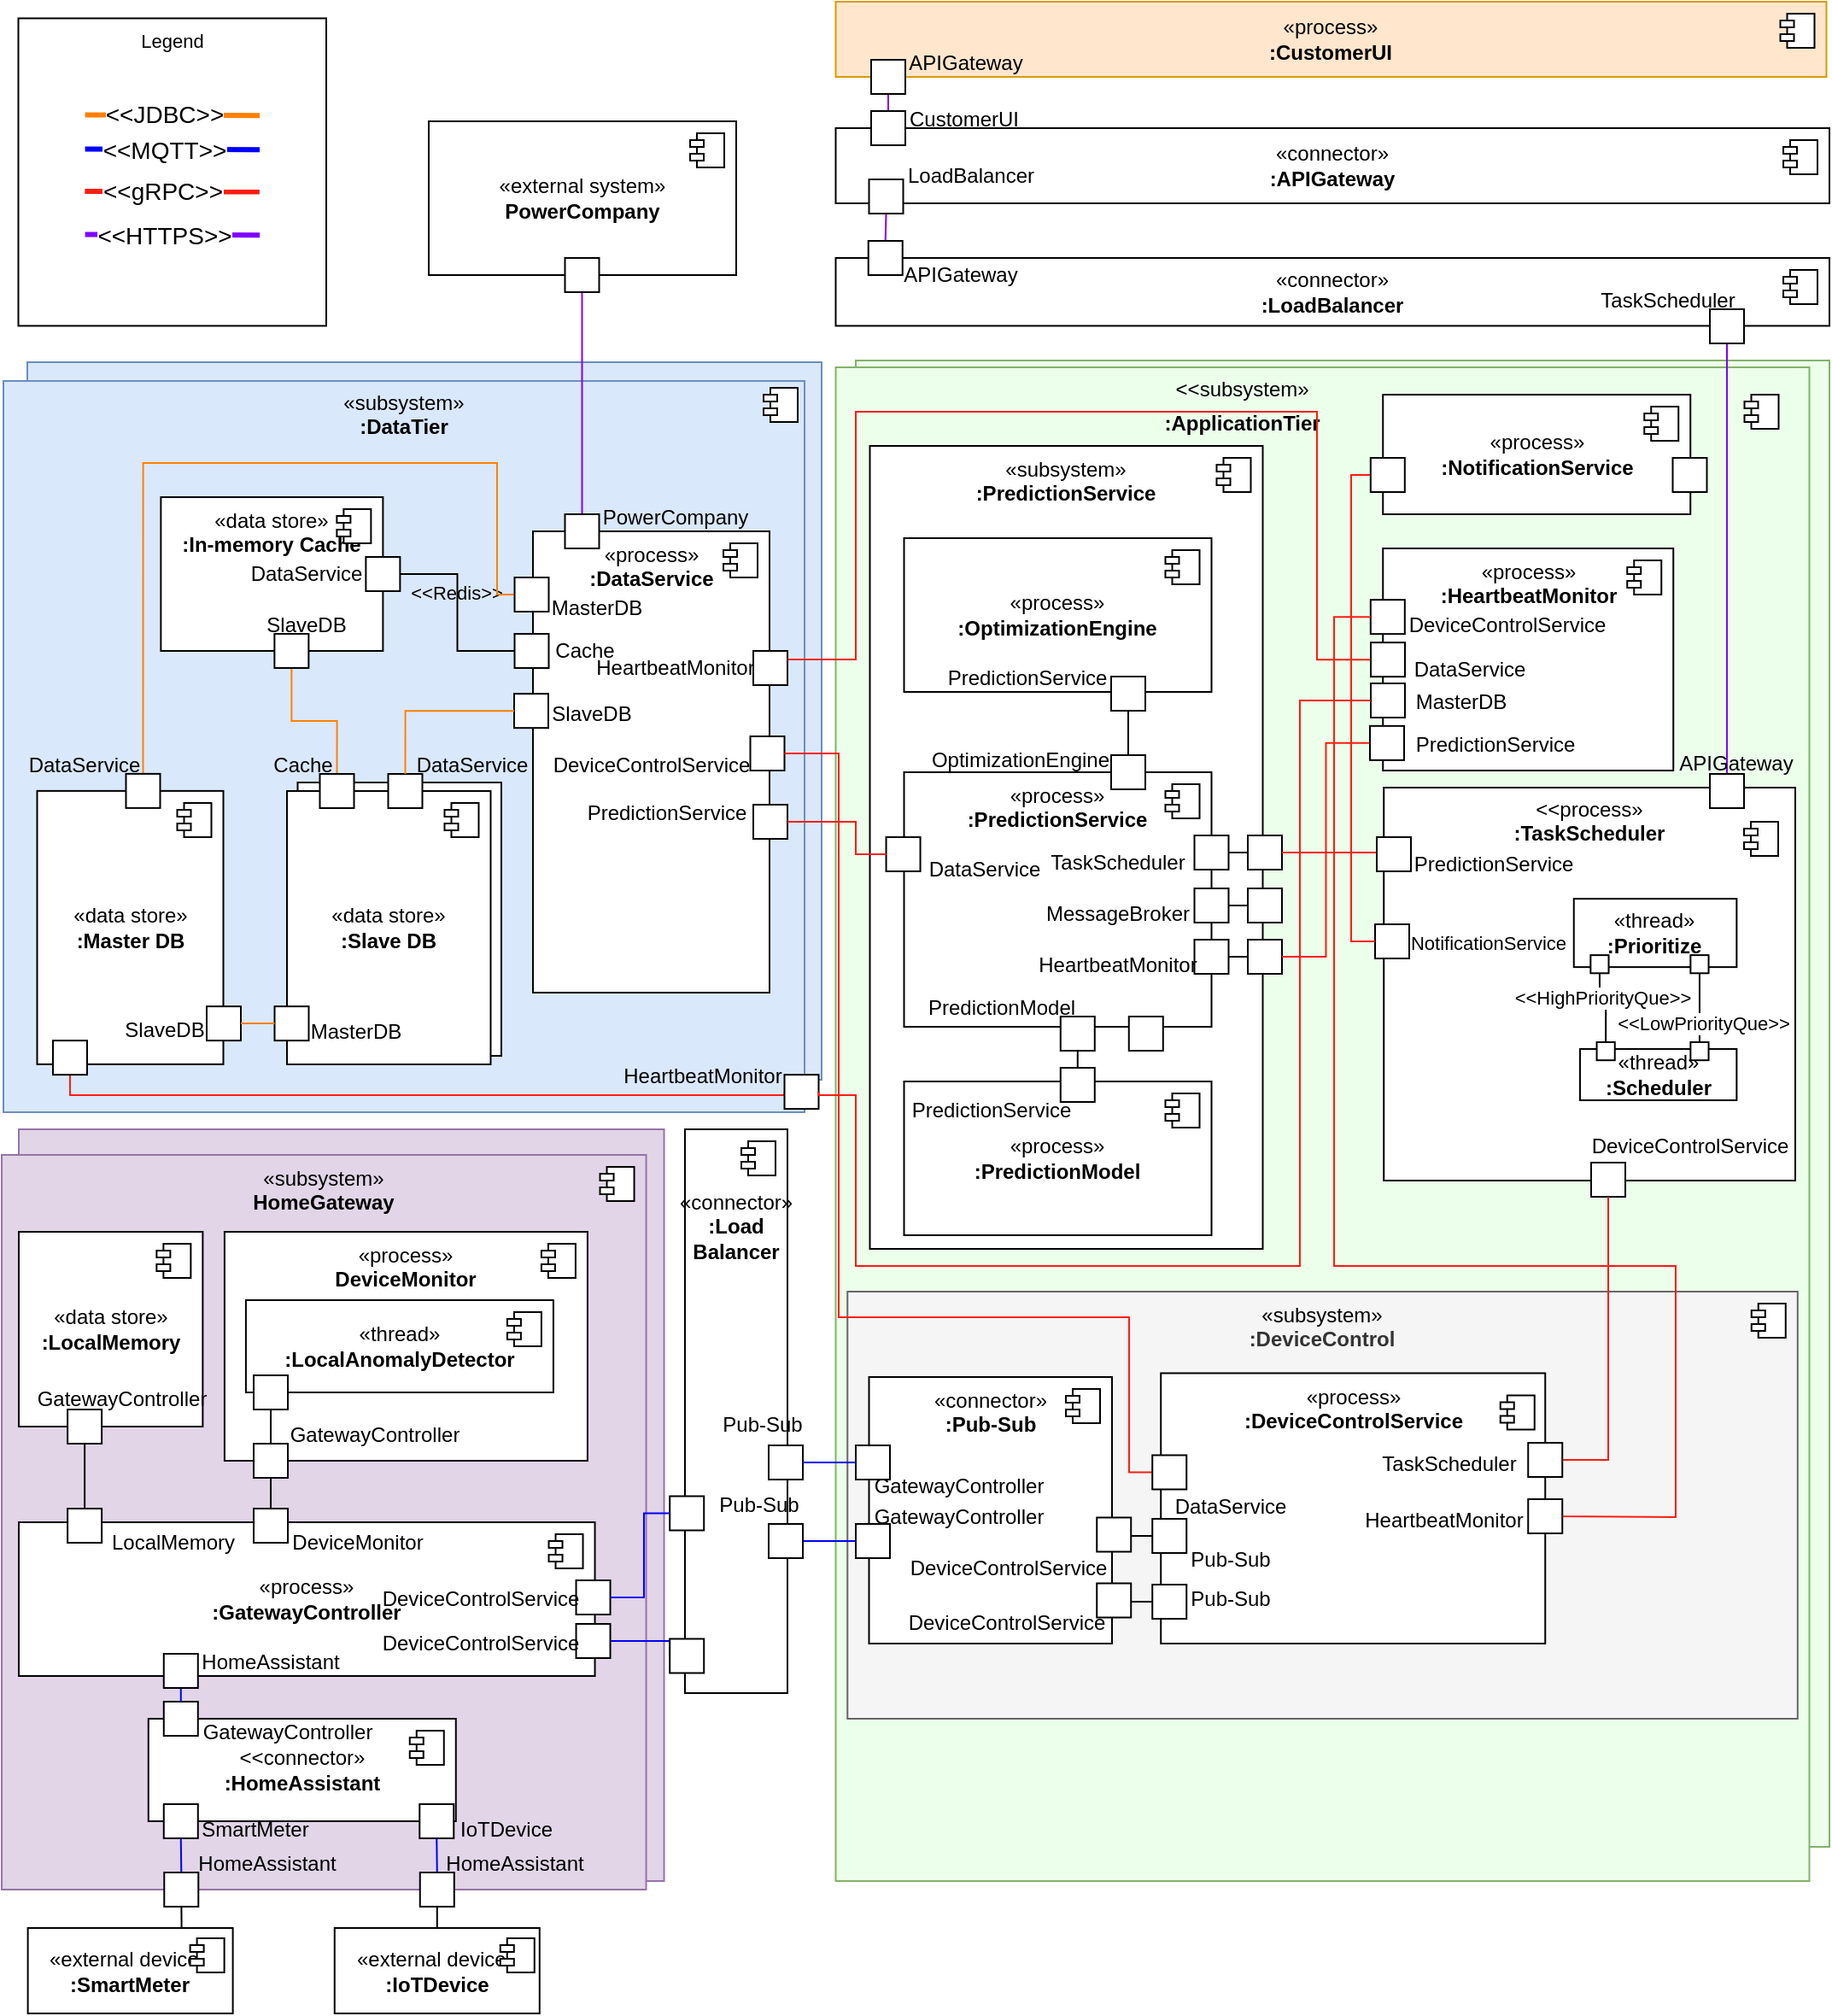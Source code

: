 <mxfile version="28.1.2" pages="2">
  <diagram name="MQTT modified" id="upemrpUEs3QBdr7DvdlH">
    <mxGraphModel grid="1" page="1" gridSize="10" guides="1" tooltips="1" connect="1" arrows="1" fold="1" pageScale="1" pageWidth="850" pageHeight="1100" math="0" shadow="0">
      <root>
        <mxCell id="aM-m1f12yZ4ddI2hu_kj-0" />
        <mxCell id="aM-m1f12yZ4ddI2hu_kj-1" parent="aM-m1f12yZ4ddI2hu_kj-0" />
        <mxCell id="3VHhWvbRVc0BZReYN_9T-210" value="Legend" style="html=1;whiteSpace=wrap;fontFamily=Helvetica;fontSize=11;fontColor=default;labelBackgroundColor=default;verticalAlign=top;" vertex="1" parent="aM-m1f12yZ4ddI2hu_kj-1">
          <mxGeometry x="-370.25" y="269.73" width="180.25" height="180" as="geometry" />
        </mxCell>
        <mxCell id="aM-m1f12yZ4ddI2hu_kj-2" value="" style="html=1;dropTarget=0;whiteSpace=wrap;rounded=0;labelBackgroundColor=none;verticalAlign=top;fillColor=#e1d5e7;strokeColor=#9673a6;" vertex="1" parent="aM-m1f12yZ4ddI2hu_kj-1">
          <mxGeometry x="-370" y="920" width="377.77" height="440" as="geometry" />
        </mxCell>
        <mxCell id="aM-m1f12yZ4ddI2hu_kj-3" value="«subsystem»&lt;br&gt;&lt;b&gt;HomeGateway&lt;/b&gt;" style="html=1;dropTarget=0;whiteSpace=wrap;rounded=0;labelBackgroundColor=none;verticalAlign=top;fillColor=#e1d5e7;strokeColor=#9673a6;" vertex="1" parent="aM-m1f12yZ4ddI2hu_kj-1">
          <mxGeometry x="-380" y="935" width="377.27" height="430" as="geometry" />
        </mxCell>
        <mxCell id="aM-m1f12yZ4ddI2hu_kj-4" value="" style="shape=module;jettyWidth=8;jettyHeight=4;rounded=0;labelBackgroundColor=none;" vertex="1" parent="aM-m1f12yZ4ddI2hu_kj-3">
          <mxGeometry x="1" width="20" height="20" relative="1" as="geometry">
            <mxPoint x="-27" y="7" as="offset" />
          </mxGeometry>
        </mxCell>
        <mxCell id="aM-m1f12yZ4ddI2hu_kj-5" value="" style="align=left;overflow=fill;html=1;dropTarget=0;whiteSpace=wrap;rounded=0;labelBackgroundColor=none;fillColor=light-dark(#ecffeb, #1f2f1e);strokeColor=#82b366;" vertex="1" parent="aM-m1f12yZ4ddI2hu_kj-1">
          <mxGeometry x="120" y="470" width="570" height="870" as="geometry" />
        </mxCell>
        <mxCell id="aM-m1f12yZ4ddI2hu_kj-6" value="&lt;p style=&quot;margin: 6px 0px 0px;&quot;&gt;&amp;lt;&amp;lt;subsystem»&amp;nbsp; &amp;nbsp; &amp;nbsp; &amp;nbsp; &amp;nbsp;&lt;span style=&quot;background-color: transparent; color: light-dark(rgb(0, 0, 0), rgb(255, 255, 255));&quot;&gt;&amp;nbsp; &amp;nbsp; &amp;nbsp; &amp;nbsp;&lt;/span&gt;&lt;span style=&quot;background-color: transparent; color: light-dark(rgb(0, 0, 0), rgb(255, 255, 255));&quot;&gt;&amp;nbsp; &amp;nbsp; &amp;nbsp; &amp;nbsp;&lt;/span&gt;&lt;span style=&quot;background-color: transparent; color: light-dark(rgb(0, 0, 0), rgb(255, 255, 255));&quot;&gt;&amp;nbsp; &amp;nbsp; &amp;nbsp;&lt;/span&gt;&lt;/p&gt;&lt;p style=&quot;margin: 6px 0px 0px;&quot;&gt;&lt;b&gt;:ApplicationTier&lt;/b&gt;&lt;span style=&quot;background-color: transparent; color: light-dark(rgb(0, 0, 0), rgb(255, 255, 255));&quot;&gt;&amp;nbsp;&lt;/span&gt;&lt;span style=&quot;background-color: transparent; color: light-dark(rgb(0, 0, 0), rgb(255, 255, 255));&quot;&gt;&amp;nbsp; &amp;nbsp; &amp;nbsp; &amp;nbsp;&lt;/span&gt;&lt;span style=&quot;background-color: transparent; color: light-dark(rgb(0, 0, 0), rgb(255, 255, 255));&quot;&gt;&amp;nbsp; &amp;nbsp; &amp;nbsp; &amp;nbsp;&lt;/span&gt;&lt;span style=&quot;background-color: transparent; color: light-dark(rgb(0, 0, 0), rgb(255, 255, 255));&quot;&gt;&amp;nbsp;&amp;nbsp; &amp;nbsp; &amp;nbsp;&lt;/span&gt;&lt;span style=&quot;background-color: transparent; color: light-dark(rgb(0, 0, 0), rgb(255, 255, 255));&quot;&gt;&amp;nbsp; &amp;nbsp; &amp;nbsp; &amp;nbsp;&lt;/span&gt;&lt;/p&gt;&lt;p style=&quot;margin:0px;margin-left:8px;&quot;&gt;&lt;br&gt;&lt;/p&gt;" style="align=center;overflow=fill;html=1;dropTarget=0;whiteSpace=wrap;rounded=0;labelBackgroundColor=none;fillColor=light-dark(#ECFFEB,#1F2F1E);strokeColor=#82b366;gradientColor=none;" vertex="1" parent="aM-m1f12yZ4ddI2hu_kj-1">
          <mxGeometry x="108.25" y="474" width="570" height="886" as="geometry" />
        </mxCell>
        <mxCell id="aM-m1f12yZ4ddI2hu_kj-7" value="" style="shape=component;jettyWidth=8;jettyHeight=4;rounded=0;labelBackgroundColor=none;" vertex="1" parent="aM-m1f12yZ4ddI2hu_kj-6">
          <mxGeometry x="1" width="20" height="20" relative="1" as="geometry">
            <mxPoint x="-38" y="16" as="offset" />
          </mxGeometry>
        </mxCell>
        <mxCell id="aM-m1f12yZ4ddI2hu_kj-8" value="&lt;p style=&quot;margin:0px;margin-top:6px;text-align:center;&quot;&gt;&lt;br&gt;&lt;/p&gt;" style="align=left;overflow=fill;html=1;dropTarget=0;whiteSpace=wrap;rounded=0;labelBackgroundColor=none;fillColor=#dae8fc;strokeColor=#6c8ebf;" vertex="1" parent="aM-m1f12yZ4ddI2hu_kj-1">
          <mxGeometry x="-365.0" y="471" width="465" height="420" as="geometry" />
        </mxCell>
        <mxCell id="aM-m1f12yZ4ddI2hu_kj-9" value="" style="curved=1;startArrow=none;endArrow=none;exitX=0.5;exitY=1;entryX=0.5;entryY=0;rounded=0;exitDx=0;exitDy=0;entryDx=0;entryDy=0;endFill=0;labelBackgroundColor=none;fontColor=default;strokeColor=#7F00FF;" edge="1" parent="aM-m1f12yZ4ddI2hu_kj-1" source="aM-m1f12yZ4ddI2hu_kj-26" target="aM-m1f12yZ4ddI2hu_kj-27">
          <mxGeometry x="-0.005" relative="1" as="geometry">
            <Array as="points" />
            <mxPoint x="140.75" y="244" as="sourcePoint" />
            <mxPoint x="1124" y="456" as="targetPoint" />
            <mxPoint as="offset" />
          </mxGeometry>
        </mxCell>
        <mxCell id="aM-m1f12yZ4ddI2hu_kj-10" value="«process»&lt;br&gt;&lt;b&gt;:CustomerUI&lt;/b&gt;" style="html=1;dropTarget=0;whiteSpace=wrap;rounded=0;labelBackgroundColor=none;fillColor=#ffe6cc;strokeColor=#d79b00;" vertex="1" parent="aM-m1f12yZ4ddI2hu_kj-1">
          <mxGeometry x="108.25" y="260" width="580" height="44" as="geometry" />
        </mxCell>
        <mxCell id="aM-m1f12yZ4ddI2hu_kj-11" value="" style="shape=module;jettyWidth=8;jettyHeight=4;rounded=0;labelBackgroundColor=none;" vertex="1" parent="aM-m1f12yZ4ddI2hu_kj-10">
          <mxGeometry x="1" width="20" height="20" relative="1" as="geometry">
            <mxPoint x="-27" y="7" as="offset" />
          </mxGeometry>
        </mxCell>
        <mxCell id="aM-m1f12yZ4ddI2hu_kj-12" value="«connector»&lt;br&gt;&lt;b&gt;:APIGateway&lt;/b&gt;" style="html=1;dropTarget=0;whiteSpace=wrap;rounded=0;labelBackgroundColor=none;" vertex="1" parent="aM-m1f12yZ4ddI2hu_kj-1">
          <mxGeometry x="108.25" y="334" width="581.75" height="44" as="geometry" />
        </mxCell>
        <mxCell id="aM-m1f12yZ4ddI2hu_kj-13" value="" style="shape=module;jettyWidth=8;jettyHeight=4;rounded=0;labelBackgroundColor=none;" vertex="1" parent="aM-m1f12yZ4ddI2hu_kj-12">
          <mxGeometry x="1" width="20" height="20" relative="1" as="geometry">
            <mxPoint x="-27" y="7" as="offset" />
          </mxGeometry>
        </mxCell>
        <mxCell id="aM-m1f12yZ4ddI2hu_kj-14" value="«process»&lt;br&gt;&lt;b&gt;DeviceMonitor&lt;/b&gt;" style="html=1;dropTarget=0;whiteSpace=wrap;rounded=0;labelBackgroundColor=none;verticalAlign=top;" vertex="1" parent="aM-m1f12yZ4ddI2hu_kj-1">
          <mxGeometry x="-249.54" y="980" width="212.5" height="134" as="geometry" />
        </mxCell>
        <mxCell id="aM-m1f12yZ4ddI2hu_kj-15" value="" style="shape=module;jettyWidth=8;jettyHeight=4;rounded=0;labelBackgroundColor=none;" vertex="1" parent="aM-m1f12yZ4ddI2hu_kj-14">
          <mxGeometry x="1" width="20" height="20" relative="1" as="geometry">
            <mxPoint x="-27" y="7" as="offset" />
          </mxGeometry>
        </mxCell>
        <mxCell id="aM-m1f12yZ4ddI2hu_kj-16" value="«process»&lt;br&gt;&lt;b&gt;:GatewayController&lt;/b&gt;" style="html=1;dropTarget=0;whiteSpace=wrap;rounded=0;labelBackgroundColor=none;" vertex="1" parent="aM-m1f12yZ4ddI2hu_kj-1">
          <mxGeometry x="-370" y="1150" width="337.27" height="90" as="geometry" />
        </mxCell>
        <mxCell id="aM-m1f12yZ4ddI2hu_kj-17" value="" style="shape=module;jettyWidth=8;jettyHeight=4;rounded=0;labelBackgroundColor=none;" vertex="1" parent="aM-m1f12yZ4ddI2hu_kj-16">
          <mxGeometry x="1" width="20" height="20" relative="1" as="geometry">
            <mxPoint x="-27" y="7" as="offset" />
          </mxGeometry>
        </mxCell>
        <mxCell id="aM-m1f12yZ4ddI2hu_kj-18" value="«data store»&lt;br&gt;&lt;b&gt;:LocalMemory&lt;/b&gt;" style="html=1;dropTarget=0;whiteSpace=wrap;rounded=0;labelBackgroundColor=none;" vertex="1" parent="aM-m1f12yZ4ddI2hu_kj-1">
          <mxGeometry x="-370" y="980" width="107.69" height="114" as="geometry" />
        </mxCell>
        <mxCell id="aM-m1f12yZ4ddI2hu_kj-19" value="" style="shape=module;jettyWidth=8;jettyHeight=4;rounded=0;labelBackgroundColor=none;" vertex="1" parent="aM-m1f12yZ4ddI2hu_kj-18">
          <mxGeometry x="1" width="20" height="20" relative="1" as="geometry">
            <mxPoint x="-27" y="7" as="offset" />
          </mxGeometry>
        </mxCell>
        <mxCell id="aM-m1f12yZ4ddI2hu_kj-20" value="«external device»&lt;br&gt;&lt;b&gt;:SmartMeter&lt;/b&gt;" style="html=1;dropTarget=0;whiteSpace=wrap;rounded=0;labelBackgroundColor=none;" vertex="1" parent="aM-m1f12yZ4ddI2hu_kj-1">
          <mxGeometry x="-364.69" y="1387.5" width="120" height="50" as="geometry" />
        </mxCell>
        <mxCell id="aM-m1f12yZ4ddI2hu_kj-21" value="" style="shape=module;jettyWidth=8;jettyHeight=4;rounded=0;labelBackgroundColor=none;" vertex="1" parent="aM-m1f12yZ4ddI2hu_kj-20">
          <mxGeometry x="1" width="20" height="20" relative="1" as="geometry">
            <mxPoint x="-25" y="6" as="offset" />
          </mxGeometry>
        </mxCell>
        <mxCell id="aM-m1f12yZ4ddI2hu_kj-22" value="«external device»&lt;br&gt;&lt;b&gt;:IoTDevice&lt;/b&gt;" style="html=1;dropTarget=0;whiteSpace=wrap;rounded=0;labelBackgroundColor=none;" vertex="1" parent="aM-m1f12yZ4ddI2hu_kj-1">
          <mxGeometry x="-185.11" y="1387.5" width="120" height="50" as="geometry" />
        </mxCell>
        <mxCell id="aM-m1f12yZ4ddI2hu_kj-23" value="" style="shape=module;jettyWidth=8;jettyHeight=4;rounded=0;labelBackgroundColor=none;" vertex="1" parent="aM-m1f12yZ4ddI2hu_kj-22">
          <mxGeometry x="1" width="20" height="20" relative="1" as="geometry">
            <mxPoint x="-23" y="6" as="offset" />
          </mxGeometry>
        </mxCell>
        <mxCell id="aM-m1f12yZ4ddI2hu_kj-24" value="&lt;p style=&quot;margin:0px;margin-top:6px;text-align:center;&quot;&gt;«subsystem»&lt;br&gt;&lt;b&gt;:DataTier&lt;/b&gt;&lt;/p&gt;&lt;p style=&quot;margin:0px;margin-left:8px;&quot;&gt;&lt;br&gt;&lt;/p&gt;" style="align=left;overflow=fill;html=1;dropTarget=0;whiteSpace=wrap;rounded=0;labelBackgroundColor=none;fillColor=#dae8fc;strokeColor=#6c8ebf;" vertex="1" parent="aM-m1f12yZ4ddI2hu_kj-1">
          <mxGeometry x="-379" y="482" width="469" height="428" as="geometry" />
        </mxCell>
        <mxCell id="aM-m1f12yZ4ddI2hu_kj-25" value="" style="shape=component;jettyWidth=8;jettyHeight=4;rounded=0;labelBackgroundColor=none;" vertex="1" parent="aM-m1f12yZ4ddI2hu_kj-24">
          <mxGeometry x="1" width="20" height="20" relative="1" as="geometry">
            <mxPoint x="-24" y="4" as="offset" />
          </mxGeometry>
        </mxCell>
        <mxCell id="aM-m1f12yZ4ddI2hu_kj-26" value="" style="whiteSpace=wrap;html=1;aspect=fixed;rounded=0;labelBackgroundColor=none;" vertex="1" parent="aM-m1f12yZ4ddI2hu_kj-1">
          <mxGeometry x="129" y="294" width="20" height="20" as="geometry" />
        </mxCell>
        <mxCell id="aM-m1f12yZ4ddI2hu_kj-27" value="" style="whiteSpace=wrap;html=1;aspect=fixed;rounded=0;labelBackgroundColor=none;" vertex="1" parent="aM-m1f12yZ4ddI2hu_kj-1">
          <mxGeometry x="129" y="324" width="20" height="20" as="geometry" />
        </mxCell>
        <mxCell id="aM-m1f12yZ4ddI2hu_kj-28" value="CustomerUI" style="text;html=1;align=center;verticalAlign=middle;resizable=0;points=[];autosize=1;strokeColor=none;fillColor=none;rounded=0;labelBackgroundColor=none;" vertex="1" parent="aM-m1f12yZ4ddI2hu_kj-1">
          <mxGeometry x="138" y="314" width="90" height="30" as="geometry" />
        </mxCell>
        <mxCell id="3VHhWvbRVc0BZReYN_9T-29" style="edgeStyle=orthogonalEdgeStyle;rounded=0;orthogonalLoop=1;jettySize=auto;html=1;exitX=0;exitY=0.5;exitDx=0;exitDy=0;entryX=0.5;entryY=1;entryDx=0;entryDy=0;endArrow=none;endFill=0;strokeColor=#FF1C10;" edge="1" parent="aM-m1f12yZ4ddI2hu_kj-1" source="aM-m1f12yZ4ddI2hu_kj-31" target="aM-m1f12yZ4ddI2hu_kj-196">
          <mxGeometry relative="1" as="geometry">
            <Array as="points">
              <mxPoint x="78" y="900" />
              <mxPoint x="-340" y="900" />
            </Array>
          </mxGeometry>
        </mxCell>
        <mxCell id="aM-m1f12yZ4ddI2hu_kj-31" value="" style="whiteSpace=wrap;html=1;aspect=fixed;rounded=0;labelBackgroundColor=none;" vertex="1" parent="aM-m1f12yZ4ddI2hu_kj-1">
          <mxGeometry x="78.25" y="888.06" width="20" height="20" as="geometry" />
        </mxCell>
        <mxCell id="aM-m1f12yZ4ddI2hu_kj-33" style="edgeStyle=orthogonalEdgeStyle;rounded=0;orthogonalLoop=1;jettySize=auto;html=1;exitX=0.5;exitY=1;exitDx=0;exitDy=0;entryX=0.5;entryY=0;entryDx=0;entryDy=0;endArrow=none;endFill=0;labelBackgroundColor=none;fontColor=default;strokeColor=light-dark(#FF8000,#CDCDFF);" edge="1" parent="aM-m1f12yZ4ddI2hu_kj-1" source="aM-m1f12yZ4ddI2hu_kj-179" target="aM-m1f12yZ4ddI2hu_kj-189">
          <mxGeometry relative="1" as="geometry" />
        </mxCell>
        <mxCell id="aM-m1f12yZ4ddI2hu_kj-35" style="edgeStyle=orthogonalEdgeStyle;rounded=0;orthogonalLoop=1;jettySize=auto;html=1;exitX=1;exitY=0.5;exitDx=0;exitDy=0;entryX=0;entryY=0.5;entryDx=0;entryDy=0;endArrow=none;endFill=0;labelBackgroundColor=none;fontColor=default;" edge="1" parent="aM-m1f12yZ4ddI2hu_kj-1" source="aM-m1f12yZ4ddI2hu_kj-180" target="aM-m1f12yZ4ddI2hu_kj-203">
          <mxGeometry relative="1" as="geometry" />
        </mxCell>
        <mxCell id="aM-m1f12yZ4ddI2hu_kj-36" value="&amp;lt;&amp;lt;Redis&amp;gt;&amp;gt;" style="edgeLabel;html=1;align=center;verticalAlign=middle;resizable=0;points=[];rounded=0;labelBackgroundColor=none;" vertex="1" connectable="0" parent="aM-m1f12yZ4ddI2hu_kj-35">
          <mxGeometry x="-0.046" y="-1" relative="1" as="geometry">
            <mxPoint y="-9" as="offset" />
          </mxGeometry>
        </mxCell>
        <mxCell id="aM-m1f12yZ4ddI2hu_kj-45" style="edgeStyle=orthogonalEdgeStyle;rounded=0;orthogonalLoop=1;jettySize=auto;html=1;exitX=0;exitY=0.5;exitDx=0;exitDy=0;entryX=0.5;entryY=0;entryDx=0;entryDy=0;endArrow=none;endFill=0;labelBackgroundColor=none;fontColor=default;strokeColor=light-dark(#FF8000,#CDCDFF);" edge="1" parent="aM-m1f12yZ4ddI2hu_kj-1" source="aM-m1f12yZ4ddI2hu_kj-206" target="aM-m1f12yZ4ddI2hu_kj-198">
          <mxGeometry relative="1" as="geometry">
            <Array as="points">
              <mxPoint x="-90" y="607" />
              <mxPoint x="-90" y="530" />
              <mxPoint x="-297" y="530" />
            </Array>
          </mxGeometry>
        </mxCell>
        <mxCell id="aM-m1f12yZ4ddI2hu_kj-49" style="edgeStyle=orthogonalEdgeStyle;orthogonalLoop=1;jettySize=auto;html=1;exitX=0.5;exitY=1;exitDx=0;exitDy=0;entryX=0.5;entryY=0;entryDx=0;entryDy=0;endArrow=none;endFill=0;rounded=0;labelBackgroundColor=none;fontColor=default;strokeColor=#7F00FF;" edge="1" parent="aM-m1f12yZ4ddI2hu_kj-1" source="aM-m1f12yZ4ddI2hu_kj-51" target="aM-m1f12yZ4ddI2hu_kj-149">
          <mxGeometry relative="1" as="geometry" />
        </mxCell>
        <mxCell id="aM-m1f12yZ4ddI2hu_kj-51" value="" style="whiteSpace=wrap;html=1;aspect=fixed;rounded=0;labelBackgroundColor=none;" vertex="1" parent="aM-m1f12yZ4ddI2hu_kj-1">
          <mxGeometry x="127.75" y="364" width="20" height="20" as="geometry" />
        </mxCell>
        <mxCell id="aM-m1f12yZ4ddI2hu_kj-56" value="LoadBalancer" style="text;html=1;align=center;verticalAlign=middle;resizable=0;points=[];autosize=1;strokeColor=none;fillColor=none;rounded=0;labelBackgroundColor=none;" vertex="1" parent="aM-m1f12yZ4ddI2hu_kj-1">
          <mxGeometry x="137.25" y="347" width="100" height="30" as="geometry" />
        </mxCell>
        <mxCell id="aM-m1f12yZ4ddI2hu_kj-57" value="APIGateway" style="text;html=1;align=center;verticalAlign=middle;resizable=0;points=[];autosize=1;strokeColor=none;fillColor=none;rounded=0;labelBackgroundColor=none;" vertex="1" parent="aM-m1f12yZ4ddI2hu_kj-1">
          <mxGeometry x="137.62" y="410" width="90" height="30" as="geometry" />
        </mxCell>
        <mxCell id="aM-m1f12yZ4ddI2hu_kj-60" value="" style="group;rounded=0;labelBackgroundColor=none;" vertex="1" connectable="0" parent="aM-m1f12yZ4ddI2hu_kj-1">
          <mxGeometry x="128.25" y="520" width="241.25" height="484" as="geometry" />
        </mxCell>
        <mxCell id="aM-m1f12yZ4ddI2hu_kj-61" value="«subsystem»&lt;br&gt;&lt;b&gt;:PredictionService&lt;/b&gt;" style="html=1;dropTarget=0;whiteSpace=wrap;rounded=0;verticalAlign=top;labelBackgroundColor=none;" vertex="1" parent="aM-m1f12yZ4ddI2hu_kj-60">
          <mxGeometry width="230" height="470" as="geometry" />
        </mxCell>
        <mxCell id="aM-m1f12yZ4ddI2hu_kj-62" value="" style="shape=module;jettyWidth=8;jettyHeight=4;rounded=0;labelBackgroundColor=none;" vertex="1" parent="aM-m1f12yZ4ddI2hu_kj-61">
          <mxGeometry x="1" width="20" height="20" relative="1" as="geometry">
            <mxPoint x="-27" y="7" as="offset" />
          </mxGeometry>
        </mxCell>
        <mxCell id="aM-m1f12yZ4ddI2hu_kj-63" value="«process»&lt;br&gt;&lt;b&gt;:PredictionService&lt;/b&gt;" style="html=1;dropTarget=0;whiteSpace=wrap;rounded=0;labelBackgroundColor=none;verticalAlign=top;" vertex="1" parent="aM-m1f12yZ4ddI2hu_kj-60">
          <mxGeometry x="20" y="191" width="180" height="149" as="geometry" />
        </mxCell>
        <mxCell id="aM-m1f12yZ4ddI2hu_kj-64" value="" style="shape=module;jettyWidth=8;jettyHeight=4;rounded=0;labelBackgroundColor=none;" vertex="1" parent="aM-m1f12yZ4ddI2hu_kj-63">
          <mxGeometry x="1" width="20" height="20" relative="1" as="geometry">
            <mxPoint x="-27" y="7" as="offset" />
          </mxGeometry>
        </mxCell>
        <mxCell id="aM-m1f12yZ4ddI2hu_kj-65" value="«process»&lt;br&gt;&lt;b&gt;:OptimizationEngine&lt;/b&gt;" style="html=1;dropTarget=0;whiteSpace=wrap;rounded=0;labelBackgroundColor=none;" vertex="1" parent="aM-m1f12yZ4ddI2hu_kj-60">
          <mxGeometry x="20" y="54" width="180" height="90" as="geometry" />
        </mxCell>
        <mxCell id="aM-m1f12yZ4ddI2hu_kj-66" value="" style="shape=module;jettyWidth=8;jettyHeight=4;rounded=0;labelBackgroundColor=none;" vertex="1" parent="aM-m1f12yZ4ddI2hu_kj-65">
          <mxGeometry x="1" width="20" height="20" relative="1" as="geometry">
            <mxPoint x="-27" y="7" as="offset" />
          </mxGeometry>
        </mxCell>
        <mxCell id="aM-m1f12yZ4ddI2hu_kj-67" value="" style="whiteSpace=wrap;html=1;aspect=fixed;rounded=0;labelBackgroundColor=none;" vertex="1" parent="aM-m1f12yZ4ddI2hu_kj-60">
          <mxGeometry x="141.25" y="135" width="20" height="20" as="geometry" />
        </mxCell>
        <mxCell id="aM-m1f12yZ4ddI2hu_kj-68" value="" style="whiteSpace=wrap;html=1;aspect=fixed;rounded=0;labelBackgroundColor=none;" vertex="1" parent="aM-m1f12yZ4ddI2hu_kj-60">
          <mxGeometry x="190" y="228" width="20" height="20" as="geometry" />
        </mxCell>
        <mxCell id="aM-m1f12yZ4ddI2hu_kj-69" style="edgeStyle=orthogonalEdgeStyle;orthogonalLoop=1;jettySize=auto;html=1;exitX=0;exitY=0.5;exitDx=0;exitDy=0;entryX=1;entryY=0.5;entryDx=0;entryDy=0;endArrow=none;endFill=0;rounded=0;labelBackgroundColor=none;fontColor=default;" edge="1" parent="aM-m1f12yZ4ddI2hu_kj-60" source="aM-m1f12yZ4ddI2hu_kj-70" target="aM-m1f12yZ4ddI2hu_kj-68">
          <mxGeometry relative="1" as="geometry" />
        </mxCell>
        <mxCell id="aM-m1f12yZ4ddI2hu_kj-70" value="" style="whiteSpace=wrap;html=1;aspect=fixed;rounded=0;labelBackgroundColor=none;" vertex="1" parent="aM-m1f12yZ4ddI2hu_kj-60">
          <mxGeometry x="221.25" y="228" width="20" height="20" as="geometry" />
        </mxCell>
        <mxCell id="aM-m1f12yZ4ddI2hu_kj-71" style="edgeStyle=orthogonalEdgeStyle;orthogonalLoop=1;jettySize=auto;html=1;exitX=0.5;exitY=0;exitDx=0;exitDy=0;entryX=0.5;entryY=1;entryDx=0;entryDy=0;endArrow=none;endFill=0;rounded=0;labelBackgroundColor=none;fontColor=default;" edge="1" parent="aM-m1f12yZ4ddI2hu_kj-60" source="aM-m1f12yZ4ddI2hu_kj-72" target="aM-m1f12yZ4ddI2hu_kj-67">
          <mxGeometry relative="1" as="geometry" />
        </mxCell>
        <mxCell id="aM-m1f12yZ4ddI2hu_kj-72" value="" style="whiteSpace=wrap;html=1;aspect=fixed;rounded=0;labelBackgroundColor=none;" vertex="1" parent="aM-m1f12yZ4ddI2hu_kj-60">
          <mxGeometry x="141.25" y="181" width="20" height="20" as="geometry" />
        </mxCell>
        <mxCell id="aM-m1f12yZ4ddI2hu_kj-73" style="edgeStyle=orthogonalEdgeStyle;orthogonalLoop=1;jettySize=auto;html=1;exitX=0.5;exitY=1;exitDx=0;exitDy=0;entryX=0.5;entryY=0;entryDx=0;entryDy=0;endArrow=none;endFill=0;rounded=0;labelBackgroundColor=none;fontColor=default;" edge="1" parent="aM-m1f12yZ4ddI2hu_kj-60" source="aM-m1f12yZ4ddI2hu_kj-74" target="aM-m1f12yZ4ddI2hu_kj-80">
          <mxGeometry relative="1" as="geometry" />
        </mxCell>
        <mxCell id="aM-m1f12yZ4ddI2hu_kj-74" value="" style="whiteSpace=wrap;html=1;aspect=fixed;rounded=0;labelBackgroundColor=none;" vertex="1" parent="aM-m1f12yZ4ddI2hu_kj-60">
          <mxGeometry x="111.64" y="334" width="20" height="20" as="geometry" />
        </mxCell>
        <mxCell id="aM-m1f12yZ4ddI2hu_kj-75" value="" style="whiteSpace=wrap;html=1;aspect=fixed;rounded=0;labelBackgroundColor=none;" vertex="1" parent="aM-m1f12yZ4ddI2hu_kj-60">
          <mxGeometry x="190" y="259" width="20" height="20" as="geometry" />
        </mxCell>
        <mxCell id="aM-m1f12yZ4ddI2hu_kj-76" style="edgeStyle=orthogonalEdgeStyle;orthogonalLoop=1;jettySize=auto;html=1;exitX=0;exitY=0.5;exitDx=0;exitDy=0;entryX=1;entryY=0.5;entryDx=0;entryDy=0;endArrow=none;endFill=0;rounded=0;labelBackgroundColor=none;fontColor=default;" edge="1" parent="aM-m1f12yZ4ddI2hu_kj-60" source="aM-m1f12yZ4ddI2hu_kj-77" target="aM-m1f12yZ4ddI2hu_kj-75">
          <mxGeometry relative="1" as="geometry" />
        </mxCell>
        <mxCell id="aM-m1f12yZ4ddI2hu_kj-77" value="" style="whiteSpace=wrap;html=1;aspect=fixed;rounded=0;labelBackgroundColor=none;" vertex="1" parent="aM-m1f12yZ4ddI2hu_kj-60">
          <mxGeometry x="221.25" y="259" width="20" height="20" as="geometry" />
        </mxCell>
        <mxCell id="aM-m1f12yZ4ddI2hu_kj-78" value="«process»&lt;br&gt;&lt;b&gt;:PredictionModel&lt;/b&gt;" style="html=1;dropTarget=0;whiteSpace=wrap;rounded=0;labelBackgroundColor=none;" vertex="1" parent="aM-m1f12yZ4ddI2hu_kj-60">
          <mxGeometry x="20" y="372" width="180" height="90" as="geometry" />
        </mxCell>
        <mxCell id="aM-m1f12yZ4ddI2hu_kj-79" value="" style="shape=module;jettyWidth=8;jettyHeight=4;rounded=0;labelBackgroundColor=none;" vertex="1" parent="aM-m1f12yZ4ddI2hu_kj-78">
          <mxGeometry x="1" width="20" height="20" relative="1" as="geometry">
            <mxPoint x="-27" y="7" as="offset" />
          </mxGeometry>
        </mxCell>
        <mxCell id="aM-m1f12yZ4ddI2hu_kj-80" value="" style="whiteSpace=wrap;html=1;aspect=fixed;rounded=0;labelBackgroundColor=none;" vertex="1" parent="aM-m1f12yZ4ddI2hu_kj-60">
          <mxGeometry x="111.64" y="364" width="20" height="20" as="geometry" />
        </mxCell>
        <mxCell id="aM-m1f12yZ4ddI2hu_kj-81" value="" style="whiteSpace=wrap;html=1;aspect=fixed;rounded=0;labelBackgroundColor=none;" vertex="1" parent="aM-m1f12yZ4ddI2hu_kj-60">
          <mxGeometry x="151.64" y="334" width="20" height="20" as="geometry" />
        </mxCell>
        <mxCell id="aM-m1f12yZ4ddI2hu_kj-82" value="TaskScheduler" style="text;html=1;align=center;verticalAlign=middle;resizable=0;points=[];autosize=1;strokeColor=none;fillColor=none;rounded=0;labelBackgroundColor=none;" vertex="1" parent="aM-m1f12yZ4ddI2hu_kj-60">
          <mxGeometry x="95" y="229" width="100" height="30" as="geometry" />
        </mxCell>
        <mxCell id="aM-m1f12yZ4ddI2hu_kj-83" value="MessageBroker" style="text;html=1;align=center;verticalAlign=middle;resizable=0;points=[];autosize=1;strokeColor=none;fillColor=none;rounded=0;labelBackgroundColor=none;" vertex="1" parent="aM-m1f12yZ4ddI2hu_kj-60">
          <mxGeometry x="90" y="259" width="110" height="30" as="geometry" />
        </mxCell>
        <mxCell id="aM-m1f12yZ4ddI2hu_kj-84" value="PredictionService" style="text;html=1;align=center;verticalAlign=middle;resizable=0;points=[];autosize=1;strokeColor=none;fillColor=none;rounded=0;labelBackgroundColor=none;" vertex="1" parent="aM-m1f12yZ4ddI2hu_kj-60">
          <mxGeometry x="31.25" y="121" width="120" height="30" as="geometry" />
        </mxCell>
        <mxCell id="aM-m1f12yZ4ddI2hu_kj-85" value="OptimizationEngine" style="text;html=1;align=center;verticalAlign=middle;resizable=0;points=[];autosize=1;strokeColor=none;fillColor=none;rounded=0;labelBackgroundColor=none;" vertex="1" parent="aM-m1f12yZ4ddI2hu_kj-60">
          <mxGeometry x="22.64" y="169" width="130" height="30" as="geometry" />
        </mxCell>
        <mxCell id="aM-m1f12yZ4ddI2hu_kj-86" value="PredictionModel" style="text;html=1;align=center;verticalAlign=middle;resizable=0;points=[];autosize=1;strokeColor=none;fillColor=none;rounded=0;labelBackgroundColor=none;" vertex="1" parent="aM-m1f12yZ4ddI2hu_kj-60">
          <mxGeometry x="21.25" y="314" width="110" height="30" as="geometry" />
        </mxCell>
        <mxCell id="aM-m1f12yZ4ddI2hu_kj-87" value="PredictionService" style="text;html=1;align=center;verticalAlign=middle;resizable=0;points=[];autosize=1;strokeColor=none;fillColor=none;rounded=0;labelBackgroundColor=none;" vertex="1" parent="aM-m1f12yZ4ddI2hu_kj-60">
          <mxGeometry x="11" y="374" width="120" height="30" as="geometry" />
        </mxCell>
        <mxCell id="aM-m1f12yZ4ddI2hu_kj-254" value="DataService" style="text;html=1;align=center;verticalAlign=middle;resizable=0;points=[];autosize=1;strokeColor=none;fillColor=none;rounded=0;labelBackgroundColor=none;" vertex="1" parent="aM-m1f12yZ4ddI2hu_kj-60">
          <mxGeometry x="21.64" y="233" width="90" height="30" as="geometry" />
        </mxCell>
        <mxCell id="aM-m1f12yZ4ddI2hu_kj-247" value="" style="whiteSpace=wrap;html=1;aspect=fixed;rounded=0;labelBackgroundColor=none;" vertex="1" parent="aM-m1f12yZ4ddI2hu_kj-60">
          <mxGeometry x="9.52" y="229" width="20" height="20" as="geometry" />
        </mxCell>
        <mxCell id="3VHhWvbRVc0BZReYN_9T-150" value="" style="whiteSpace=wrap;html=1;aspect=fixed;rounded=0;labelBackgroundColor=none;" vertex="1" parent="aM-m1f12yZ4ddI2hu_kj-60">
          <mxGeometry x="190" y="289" width="20" height="20" as="geometry" />
        </mxCell>
        <mxCell id="3VHhWvbRVc0BZReYN_9T-160" style="edgeStyle=orthogonalEdgeStyle;shape=connector;rounded=0;orthogonalLoop=1;jettySize=auto;html=1;exitX=0;exitY=0.5;exitDx=0;exitDy=0;entryX=1;entryY=0.5;entryDx=0;entryDy=0;strokeColor=default;align=center;verticalAlign=middle;fontFamily=Helvetica;fontSize=11;fontColor=default;labelBackgroundColor=default;endArrow=none;endFill=0;" edge="1" parent="aM-m1f12yZ4ddI2hu_kj-60" source="3VHhWvbRVc0BZReYN_9T-151" target="3VHhWvbRVc0BZReYN_9T-150">
          <mxGeometry relative="1" as="geometry" />
        </mxCell>
        <mxCell id="3VHhWvbRVc0BZReYN_9T-151" value="" style="whiteSpace=wrap;html=1;aspect=fixed;rounded=0;labelBackgroundColor=none;" vertex="1" parent="aM-m1f12yZ4ddI2hu_kj-60">
          <mxGeometry x="221.25" y="289" width="20" height="20" as="geometry" />
        </mxCell>
        <mxCell id="3VHhWvbRVc0BZReYN_9T-152" value="HeartbeatMonitor" style="text;html=1;align=center;verticalAlign=middle;resizable=0;points=[];autosize=1;strokeColor=none;fillColor=none;rounded=0;labelBackgroundColor=none;" vertex="1" parent="aM-m1f12yZ4ddI2hu_kj-60">
          <mxGeometry x="85" y="289" width="120" height="30" as="geometry" />
        </mxCell>
        <mxCell id="aM-m1f12yZ4ddI2hu_kj-92" value="«process»&lt;br&gt;&lt;b&gt;:NotificationService&lt;/b&gt;" style="html=1;dropTarget=0;whiteSpace=wrap;rounded=0;labelBackgroundColor=none;" vertex="1" parent="aM-m1f12yZ4ddI2hu_kj-1">
          <mxGeometry x="428.62" y="490" width="180" height="70" as="geometry" />
        </mxCell>
        <mxCell id="aM-m1f12yZ4ddI2hu_kj-93" value="" style="shape=module;jettyWidth=8;jettyHeight=4;rounded=0;labelBackgroundColor=none;" vertex="1" parent="aM-m1f12yZ4ddI2hu_kj-92">
          <mxGeometry x="1" width="20" height="20" relative="1" as="geometry">
            <mxPoint x="-27" y="7" as="offset" />
          </mxGeometry>
        </mxCell>
        <mxCell id="aM-m1f12yZ4ddI2hu_kj-94" value="«process»&lt;br&gt;&lt;b&gt;:HeartbeatMonitor&lt;/b&gt;" style="html=1;dropTarget=0;whiteSpace=wrap;verticalAlign=top;rounded=0;labelBackgroundColor=none;" vertex="1" parent="aM-m1f12yZ4ddI2hu_kj-1">
          <mxGeometry x="428.62" y="580" width="170" height="130" as="geometry" />
        </mxCell>
        <mxCell id="aM-m1f12yZ4ddI2hu_kj-95" value="" style="shape=module;jettyWidth=8;jettyHeight=4;rounded=0;labelBackgroundColor=none;" vertex="1" parent="aM-m1f12yZ4ddI2hu_kj-94">
          <mxGeometry x="1" width="20" height="20" relative="1" as="geometry">
            <mxPoint x="-27" y="7" as="offset" />
          </mxGeometry>
        </mxCell>
        <mxCell id="3VHhWvbRVc0BZReYN_9T-41" style="edgeStyle=orthogonalEdgeStyle;rounded=0;orthogonalLoop=1;jettySize=auto;html=1;exitX=0;exitY=0.5;exitDx=0;exitDy=0;entryX=1;entryY=0.25;entryDx=0;entryDy=0;endArrow=none;endFill=0;strokeColor=#FF1C10;" edge="1" parent="aM-m1f12yZ4ddI2hu_kj-1" source="aM-m1f12yZ4ddI2hu_kj-96" target="3VHhWvbRVc0BZReYN_9T-37">
          <mxGeometry relative="1" as="geometry">
            <Array as="points">
              <mxPoint x="390" y="645" />
              <mxPoint x="390" y="500" />
              <mxPoint x="120" y="500" />
              <mxPoint x="120" y="645" />
            </Array>
          </mxGeometry>
        </mxCell>
        <mxCell id="aM-m1f12yZ4ddI2hu_kj-96" value="" style="whiteSpace=wrap;html=1;aspect=fixed;rounded=0;labelBackgroundColor=none;" vertex="1" parent="aM-m1f12yZ4ddI2hu_kj-1">
          <mxGeometry x="421.5" y="635.08" width="20" height="20" as="geometry" />
        </mxCell>
        <mxCell id="aM-m1f12yZ4ddI2hu_kj-98" value="DataService" style="text;html=1;align=center;verticalAlign=middle;resizable=0;points=[];autosize=1;strokeColor=none;fillColor=none;" vertex="1" parent="aM-m1f12yZ4ddI2hu_kj-1">
          <mxGeometry x="433.62" y="636.08" width="90" height="30" as="geometry" />
        </mxCell>
        <mxCell id="aM-m1f12yZ4ddI2hu_kj-102" value="" style="whiteSpace=wrap;html=1;aspect=fixed;rounded=0;labelBackgroundColor=none;" vertex="1" parent="aM-m1f12yZ4ddI2hu_kj-1">
          <mxGeometry x="421.41" y="610.08" width="20" height="20" as="geometry" />
        </mxCell>
        <mxCell id="aM-m1f12yZ4ddI2hu_kj-103" value="«thread»&lt;br&gt;&lt;b&gt;:LocalAnomalyDetector&lt;/b&gt;" style="html=1;dropTarget=0;whiteSpace=wrap;rounded=0;labelBackgroundColor=none;" vertex="1" parent="aM-m1f12yZ4ddI2hu_kj-1">
          <mxGeometry x="-237.04" y="1020" width="180" height="54" as="geometry" />
        </mxCell>
        <mxCell id="aM-m1f12yZ4ddI2hu_kj-104" value="" style="shape=module;jettyWidth=8;jettyHeight=4;rounded=0;labelBackgroundColor=none;" vertex="1" parent="aM-m1f12yZ4ddI2hu_kj-103">
          <mxGeometry x="1" width="20" height="20" relative="1" as="geometry">
            <mxPoint x="-27" y="7" as="offset" />
          </mxGeometry>
        </mxCell>
        <mxCell id="aM-m1f12yZ4ddI2hu_kj-107" value="" style="whiteSpace=wrap;html=1;aspect=fixed;rounded=0;labelBackgroundColor=none;" vertex="1" parent="aM-m1f12yZ4ddI2hu_kj-1">
          <mxGeometry x="-43.73" y="1184" width="20" height="20" as="geometry" />
        </mxCell>
        <mxCell id="aM-m1f12yZ4ddI2hu_kj-108" style="edgeStyle=orthogonalEdgeStyle;rounded=0;orthogonalLoop=1;jettySize=auto;html=1;exitX=0.5;exitY=1;exitDx=0;exitDy=0;entryX=0.5;entryY=0;entryDx=0;entryDy=0;endArrow=none;endFill=0;strokeColor=#0000FF;" edge="1" parent="aM-m1f12yZ4ddI2hu_kj-1" source="aM-m1f12yZ4ddI2hu_kj-120" target="aM-m1f12yZ4ddI2hu_kj-112">
          <mxGeometry relative="1" as="geometry">
            <mxPoint x="-275.36" y="1421" as="sourcePoint" />
          </mxGeometry>
        </mxCell>
        <mxCell id="aM-m1f12yZ4ddI2hu_kj-109" value="" style="whiteSpace=wrap;html=1;aspect=fixed;rounded=0;labelBackgroundColor=none;" vertex="1" parent="aM-m1f12yZ4ddI2hu_kj-1">
          <mxGeometry x="-285.11" y="1286" width="20" height="20" as="geometry" />
        </mxCell>
        <mxCell id="aM-m1f12yZ4ddI2hu_kj-110" style="edgeStyle=orthogonalEdgeStyle;rounded=0;orthogonalLoop=1;jettySize=auto;html=1;exitX=0.5;exitY=1;exitDx=0;exitDy=0;entryX=0.5;entryY=0;entryDx=0;entryDy=0;endArrow=none;endFill=0;strokeColor=#0000FF;" edge="1" parent="aM-m1f12yZ4ddI2hu_kj-1" source="aM-m1f12yZ4ddI2hu_kj-121" target="aM-m1f12yZ4ddI2hu_kj-113">
          <mxGeometry relative="1" as="geometry">
            <mxPoint x="-125.61" y="1421" as="sourcePoint" />
          </mxGeometry>
        </mxCell>
        <mxCell id="aM-m1f12yZ4ddI2hu_kj-111" value="" style="whiteSpace=wrap;html=1;aspect=fixed;rounded=0;labelBackgroundColor=none;" vertex="1" parent="aM-m1f12yZ4ddI2hu_kj-1">
          <mxGeometry x="-135.36" y="1285" width="20" height="20" as="geometry" />
        </mxCell>
        <mxCell id="3VHhWvbRVc0BZReYN_9T-147" style="edgeStyle=orthogonalEdgeStyle;shape=connector;rounded=0;orthogonalLoop=1;jettySize=auto;html=1;exitX=0.5;exitY=1;exitDx=0;exitDy=0;entryX=0.75;entryY=0;entryDx=0;entryDy=0;strokeColor=default;align=center;verticalAlign=middle;fontFamily=Helvetica;fontSize=11;fontColor=default;labelBackgroundColor=default;endArrow=none;endFill=0;" edge="1" parent="aM-m1f12yZ4ddI2hu_kj-1" target="aM-m1f12yZ4ddI2hu_kj-20">
          <mxGeometry relative="1" as="geometry">
            <mxPoint x="-274.86" y="1366" as="sourcePoint" />
          </mxGeometry>
        </mxCell>
        <mxCell id="aM-m1f12yZ4ddI2hu_kj-112" value="" style="whiteSpace=wrap;html=1;aspect=fixed;rounded=0;labelBackgroundColor=none;" vertex="1" parent="aM-m1f12yZ4ddI2hu_kj-1">
          <mxGeometry x="-284.86" y="1355" width="20" height="20" as="geometry" />
        </mxCell>
        <mxCell id="aM-m1f12yZ4ddI2hu_kj-113" value="" style="whiteSpace=wrap;html=1;aspect=fixed;rounded=0;labelBackgroundColor=none;" vertex="1" parent="aM-m1f12yZ4ddI2hu_kj-1">
          <mxGeometry x="-135.11" y="1355" width="20" height="20" as="geometry" />
        </mxCell>
        <mxCell id="aM-m1f12yZ4ddI2hu_kj-114" value="" style="whiteSpace=wrap;html=1;aspect=fixed;rounded=0;labelBackgroundColor=none;" vertex="1" parent="aM-m1f12yZ4ddI2hu_kj-1">
          <mxGeometry x="-341.44" y="1142" width="20" height="20" as="geometry" />
        </mxCell>
        <mxCell id="aM-m1f12yZ4ddI2hu_kj-115" style="edgeStyle=orthogonalEdgeStyle;rounded=0;orthogonalLoop=1;jettySize=auto;html=1;exitX=0.5;exitY=1;exitDx=0;exitDy=0;entryX=0.5;entryY=0;entryDx=0;entryDy=0;endArrow=none;endFill=0;" edge="1" parent="aM-m1f12yZ4ddI2hu_kj-1" source="aM-m1f12yZ4ddI2hu_kj-116" target="aM-m1f12yZ4ddI2hu_kj-114">
          <mxGeometry relative="1" as="geometry" />
        </mxCell>
        <mxCell id="aM-m1f12yZ4ddI2hu_kj-116" value="" style="whiteSpace=wrap;html=1;aspect=fixed;rounded=0;labelBackgroundColor=none;" vertex="1" parent="aM-m1f12yZ4ddI2hu_kj-1">
          <mxGeometry x="-341.44" y="1084" width="20" height="20" as="geometry" />
        </mxCell>
        <mxCell id="aM-m1f12yZ4ddI2hu_kj-117" value="" style="whiteSpace=wrap;html=1;aspect=fixed;rounded=0;labelBackgroundColor=none;" vertex="1" parent="aM-m1f12yZ4ddI2hu_kj-1">
          <mxGeometry x="-232.48" y="1142" width="20" height="20" as="geometry" />
        </mxCell>
        <mxCell id="aM-m1f12yZ4ddI2hu_kj-118" value="&amp;lt;&amp;lt;connector»&lt;br&gt;&lt;b&gt;:HomeAssistant&lt;/b&gt;" style="html=1;dropTarget=0;whiteSpace=wrap;rounded=0;labelBackgroundColor=none;" vertex="1" parent="aM-m1f12yZ4ddI2hu_kj-1">
          <mxGeometry x="-294.11" y="1265" width="180" height="60" as="geometry" />
        </mxCell>
        <mxCell id="aM-m1f12yZ4ddI2hu_kj-119" value="" style="shape=module;jettyWidth=8;jettyHeight=4;rounded=0;labelBackgroundColor=none;" vertex="1" parent="aM-m1f12yZ4ddI2hu_kj-118">
          <mxGeometry x="1" width="20" height="20" relative="1" as="geometry">
            <mxPoint x="-27" y="7" as="offset" />
          </mxGeometry>
        </mxCell>
        <mxCell id="aM-m1f12yZ4ddI2hu_kj-120" value="" style="whiteSpace=wrap;html=1;aspect=fixed;rounded=0;labelBackgroundColor=none;" vertex="1" parent="aM-m1f12yZ4ddI2hu_kj-1">
          <mxGeometry x="-285.11" y="1315" width="20" height="20" as="geometry" />
        </mxCell>
        <mxCell id="aM-m1f12yZ4ddI2hu_kj-121" value="" style="whiteSpace=wrap;html=1;aspect=fixed;rounded=0;labelBackgroundColor=none;" vertex="1" parent="aM-m1f12yZ4ddI2hu_kj-1">
          <mxGeometry x="-135.36" y="1315" width="20" height="20" as="geometry" />
        </mxCell>
        <mxCell id="aM-m1f12yZ4ddI2hu_kj-122" value="" style="whiteSpace=wrap;html=1;aspect=fixed;rounded=0;labelBackgroundColor=none;" vertex="1" parent="aM-m1f12yZ4ddI2hu_kj-1">
          <mxGeometry x="-285.11" y="1255" width="20" height="20" as="geometry" />
        </mxCell>
        <mxCell id="aM-m1f12yZ4ddI2hu_kj-123" style="edgeStyle=orthogonalEdgeStyle;rounded=0;orthogonalLoop=1;jettySize=auto;html=1;exitX=0.5;exitY=1;exitDx=0;exitDy=0;entryX=0.5;entryY=0;entryDx=0;entryDy=0;endArrow=none;endFill=0;strokeColor=#0000FF;" edge="1" parent="aM-m1f12yZ4ddI2hu_kj-1" source="aM-m1f12yZ4ddI2hu_kj-124" target="aM-m1f12yZ4ddI2hu_kj-122">
          <mxGeometry relative="1" as="geometry" />
        </mxCell>
        <mxCell id="aM-m1f12yZ4ddI2hu_kj-124" value="" style="whiteSpace=wrap;html=1;aspect=fixed;rounded=0;labelBackgroundColor=none;" vertex="1" parent="aM-m1f12yZ4ddI2hu_kj-1">
          <mxGeometry x="-285.11" y="1227" width="20" height="20" as="geometry" />
        </mxCell>
        <mxCell id="aM-m1f12yZ4ddI2hu_kj-125" value="SmartMeter" style="text;html=1;align=center;verticalAlign=middle;resizable=0;points=[];autosize=1;strokeColor=none;fillColor=none;" vertex="1" parent="aM-m1f12yZ4ddI2hu_kj-1">
          <mxGeometry x="-277.11" y="1315" width="90" height="30" as="geometry" />
        </mxCell>
        <mxCell id="aM-m1f12yZ4ddI2hu_kj-126" value="IoTDevice" style="text;html=1;align=center;verticalAlign=middle;resizable=0;points=[];autosize=1;strokeColor=none;fillColor=none;" vertex="1" parent="aM-m1f12yZ4ddI2hu_kj-1">
          <mxGeometry x="-125.11" y="1315" width="80" height="30" as="geometry" />
        </mxCell>
        <mxCell id="aM-m1f12yZ4ddI2hu_kj-127" value="HomeAssistant" style="text;html=1;align=center;verticalAlign=middle;resizable=0;points=[];autosize=1;strokeColor=none;fillColor=none;" vertex="1" parent="aM-m1f12yZ4ddI2hu_kj-1">
          <mxGeometry x="-274.61" y="1335" width="100" height="30" as="geometry" />
        </mxCell>
        <mxCell id="aM-m1f12yZ4ddI2hu_kj-128" value="HomeAssistant" style="text;html=1;align=center;verticalAlign=middle;resizable=0;points=[];autosize=1;strokeColor=none;fillColor=none;" vertex="1" parent="aM-m1f12yZ4ddI2hu_kj-1">
          <mxGeometry x="-129.86" y="1335" width="100" height="30" as="geometry" />
        </mxCell>
        <mxCell id="aM-m1f12yZ4ddI2hu_kj-129" style="edgeStyle=orthogonalEdgeStyle;rounded=0;orthogonalLoop=1;jettySize=auto;html=1;exitX=0.5;exitY=1;exitDx=0;exitDy=0;entryX=0.5;entryY=0;entryDx=0;entryDy=0;endArrow=none;endFill=0;" edge="1" parent="aM-m1f12yZ4ddI2hu_kj-1" source="aM-m1f12yZ4ddI2hu_kj-130" target="aM-m1f12yZ4ddI2hu_kj-117">
          <mxGeometry relative="1" as="geometry" />
        </mxCell>
        <mxCell id="aM-m1f12yZ4ddI2hu_kj-130" value="" style="whiteSpace=wrap;html=1;aspect=fixed;rounded=0;labelBackgroundColor=none;" vertex="1" parent="aM-m1f12yZ4ddI2hu_kj-1">
          <mxGeometry x="-232.48" y="1104" width="20" height="20" as="geometry" />
        </mxCell>
        <mxCell id="aM-m1f12yZ4ddI2hu_kj-131" style="edgeStyle=orthogonalEdgeStyle;rounded=0;orthogonalLoop=1;jettySize=auto;html=1;exitX=0.5;exitY=1;exitDx=0;exitDy=0;entryX=0.5;entryY=0;entryDx=0;entryDy=0;endArrow=none;endFill=0;" edge="1" parent="aM-m1f12yZ4ddI2hu_kj-1" source="aM-m1f12yZ4ddI2hu_kj-132" target="aM-m1f12yZ4ddI2hu_kj-130">
          <mxGeometry relative="1" as="geometry" />
        </mxCell>
        <mxCell id="aM-m1f12yZ4ddI2hu_kj-132" value="" style="whiteSpace=wrap;html=1;aspect=fixed;rounded=0;labelBackgroundColor=none;" vertex="1" parent="aM-m1f12yZ4ddI2hu_kj-1">
          <mxGeometry x="-232.48" y="1064" width="20" height="20" as="geometry" />
        </mxCell>
        <mxCell id="aM-m1f12yZ4ddI2hu_kj-133" style="edgeStyle=orthogonalEdgeStyle;rounded=0;orthogonalLoop=1;jettySize=auto;html=1;exitX=0.5;exitY=1;exitDx=0;exitDy=0;entryX=0.5;entryY=0;entryDx=0;entryDy=0;endArrow=none;endFill=0;strokeColor=#7F00FF;" edge="1" parent="aM-m1f12yZ4ddI2hu_kj-1" source="aM-m1f12yZ4ddI2hu_kj-139" target="aM-m1f12yZ4ddI2hu_kj-208">
          <mxGeometry relative="1" as="geometry">
            <mxPoint x="-310.0" y="271.0" as="sourcePoint" />
            <mxPoint x="-677.647" y="331" as="targetPoint" />
            <Array as="points">
              <mxPoint x="-40" y="430" />
              <mxPoint x="-40" y="430" />
            </Array>
          </mxGeometry>
        </mxCell>
        <mxCell id="aM-m1f12yZ4ddI2hu_kj-134" value="&lt;span style=&quot;color: rgba(0, 0, 0, 0); font-family: monospace; font-size: 0px; text-align: start; background-color: rgb(236, 236, 236);&quot;&gt;%3CmxGraphModel%3E%3Croot%3E%3CmxCell%20id%3D%220%22%2F%3E%3CmxCell%20id%3D%221%22%20parent%3D%220%22%2F%3E%3CmxCell%20id%3D%222%22%20value%3D%22%26amp%3Blt%3B%26amp%3Blt%3BHTTPS%26amp%3Bgt%3B%26amp%3Bgt%3B%22%20style%3D%22edgeLabel%3Bhtml%3D1%3Balign%3Dcenter%3BverticalAlign%3Dmiddle%3Bresizable%3D0%3Bpoints%3D%5B%5D%3B%22%20vertex%3D%221%22%20connectable%3D%220%22%20parent%3D%221%22%3E%3CmxGeometry%20x%3D%22829.75%22%20y%3D%22145%22%20as%3D%22geometry%22%2F%3E%3C%2FmxCell%3E%3C%2Froot%3E%3C%2FmxGraphModel%3E&lt;/span&gt;" style="edgeLabel;html=1;align=center;verticalAlign=middle;resizable=0;points=[];" vertex="1" connectable="0" parent="aM-m1f12yZ4ddI2hu_kj-133">
          <mxGeometry x="0.159" y="-2" relative="1" as="geometry">
            <mxPoint as="offset" />
          </mxGeometry>
        </mxCell>
        <mxCell id="aM-m1f12yZ4ddI2hu_kj-136" value="" style="group" vertex="1" connectable="0" parent="aM-m1f12yZ4ddI2hu_kj-1">
          <mxGeometry x="-130.0" y="330" width="180" height="100" as="geometry" />
        </mxCell>
        <mxCell id="aM-m1f12yZ4ddI2hu_kj-137" value="«external system»&lt;br&gt;&lt;b&gt;PowerCompany&lt;/b&gt;" style="html=1;dropTarget=0;whiteSpace=wrap;rounded=0;labelBackgroundColor=none;" vertex="1" parent="aM-m1f12yZ4ddI2hu_kj-136">
          <mxGeometry width="180" height="90" as="geometry" />
        </mxCell>
        <mxCell id="aM-m1f12yZ4ddI2hu_kj-138" value="" style="shape=module;jettyWidth=8;jettyHeight=4;rounded=0;labelBackgroundColor=none;" vertex="1" parent="aM-m1f12yZ4ddI2hu_kj-137">
          <mxGeometry x="1" width="20" height="20" relative="1" as="geometry">
            <mxPoint x="-27" y="7" as="offset" />
          </mxGeometry>
        </mxCell>
        <mxCell id="aM-m1f12yZ4ddI2hu_kj-139" value="" style="whiteSpace=wrap;html=1;aspect=fixed;rounded=0;labelBackgroundColor=none;" vertex="1" parent="aM-m1f12yZ4ddI2hu_kj-136">
          <mxGeometry x="79.75" y="80" width="20" height="20" as="geometry" />
        </mxCell>
        <mxCell id="aM-m1f12yZ4ddI2hu_kj-140" value="«connector»&lt;br&gt;&lt;b&gt;:LoadBalancer&lt;/b&gt;" style="html=1;dropTarget=0;whiteSpace=wrap;rounded=0;labelBackgroundColor=none;" vertex="1" parent="aM-m1f12yZ4ddI2hu_kj-1">
          <mxGeometry x="108.25" y="410" width="581.75" height="39.73" as="geometry" />
        </mxCell>
        <mxCell id="aM-m1f12yZ4ddI2hu_kj-141" value="" style="shape=module;jettyWidth=8;jettyHeight=4;rounded=0;labelBackgroundColor=none;" vertex="1" parent="aM-m1f12yZ4ddI2hu_kj-140">
          <mxGeometry x="1" width="20" height="20" relative="1" as="geometry">
            <mxPoint x="-27" y="7" as="offset" />
          </mxGeometry>
        </mxCell>
        <mxCell id="3VHhWvbRVc0BZReYN_9T-212" style="edgeStyle=orthogonalEdgeStyle;shape=connector;rounded=0;orthogonalLoop=1;jettySize=auto;html=1;exitX=0.5;exitY=1;exitDx=0;exitDy=0;entryX=0.5;entryY=0;entryDx=0;entryDy=0;strokeColor=#7F00FF;align=center;verticalAlign=middle;fontFamily=Helvetica;fontSize=11;fontColor=default;labelBackgroundColor=default;endArrow=none;endFill=0;" edge="1" parent="aM-m1f12yZ4ddI2hu_kj-1" source="aM-m1f12yZ4ddI2hu_kj-142" target="aM-m1f12yZ4ddI2hu_kj-55">
          <mxGeometry relative="1" as="geometry" />
        </mxCell>
        <mxCell id="aM-m1f12yZ4ddI2hu_kj-142" value="" style="whiteSpace=wrap;html=1;aspect=fixed;rounded=0;labelBackgroundColor=none;" vertex="1" parent="aM-m1f12yZ4ddI2hu_kj-1">
          <mxGeometry x="620" y="440" width="20" height="20" as="geometry" />
        </mxCell>
        <mxCell id="aM-m1f12yZ4ddI2hu_kj-146" value="APIGateway" style="text;html=1;align=center;verticalAlign=middle;resizable=0;points=[];autosize=1;strokeColor=none;fillColor=none;rounded=0;labelBackgroundColor=none;" vertex="1" parent="aM-m1f12yZ4ddI2hu_kj-1">
          <mxGeometry x="139.25" y="281" width="90" height="30" as="geometry" />
        </mxCell>
        <mxCell id="aM-m1f12yZ4ddI2hu_kj-148" value="APIGateway" style="text;html=1;align=center;verticalAlign=middle;resizable=0;points=[];autosize=1;strokeColor=none;fillColor=none;rounded=0;labelBackgroundColor=none;" vertex="1" parent="aM-m1f12yZ4ddI2hu_kj-1">
          <mxGeometry x="136.12" y="405" width="90" height="30" as="geometry" />
        </mxCell>
        <mxCell id="aM-m1f12yZ4ddI2hu_kj-149" value="" style="whiteSpace=wrap;html=1;aspect=fixed;rounded=0;labelBackgroundColor=none;" vertex="1" parent="aM-m1f12yZ4ddI2hu_kj-1">
          <mxGeometry x="127.37" y="400" width="20" height="20" as="geometry" />
        </mxCell>
        <mxCell id="aM-m1f12yZ4ddI2hu_kj-174" value="DeviceControlService" style="text;html=1;align=center;verticalAlign=middle;resizable=0;points=[];autosize=1;strokeColor=none;fillColor=none;" vertex="1" parent="aM-m1f12yZ4ddI2hu_kj-1">
          <mxGeometry x="-169.86" y="1180" width="140" height="30" as="geometry" />
        </mxCell>
        <mxCell id="aM-m1f12yZ4ddI2hu_kj-175" value="DeviceControlService" style="text;html=1;align=center;verticalAlign=middle;resizable=0;points=[];autosize=1;strokeColor=none;fillColor=none;rounded=0;labelBackgroundColor=none;" vertex="1" parent="aM-m1f12yZ4ddI2hu_kj-1">
          <mxGeometry x="430.5" y="610.08" width="140" height="30" as="geometry" />
        </mxCell>
        <mxCell id="aM-m1f12yZ4ddI2hu_kj-176" value="" style="group;verticalAlign=top;" vertex="1" connectable="0" parent="aM-m1f12yZ4ddI2hu_kj-1">
          <mxGeometry x="-296.81" y="550" width="140" height="100" as="geometry" />
        </mxCell>
        <mxCell id="aM-m1f12yZ4ddI2hu_kj-177" value="«data store»&lt;br&gt;&lt;b&gt;:In-memory Cache&lt;/b&gt;" style="html=1;dropTarget=0;whiteSpace=wrap;rounded=0;labelBackgroundColor=none;verticalAlign=top;" vertex="1" parent="aM-m1f12yZ4ddI2hu_kj-176">
          <mxGeometry x="10" width="130" height="90" as="geometry" />
        </mxCell>
        <mxCell id="aM-m1f12yZ4ddI2hu_kj-178" value="" style="shape=module;jettyWidth=8;jettyHeight=4;rounded=0;labelBackgroundColor=none;" vertex="1" parent="aM-m1f12yZ4ddI2hu_kj-177">
          <mxGeometry x="1" width="20" height="20" relative="1" as="geometry">
            <mxPoint x="-27" y="7" as="offset" />
          </mxGeometry>
        </mxCell>
        <mxCell id="aM-m1f12yZ4ddI2hu_kj-179" value="" style="whiteSpace=wrap;html=1;aspect=fixed;rounded=0;labelBackgroundColor=none;" vertex="1" parent="aM-m1f12yZ4ddI2hu_kj-176">
          <mxGeometry x="76.5" y="80" width="20" height="20" as="geometry" />
        </mxCell>
        <mxCell id="aM-m1f12yZ4ddI2hu_kj-181" value="DataService" style="text;html=1;align=center;verticalAlign=middle;resizable=0;points=[];autosize=1;strokeColor=none;fillColor=none;" vertex="1" parent="aM-m1f12yZ4ddI2hu_kj-176">
          <mxGeometry x="50" y="30" width="90" height="30" as="geometry" />
        </mxCell>
        <mxCell id="aM-m1f12yZ4ddI2hu_kj-182" value="SlaveDB" style="text;html=1;align=center;verticalAlign=middle;resizable=0;points=[];autosize=1;strokeColor=none;fillColor=none;" vertex="1" parent="aM-m1f12yZ4ddI2hu_kj-176">
          <mxGeometry x="60" y="60" width="70" height="30" as="geometry" />
        </mxCell>
        <mxCell id="aM-m1f12yZ4ddI2hu_kj-183" value="" style="group" vertex="1" connectable="0" parent="aM-m1f12yZ4ddI2hu_kj-1">
          <mxGeometry x="-220.25" y="712" width="132.75" height="170" as="geometry" />
        </mxCell>
        <mxCell id="aM-m1f12yZ4ddI2hu_kj-184" value="" style="html=1;dropTarget=0;whiteSpace=wrap;rounded=0;labelBackgroundColor=none;" vertex="1" parent="aM-m1f12yZ4ddI2hu_kj-183">
          <mxGeometry x="13.5" y="5" width="119.25" height="160" as="geometry" />
        </mxCell>
        <mxCell id="aM-m1f12yZ4ddI2hu_kj-185" value="" style="group" vertex="1" connectable="0" parent="aM-m1f12yZ4ddI2hu_kj-183">
          <mxGeometry width="126.5" height="170" as="geometry" />
        </mxCell>
        <mxCell id="aM-m1f12yZ4ddI2hu_kj-186" value="«data store»&lt;br&gt;&lt;b&gt;:Slave DB&lt;/b&gt;" style="html=1;dropTarget=0;whiteSpace=wrap;rounded=0;labelBackgroundColor=none;" vertex="1" parent="aM-m1f12yZ4ddI2hu_kj-185">
          <mxGeometry x="7.25" y="10" width="119.25" height="160" as="geometry" />
        </mxCell>
        <mxCell id="aM-m1f12yZ4ddI2hu_kj-187" value="" style="shape=module;jettyWidth=8;jettyHeight=4;rounded=0;labelBackgroundColor=none;" vertex="1" parent="aM-m1f12yZ4ddI2hu_kj-186">
          <mxGeometry x="1" width="20" height="20" relative="1" as="geometry">
            <mxPoint x="-27" y="7" as="offset" />
          </mxGeometry>
        </mxCell>
        <mxCell id="aM-m1f12yZ4ddI2hu_kj-188" value="" style="whiteSpace=wrap;html=1;aspect=fixed;rounded=0;labelBackgroundColor=none;" vertex="1" parent="aM-m1f12yZ4ddI2hu_kj-185">
          <mxGeometry y="136.06" width="20" height="20" as="geometry" />
        </mxCell>
        <mxCell id="aM-m1f12yZ4ddI2hu_kj-189" value="" style="whiteSpace=wrap;html=1;aspect=fixed;rounded=0;labelBackgroundColor=none;" vertex="1" parent="aM-m1f12yZ4ddI2hu_kj-185">
          <mxGeometry x="26.5" width="20" height="20" as="geometry" />
        </mxCell>
        <mxCell id="aM-m1f12yZ4ddI2hu_kj-190" value="" style="whiteSpace=wrap;html=1;aspect=fixed;rounded=0;labelBackgroundColor=none;" vertex="1" parent="aM-m1f12yZ4ddI2hu_kj-185">
          <mxGeometry x="66.5" width="20" height="20" as="geometry" />
        </mxCell>
        <mxCell id="aM-m1f12yZ4ddI2hu_kj-192" value="MasterDB" style="text;html=1;align=center;verticalAlign=middle;resizable=0;points=[];autosize=1;strokeColor=none;fillColor=none;rounded=0;labelBackgroundColor=none;" vertex="1" parent="aM-m1f12yZ4ddI2hu_kj-185">
          <mxGeometry x="7.25" y="136.06" width="80" height="30" as="geometry" />
        </mxCell>
        <mxCell id="aM-m1f12yZ4ddI2hu_kj-193" value="" style="group" vertex="1" connectable="0" parent="aM-m1f12yZ4ddI2hu_kj-1">
          <mxGeometry x="-370.25" y="711.94" width="130.25" height="170" as="geometry" />
        </mxCell>
        <mxCell id="aM-m1f12yZ4ddI2hu_kj-194" value="«data store»&lt;br&gt;&lt;b&gt;:Master DB&lt;/b&gt;" style="html=1;dropTarget=0;whiteSpace=wrap;rounded=0;labelBackgroundColor=none;" vertex="1" parent="aM-m1f12yZ4ddI2hu_kj-193">
          <mxGeometry x="11" y="10" width="109" height="160" as="geometry" />
        </mxCell>
        <mxCell id="aM-m1f12yZ4ddI2hu_kj-195" value="" style="shape=module;jettyWidth=8;jettyHeight=4;rounded=0;labelBackgroundColor=none;" vertex="1" parent="aM-m1f12yZ4ddI2hu_kj-194">
          <mxGeometry x="1" width="20" height="20" relative="1" as="geometry">
            <mxPoint x="-27" y="7" as="offset" />
          </mxGeometry>
        </mxCell>
        <mxCell id="aM-m1f12yZ4ddI2hu_kj-197" value="" style="whiteSpace=wrap;html=1;aspect=fixed;rounded=0;labelBackgroundColor=none;" vertex="1" parent="aM-m1f12yZ4ddI2hu_kj-193">
          <mxGeometry x="110.25" y="136.12" width="20" height="20" as="geometry" />
        </mxCell>
        <mxCell id="aM-m1f12yZ4ddI2hu_kj-198" value="" style="whiteSpace=wrap;html=1;aspect=fixed;rounded=0;labelBackgroundColor=none;" vertex="1" parent="aM-m1f12yZ4ddI2hu_kj-193">
          <mxGeometry x="63" width="20" height="20" as="geometry" />
        </mxCell>
        <mxCell id="aM-m1f12yZ4ddI2hu_kj-199" value="SlaveDB" style="text;html=1;align=center;verticalAlign=middle;resizable=0;points=[];autosize=1;strokeColor=none;fillColor=none;rounded=0;labelBackgroundColor=none;" vertex="1" parent="aM-m1f12yZ4ddI2hu_kj-193">
          <mxGeometry x="50" y="135.06" width="70" height="30" as="geometry" />
        </mxCell>
        <mxCell id="aM-m1f12yZ4ddI2hu_kj-218" style="edgeStyle=orthogonalEdgeStyle;rounded=0;orthogonalLoop=1;jettySize=auto;html=1;exitX=0;exitY=0.5;exitDx=0;exitDy=0;entryX=1;entryY=0.5;entryDx=0;entryDy=0;endArrow=none;endFill=0;labelBackgroundColor=none;fontColor=default;strokeColor=light-dark(#FF8000,#CDCDFF);" edge="1" parent="aM-m1f12yZ4ddI2hu_kj-1" source="aM-m1f12yZ4ddI2hu_kj-188" target="aM-m1f12yZ4ddI2hu_kj-197">
          <mxGeometry relative="1" as="geometry" />
        </mxCell>
        <mxCell id="aM-m1f12yZ4ddI2hu_kj-222" value="HomeAssistant" style="text;html=1;align=center;verticalAlign=middle;resizable=0;points=[];autosize=1;strokeColor=none;fillColor=none;" vertex="1" parent="aM-m1f12yZ4ddI2hu_kj-1">
          <mxGeometry x="-272.86" y="1217" width="100" height="30" as="geometry" />
        </mxCell>
        <mxCell id="aM-m1f12yZ4ddI2hu_kj-223" value="GatewayController" style="text;html=1;align=center;verticalAlign=middle;resizable=0;points=[];autosize=1;strokeColor=none;fillColor=none;" vertex="1" parent="aM-m1f12yZ4ddI2hu_kj-1">
          <mxGeometry x="-272.86" y="1258" width="120" height="30" as="geometry" />
        </mxCell>
        <mxCell id="aM-m1f12yZ4ddI2hu_kj-224" value="DeviceMonitor" style="text;html=1;align=center;verticalAlign=middle;resizable=0;points=[];autosize=1;strokeColor=none;fillColor=none;" vertex="1" parent="aM-m1f12yZ4ddI2hu_kj-1">
          <mxGeometry x="-222.48" y="1147" width="100" height="30" as="geometry" />
        </mxCell>
        <mxCell id="aM-m1f12yZ4ddI2hu_kj-225" value="GatewayController" style="text;html=1;align=center;verticalAlign=middle;resizable=0;points=[];autosize=1;strokeColor=none;fillColor=none;" vertex="1" parent="aM-m1f12yZ4ddI2hu_kj-1">
          <mxGeometry x="-222.48" y="1084" width="120" height="30" as="geometry" />
        </mxCell>
        <mxCell id="aM-m1f12yZ4ddI2hu_kj-226" value="GatewayController" style="text;html=1;align=center;verticalAlign=middle;resizable=0;points=[];autosize=1;strokeColor=none;fillColor=none;" vertex="1" parent="aM-m1f12yZ4ddI2hu_kj-1">
          <mxGeometry x="-370.25" y="1062.75" width="120" height="30" as="geometry" />
        </mxCell>
        <mxCell id="aM-m1f12yZ4ddI2hu_kj-227" value="LocalMemory" style="text;html=1;align=center;verticalAlign=middle;resizable=0;points=[];autosize=1;strokeColor=none;fillColor=none;" vertex="1" parent="aM-m1f12yZ4ddI2hu_kj-1">
          <mxGeometry x="-329.94" y="1147" width="100" height="30" as="geometry" />
        </mxCell>
        <mxCell id="aM-m1f12yZ4ddI2hu_kj-231" value="DataService" style="text;html=1;align=center;verticalAlign=middle;resizable=0;points=[];autosize=1;strokeColor=none;fillColor=none;rounded=0;labelBackgroundColor=none;" vertex="1" parent="aM-m1f12yZ4ddI2hu_kj-1">
          <mxGeometry x="-150" y="691.92" width="90" height="30" as="geometry" />
        </mxCell>
        <mxCell id="aM-m1f12yZ4ddI2hu_kj-232" value="DataService" style="text;html=1;align=center;verticalAlign=middle;resizable=0;points=[];autosize=1;strokeColor=none;fillColor=none;rounded=0;labelBackgroundColor=none;" vertex="1" parent="aM-m1f12yZ4ddI2hu_kj-1">
          <mxGeometry x="-377.25" y="691.94" width="90" height="30" as="geometry" />
        </mxCell>
        <mxCell id="aM-m1f12yZ4ddI2hu_kj-99" value="MasterDB" style="text;html=1;align=center;verticalAlign=middle;resizable=0;points=[];autosize=1;strokeColor=none;fillColor=none;" vertex="1" parent="aM-m1f12yZ4ddI2hu_kj-1">
          <mxGeometry x="433.62" y="655.08" width="80" height="30" as="geometry" />
        </mxCell>
        <mxCell id="aM-m1f12yZ4ddI2hu_kj-150" value="&lt;p style=&quot;margin:0px;margin-top:6px;text-align:center;&quot;&gt;&amp;lt;&amp;lt;process»&lt;br&gt;&lt;b&gt;:TaskScheduler&lt;/b&gt;&lt;/p&gt;&lt;p style=&quot;margin:0px;margin-left:8px;&quot;&gt;&lt;br&gt;&lt;/p&gt;" style="align=left;overflow=fill;html=1;dropTarget=0;whiteSpace=wrap;rounded=0;labelBackgroundColor=none;container=0;" vertex="1" parent="aM-m1f12yZ4ddI2hu_kj-1">
          <mxGeometry x="429.12" y="720" width="240.88" height="230" as="geometry" />
        </mxCell>
        <mxCell id="3VHhWvbRVc0BZReYN_9T-6" value="" style="group" vertex="1" connectable="0" parent="aM-m1f12yZ4ddI2hu_kj-1">
          <mxGeometry x="479.997" y="718.06" width="95.309" height="173.94" as="geometry" />
        </mxCell>
        <mxCell id="3VHhWvbRVc0BZReYN_9T-2" value="" style="group" vertex="1" connectable="0" parent="3VHhWvbRVc0BZReYN_9T-6">
          <mxGeometry y="11" width="95.309" height="118" as="geometry" />
        </mxCell>
        <mxCell id="3VHhWvbRVc0BZReYN_9T-5" value="" style="group" vertex="1" connectable="0" parent="3VHhWvbRVc0BZReYN_9T-2">
          <mxGeometry x="60.38" y="59" width="95.309" height="43.075" as="geometry" />
        </mxCell>
        <mxCell id="aM-m1f12yZ4ddI2hu_kj-161" value="«thread»&lt;br&gt;&lt;b&gt;:Prioritize&lt;/b&gt;" style="html=1;dropTarget=0;whiteSpace=wrap;rounded=0;labelBackgroundColor=none;container=0;" vertex="1" parent="3VHhWvbRVc0BZReYN_9T-5">
          <mxGeometry y="-3" width="95.309" height="40" as="geometry" />
        </mxCell>
        <mxCell id="aM-m1f12yZ4ddI2hu_kj-162" value="" style="whiteSpace=wrap;html=1;aspect=fixed;rounded=0;labelBackgroundColor=none;container=0;" vertex="1" parent="3VHhWvbRVc0BZReYN_9T-5">
          <mxGeometry x="68.304" y="30" width="10.59" height="10.59" as="geometry" />
        </mxCell>
        <mxCell id="aM-m1f12yZ4ddI2hu_kj-163" value="" style="whiteSpace=wrap;html=1;aspect=fixed;rounded=0;labelBackgroundColor=none;container=0;" vertex="1" parent="3VHhWvbRVc0BZReYN_9T-5">
          <mxGeometry x="9.796" y="30" width="10.59" height="10.59" as="geometry" />
        </mxCell>
        <mxCell id="3VHhWvbRVc0BZReYN_9T-214" value="NotificationService" style="text;html=1;align=center;verticalAlign=middle;resizable=0;points=[];autosize=1;strokeColor=none;fillColor=none;rounded=0;labelBackgroundColor=none;fontSize=11;" vertex="1" parent="3VHhWvbRVc0BZReYN_9T-2">
          <mxGeometry x="-44.997" y="66.59" width="110" height="30" as="geometry" />
        </mxCell>
        <mxCell id="3VHhWvbRVc0BZReYN_9T-4" value="" style="group" vertex="1" connectable="0" parent="3VHhWvbRVc0BZReYN_9T-6">
          <mxGeometry x="63.982" y="150.94" width="91.705" height="34" as="geometry" />
        </mxCell>
        <mxCell id="3VHhWvbRVc0BZReYN_9T-3" value="" style="group" vertex="1" connectable="0" parent="3VHhWvbRVc0BZReYN_9T-4">
          <mxGeometry width="91.705" height="34" as="geometry" />
        </mxCell>
        <mxCell id="aM-m1f12yZ4ddI2hu_kj-151" value="«thread»&lt;br&gt;&lt;b&gt;:Scheduler&lt;/b&gt;" style="html=1;dropTarget=0;whiteSpace=wrap;rounded=0;labelBackgroundColor=none;container=0;" vertex="1" parent="3VHhWvbRVc0BZReYN_9T-3">
          <mxGeometry y="4" width="91.705" height="30" as="geometry" />
        </mxCell>
        <mxCell id="aM-m1f12yZ4ddI2hu_kj-155" value="" style="whiteSpace=wrap;html=1;aspect=fixed;rounded=0;labelBackgroundColor=none;container=0;" vertex="1" parent="3VHhWvbRVc0BZReYN_9T-3">
          <mxGeometry x="64.702" width="10.59" height="10.59" as="geometry" />
        </mxCell>
        <mxCell id="aM-m1f12yZ4ddI2hu_kj-156" value="" style="whiteSpace=wrap;html=1;aspect=fixed;rounded=0;labelBackgroundColor=none;container=0;" vertex="1" parent="3VHhWvbRVc0BZReYN_9T-3">
          <mxGeometry x="9.801" width="10.59" height="10.59" as="geometry" />
        </mxCell>
        <mxCell id="aM-m1f12yZ4ddI2hu_kj-157" style="edgeStyle=orthogonalEdgeStyle;rounded=0;orthogonalLoop=1;jettySize=auto;html=1;exitX=0.5;exitY=1;exitDx=0;exitDy=0;entryX=0.5;entryY=0;entryDx=0;entryDy=0;endArrow=none;endFill=0;labelBackgroundColor=none;fontColor=default;" edge="1" parent="3VHhWvbRVc0BZReYN_9T-6" source="aM-m1f12yZ4ddI2hu_kj-162" target="aM-m1f12yZ4ddI2hu_kj-155">
          <mxGeometry relative="1" as="geometry">
            <mxPoint x="133.979" y="241" as="sourcePoint" />
          </mxGeometry>
        </mxCell>
        <mxCell id="aM-m1f12yZ4ddI2hu_kj-158" value="&amp;lt;&amp;lt;LowPriorityQue&amp;gt;&amp;gt;" style="edgeLabel;html=1;align=center;verticalAlign=middle;resizable=0;points=[];" vertex="1" connectable="0" parent="aM-m1f12yZ4ddI2hu_kj-157">
          <mxGeometry x="-0.109" relative="1" as="geometry">
            <mxPoint x="2" y="11" as="offset" />
          </mxGeometry>
        </mxCell>
        <mxCell id="aM-m1f12yZ4ddI2hu_kj-159" style="edgeStyle=orthogonalEdgeStyle;rounded=0;orthogonalLoop=1;jettySize=auto;html=1;exitX=0.5;exitY=1;exitDx=0;exitDy=0;entryX=0.5;entryY=0;entryDx=0;entryDy=0;endArrow=none;endFill=0;labelBackgroundColor=none;fontColor=default;" edge="1" parent="3VHhWvbRVc0BZReYN_9T-6" source="aM-m1f12yZ4ddI2hu_kj-163" target="aM-m1f12yZ4ddI2hu_kj-156">
          <mxGeometry relative="1" as="geometry">
            <mxPoint x="52.702" y="241" as="sourcePoint" />
            <Array as="points" />
          </mxGeometry>
        </mxCell>
        <mxCell id="aM-m1f12yZ4ddI2hu_kj-160" value="&amp;lt;&amp;lt;HighPriorityQue&amp;gt;&amp;gt;" style="edgeLabel;html=1;align=center;verticalAlign=middle;resizable=0;points=[];" vertex="1" connectable="0" parent="aM-m1f12yZ4ddI2hu_kj-159">
          <mxGeometry x="-0.04" relative="1" as="geometry">
            <mxPoint y="-6" as="offset" />
          </mxGeometry>
        </mxCell>
        <mxCell id="aM-m1f12yZ4ddI2hu_kj-253" value="" style="whiteSpace=wrap;html=1;aspect=fixed;rounded=0;labelBackgroundColor=none;" vertex="1" parent="aM-m1f12yZ4ddI2hu_kj-1">
          <mxGeometry x="550.5" y="939.5" width="20" height="20" as="geometry" />
        </mxCell>
        <mxCell id="3VHhWvbRVc0BZReYN_9T-20" value="" style="whiteSpace=wrap;html=1;aspect=fixed;rounded=0;labelBackgroundColor=none;" vertex="1" parent="aM-m1f12yZ4ddI2hu_kj-1">
          <mxGeometry x="424" y="800" width="20" height="20" as="geometry" />
        </mxCell>
        <mxCell id="3VHhWvbRVc0BZReYN_9T-21" value="DeviceControlService" style="text;html=1;align=center;verticalAlign=middle;resizable=0;points=[];autosize=1;strokeColor=none;fillColor=none;rounded=0;labelBackgroundColor=none;" vertex="1" parent="aM-m1f12yZ4ddI2hu_kj-1">
          <mxGeometry x="538.25" y="915" width="140" height="30" as="geometry" />
        </mxCell>
        <mxCell id="aM-m1f12yZ4ddI2hu_kj-196" value="" style="whiteSpace=wrap;html=1;aspect=fixed;rounded=0;labelBackgroundColor=none;" vertex="1" parent="aM-m1f12yZ4ddI2hu_kj-1">
          <mxGeometry x="-350.0" y="868.06" width="20" height="20" as="geometry" />
        </mxCell>
        <mxCell id="aM-m1f12yZ4ddI2hu_kj-233" value="HeartbeatMonitor" style="text;html=1;align=center;verticalAlign=middle;resizable=0;points=[];autosize=1;strokeColor=none;fillColor=none;rounded=0;labelBackgroundColor=none;" vertex="1" parent="aM-m1f12yZ4ddI2hu_kj-1">
          <mxGeometry x="-30.25" y="873.94" width="120" height="30" as="geometry" />
        </mxCell>
        <mxCell id="aM-m1f12yZ4ddI2hu_kj-201" value="«process»&lt;br&gt;&lt;b&gt;:DataService&lt;/b&gt;" style="html=1;dropTarget=0;whiteSpace=wrap;rounded=0;labelBackgroundColor=none;verticalAlign=top;" vertex="1" parent="aM-m1f12yZ4ddI2hu_kj-1">
          <mxGeometry x="-69.0" y="570" width="138.5" height="270" as="geometry" />
        </mxCell>
        <mxCell id="aM-m1f12yZ4ddI2hu_kj-202" value="" style="shape=module;jettyWidth=8;jettyHeight=4;rounded=0;labelBackgroundColor=none;" vertex="1" parent="aM-m1f12yZ4ddI2hu_kj-201">
          <mxGeometry x="1" width="20" height="20" relative="1" as="geometry">
            <mxPoint x="-27" y="7" as="offset" />
          </mxGeometry>
        </mxCell>
        <mxCell id="aM-m1f12yZ4ddI2hu_kj-203" value="" style="whiteSpace=wrap;html=1;aspect=fixed;rounded=0;labelBackgroundColor=none;" vertex="1" parent="aM-m1f12yZ4ddI2hu_kj-1">
          <mxGeometry x="-79.75" y="630" width="20" height="20" as="geometry" />
        </mxCell>
        <mxCell id="aM-m1f12yZ4ddI2hu_kj-206" value="" style="whiteSpace=wrap;html=1;aspect=fixed;rounded=0;labelBackgroundColor=none;" vertex="1" parent="aM-m1f12yZ4ddI2hu_kj-1">
          <mxGeometry x="-79.75" y="597" width="20" height="20" as="geometry" />
        </mxCell>
        <mxCell id="aM-m1f12yZ4ddI2hu_kj-207" value="" style="whiteSpace=wrap;html=1;aspect=fixed;rounded=0;labelBackgroundColor=none;" vertex="1" parent="aM-m1f12yZ4ddI2hu_kj-1">
          <mxGeometry x="-80.0" y="665.08" width="20" height="20" as="geometry" />
        </mxCell>
        <mxCell id="aM-m1f12yZ4ddI2hu_kj-208" value="" style="whiteSpace=wrap;html=1;aspect=fixed;rounded=0;labelBackgroundColor=none;" vertex="1" parent="aM-m1f12yZ4ddI2hu_kj-1">
          <mxGeometry x="-50.25" y="560" width="20" height="20" as="geometry" />
        </mxCell>
        <mxCell id="aM-m1f12yZ4ddI2hu_kj-217" value="PowerCompany" style="text;html=1;align=center;verticalAlign=middle;resizable=0;points=[];autosize=1;strokeColor=none;fillColor=none;rounded=0;labelBackgroundColor=none;" vertex="1" parent="aM-m1f12yZ4ddI2hu_kj-1">
          <mxGeometry x="-41.0" y="547" width="110" height="30" as="geometry" />
        </mxCell>
        <mxCell id="3VHhWvbRVc0BZReYN_9T-30" style="edgeStyle=orthogonalEdgeStyle;rounded=0;orthogonalLoop=1;jettySize=auto;html=1;exitX=0;exitY=0.5;exitDx=0;exitDy=0;entryX=0.5;entryY=0;entryDx=0;entryDy=0;endArrow=none;endFill=0;strokeColor=light-dark(#FF8000,#CDCDFF);" edge="1" parent="aM-m1f12yZ4ddI2hu_kj-1" source="aM-m1f12yZ4ddI2hu_kj-207" target="aM-m1f12yZ4ddI2hu_kj-190">
          <mxGeometry relative="1" as="geometry" />
        </mxCell>
        <mxCell id="3VHhWvbRVc0BZReYN_9T-32" value="" style="group" vertex="1" connectable="0" parent="aM-m1f12yZ4ddI2hu_kj-1">
          <mxGeometry x="-46.12" y="620.08" width="126.12" height="45" as="geometry" />
        </mxCell>
        <mxCell id="aM-m1f12yZ4ddI2hu_kj-213" value="HeartbeatMonitor" style="text;html=1;align=center;verticalAlign=middle;resizable=0;points=[];autosize=1;strokeColor=none;fillColor=none;rounded=0;labelBackgroundColor=none;" vertex="1" parent="3VHhWvbRVc0BZReYN_9T-32">
          <mxGeometry x="0.25" y="15" width="120" height="30" as="geometry" />
        </mxCell>
        <mxCell id="3VHhWvbRVc0BZReYN_9T-37" value="" style="whiteSpace=wrap;html=1;aspect=fixed;rounded=0;labelBackgroundColor=none;" vertex="1" parent="3VHhWvbRVc0BZReYN_9T-32">
          <mxGeometry x="106.12" y="19.92" width="20" height="20" as="geometry" />
        </mxCell>
        <mxCell id="3VHhWvbRVc0BZReYN_9T-33" value="" style="group" vertex="1" connectable="0" parent="aM-m1f12yZ4ddI2hu_kj-1">
          <mxGeometry x="-70.0" y="680" width="140" height="41.92" as="geometry" />
        </mxCell>
        <mxCell id="aM-m1f12yZ4ddI2hu_kj-215" value="DeviceControlService" style="text;html=1;align=center;verticalAlign=middle;resizable=0;points=[];autosize=1;strokeColor=none;fillColor=none;rounded=0;labelBackgroundColor=none;" vertex="1" parent="3VHhWvbRVc0BZReYN_9T-33">
          <mxGeometry y="11.92" width="140" height="30" as="geometry" />
        </mxCell>
        <mxCell id="3VHhWvbRVc0BZReYN_9T-34" value="" style="group" vertex="1" connectable="0" parent="aM-m1f12yZ4ddI2hu_kj-1">
          <mxGeometry x="-51.25" y="700" width="120.25" height="50" as="geometry" />
        </mxCell>
        <mxCell id="aM-m1f12yZ4ddI2hu_kj-216" value="PredictionService" style="text;html=1;align=center;verticalAlign=middle;resizable=0;points=[];autosize=1;strokeColor=none;fillColor=none;rounded=0;labelBackgroundColor=none;" vertex="1" parent="3VHhWvbRVc0BZReYN_9T-34">
          <mxGeometry x="0.25" y="20" width="120" height="30" as="geometry" />
        </mxCell>
        <mxCell id="aM-m1f12yZ4ddI2hu_kj-180" value="" style="whiteSpace=wrap;html=1;aspect=fixed;rounded=0;labelBackgroundColor=none;" vertex="1" parent="aM-m1f12yZ4ddI2hu_kj-1">
          <mxGeometry x="-166.81" y="585" width="20" height="20" as="geometry" />
        </mxCell>
        <mxCell id="aM-m1f12yZ4ddI2hu_kj-228" value="Cache" style="text;html=1;align=center;verticalAlign=middle;resizable=0;points=[];autosize=1;strokeColor=none;fillColor=none;rounded=0;labelBackgroundColor=none;" vertex="1" parent="aM-m1f12yZ4ddI2hu_kj-1">
          <mxGeometry x="-69.0" y="625" width="60" height="30" as="geometry" />
        </mxCell>
        <mxCell id="aM-m1f12yZ4ddI2hu_kj-229" value="MasterDB" style="text;html=1;align=center;verticalAlign=middle;resizable=0;points=[];autosize=1;strokeColor=none;fillColor=none;rounded=0;labelBackgroundColor=none;" vertex="1" parent="aM-m1f12yZ4ddI2hu_kj-1">
          <mxGeometry x="-72.0" y="600" width="80" height="30" as="geometry" />
        </mxCell>
        <mxCell id="aM-m1f12yZ4ddI2hu_kj-204" value="" style="whiteSpace=wrap;html=1;aspect=fixed;rounded=0;labelBackgroundColor=none;" vertex="1" parent="aM-m1f12yZ4ddI2hu_kj-1">
          <mxGeometry x="58.25" y="690" width="20" height="20" as="geometry" />
        </mxCell>
        <mxCell id="3VHhWvbRVc0BZReYN_9T-47" style="edgeStyle=orthogonalEdgeStyle;rounded=0;orthogonalLoop=1;jettySize=auto;html=1;exitX=1;exitY=0.5;exitDx=0;exitDy=0;entryX=0;entryY=0.5;entryDx=0;entryDy=0;endArrow=none;endFill=0;strokeColor=#FF1C10;" edge="1" parent="aM-m1f12yZ4ddI2hu_kj-1" source="aM-m1f12yZ4ddI2hu_kj-70" target="aM-m1f12yZ4ddI2hu_kj-250">
          <mxGeometry relative="1" as="geometry">
            <Array as="points">
              <mxPoint x="425" y="758" />
            </Array>
          </mxGeometry>
        </mxCell>
        <mxCell id="aM-m1f12yZ4ddI2hu_kj-230" value="SlaveDB" style="text;html=1;align=center;verticalAlign=middle;resizable=0;points=[];autosize=1;strokeColor=none;fillColor=none;rounded=0;labelBackgroundColor=none;" vertex="1" parent="aM-m1f12yZ4ddI2hu_kj-1">
          <mxGeometry x="-70.0" y="661.92" width="70" height="30" as="geometry" />
        </mxCell>
        <mxCell id="aM-m1f12yZ4ddI2hu_kj-191" value="Cache" style="text;html=1;align=center;verticalAlign=middle;resizable=0;points=[];autosize=1;strokeColor=none;fillColor=none;rounded=0;labelBackgroundColor=none;" vertex="1" parent="aM-m1f12yZ4ddI2hu_kj-1">
          <mxGeometry x="-233.75" y="692" width="60" height="30" as="geometry" />
        </mxCell>
        <mxCell id="aM-m1f12yZ4ddI2hu_kj-97" value="" style="whiteSpace=wrap;html=1;aspect=fixed;rounded=0;labelBackgroundColor=none;" vertex="1" parent="aM-m1f12yZ4ddI2hu_kj-1">
          <mxGeometry x="421.5" y="659" width="20" height="20" as="geometry" />
        </mxCell>
        <mxCell id="3VHhWvbRVc0BZReYN_9T-61" value="" style="whiteSpace=wrap;html=1;aspect=fixed;rounded=0;labelBackgroundColor=none;" vertex="1" parent="aM-m1f12yZ4ddI2hu_kj-1">
          <mxGeometry x="60" y="730" width="20" height="20" as="geometry" />
        </mxCell>
        <mxCell id="3VHhWvbRVc0BZReYN_9T-62" style="edgeStyle=orthogonalEdgeStyle;rounded=0;orthogonalLoop=1;jettySize=auto;html=1;exitX=0;exitY=0.5;exitDx=0;exitDy=0;endArrow=none;endFill=0;strokeColor=#FF1C10;" edge="1" parent="aM-m1f12yZ4ddI2hu_kj-1" source="aM-m1f12yZ4ddI2hu_kj-247" target="3VHhWvbRVc0BZReYN_9T-61">
          <mxGeometry relative="1" as="geometry">
            <Array as="points">
              <mxPoint x="120" y="759" />
              <mxPoint x="120" y="740" />
            </Array>
          </mxGeometry>
        </mxCell>
        <mxCell id="3VHhWvbRVc0BZReYN_9T-72" value="&lt;div&gt;&lt;br&gt;&lt;/div&gt;&lt;div&gt;&lt;br&gt;&lt;/div&gt;«connector»&lt;br&gt;&lt;b&gt;:Load&lt;/b&gt;&lt;div&gt;&lt;b&gt;Balancer&lt;/b&gt;&lt;/div&gt;" style="html=1;dropTarget=0;whiteSpace=wrap;rounded=0;labelBackgroundColor=none;verticalAlign=top;" vertex="1" parent="aM-m1f12yZ4ddI2hu_kj-1">
          <mxGeometry x="20" y="920" width="60" height="330" as="geometry" />
        </mxCell>
        <mxCell id="3VHhWvbRVc0BZReYN_9T-73" value="" style="shape=module;jettyWidth=8;jettyHeight=4;rounded=0;labelBackgroundColor=none;" vertex="1" parent="3VHhWvbRVc0BZReYN_9T-72">
          <mxGeometry x="1" width="20" height="20" relative="1" as="geometry">
            <mxPoint x="-27" y="7" as="offset" />
          </mxGeometry>
        </mxCell>
        <mxCell id="3VHhWvbRVc0BZReYN_9T-82" value="" style="whiteSpace=wrap;html=1;aspect=fixed;rounded=0;labelBackgroundColor=none;" vertex="1" parent="aM-m1f12yZ4ddI2hu_kj-1">
          <mxGeometry x="11.11" y="1134.75" width="20" height="20" as="geometry" />
        </mxCell>
        <mxCell id="aM-m1f12yZ4ddI2hu_kj-243" value="TaskScheduler" style="text;html=1;align=center;verticalAlign=middle;resizable=0;points=[];autosize=1;strokeColor=none;fillColor=none;rounded=0;labelBackgroundColor=none;" vertex="1" parent="aM-m1f12yZ4ddI2hu_kj-1">
          <mxGeometry x="245" y="1090" width="100" height="30" as="geometry" />
        </mxCell>
        <mxCell id="3VHhWvbRVc0BZReYN_9T-108" value="&lt;div&gt;&lt;span style=&quot;background-color: transparent; color: light-dark(rgb(0, 0, 0), rgb(255, 255, 255));&quot;&gt;«subsystem»&lt;/span&gt;&lt;/div&gt;&lt;b&gt;:DeviceControl&lt;/b&gt;" style="html=1;dropTarget=0;whiteSpace=wrap;verticalAlign=top;rounded=0;labelBackgroundColor=none;fillColor=#f5f5f5;fontColor=#333333;strokeColor=#666666;" vertex="1" parent="aM-m1f12yZ4ddI2hu_kj-1">
          <mxGeometry x="115.13" y="1015" width="556.25" height="250" as="geometry" />
        </mxCell>
        <mxCell id="3VHhWvbRVc0BZReYN_9T-109" value="" style="shape=module;jettyWidth=8;jettyHeight=4;rounded=0;labelBackgroundColor=none;" vertex="1" parent="3VHhWvbRVc0BZReYN_9T-108">
          <mxGeometry x="1" width="20" height="20" relative="1" as="geometry">
            <mxPoint x="-27" y="7" as="offset" />
          </mxGeometry>
        </mxCell>
        <mxCell id="aM-m1f12yZ4ddI2hu_kj-245" value="&lt;div&gt;&lt;span style=&quot;background-color: transparent; color: light-dark(rgb(0, 0, 0), rgb(255, 255, 255));&quot;&gt;«connector»&lt;/span&gt;&lt;/div&gt;&lt;b&gt;:&lt;/b&gt;&lt;b style=&quot;background-color: transparent; color: light-dark(rgb(0, 0, 0), rgb(255, 255, 255));&quot;&gt;Pub-Sub&lt;/b&gt;" style="html=1;dropTarget=0;whiteSpace=wrap;verticalAlign=top;rounded=0;labelBackgroundColor=none;" vertex="1" parent="aM-m1f12yZ4ddI2hu_kj-1">
          <mxGeometry x="127.75" y="1065" width="142.25" height="156" as="geometry" />
        </mxCell>
        <mxCell id="aM-m1f12yZ4ddI2hu_kj-246" value="" style="shape=module;jettyWidth=8;jettyHeight=4;rounded=0;labelBackgroundColor=none;" vertex="1" parent="aM-m1f12yZ4ddI2hu_kj-245">
          <mxGeometry x="1" width="20" height="20" relative="1" as="geometry">
            <mxPoint x="-27" y="7" as="offset" />
          </mxGeometry>
        </mxCell>
        <mxCell id="3VHhWvbRVc0BZReYN_9T-88" style="edgeStyle=orthogonalEdgeStyle;shape=connector;rounded=0;orthogonalLoop=1;jettySize=auto;html=1;exitX=1;exitY=0.5;exitDx=0;exitDy=0;entryX=0;entryY=0.5;entryDx=0;entryDy=0;strokeColor=#FF1C10;align=center;verticalAlign=middle;fontFamily=Helvetica;fontSize=11;fontColor=default;labelBackgroundColor=default;endArrow=none;endFill=0;" edge="1" parent="aM-m1f12yZ4ddI2hu_kj-1" source="3VHhWvbRVc0BZReYN_9T-57" target="aM-m1f12yZ4ddI2hu_kj-102">
          <mxGeometry relative="1" as="geometry">
            <Array as="points">
              <mxPoint x="530" y="1147" />
              <mxPoint x="600" y="1147" />
              <mxPoint x="600" y="1000" />
              <mxPoint x="400" y="1000" />
              <mxPoint x="400" y="620" />
            </Array>
          </mxGeometry>
        </mxCell>
        <mxCell id="3VHhWvbRVc0BZReYN_9T-44" style="edgeStyle=orthogonalEdgeStyle;rounded=0;orthogonalLoop=1;jettySize=auto;html=1;exitX=1;exitY=0.5;exitDx=0;exitDy=0;entryX=0;entryY=0.5;entryDx=0;entryDy=0;endArrow=none;endFill=0;strokeColor=#FF1C10;" edge="1" parent="aM-m1f12yZ4ddI2hu_kj-1" source="aM-m1f12yZ4ddI2hu_kj-204" target="3VHhWvbRVc0BZReYN_9T-43">
          <mxGeometry relative="1" as="geometry">
            <Array as="points">
              <mxPoint x="110" y="700" />
              <mxPoint x="110" y="1030" />
              <mxPoint x="280" y="1030" />
              <mxPoint x="280" y="1121" />
            </Array>
          </mxGeometry>
        </mxCell>
        <mxCell id="3VHhWvbRVc0BZReYN_9T-111" value="" style="shape=component;jettyWidth=8;jettyHeight=4;rounded=0;labelBackgroundColor=none;" vertex="1" parent="aM-m1f12yZ4ddI2hu_kj-1">
          <mxGeometry x="640" y="740" width="20" height="20" as="geometry" />
        </mxCell>
        <mxCell id="3VHhWvbRVc0BZReYN_9T-116" style="edgeStyle=orthogonalEdgeStyle;shape=connector;rounded=0;orthogonalLoop=1;jettySize=auto;html=1;exitX=0;exitY=0.5;exitDx=0;exitDy=0;entryX=1;entryY=0.5;entryDx=0;entryDy=0;strokeColor=default;align=center;verticalAlign=middle;fontFamily=Helvetica;fontSize=11;fontColor=default;labelBackgroundColor=default;endArrow=none;endFill=0;" edge="1" parent="aM-m1f12yZ4ddI2hu_kj-1" source="3VHhWvbRVc0BZReYN_9T-112" target="3VHhWvbRVc0BZReYN_9T-107">
          <mxGeometry relative="1" as="geometry" />
        </mxCell>
        <mxCell id="3VHhWvbRVc0BZReYN_9T-122" value="" style="edgeStyle=orthogonalEdgeStyle;shape=connector;rounded=0;orthogonalLoop=1;jettySize=auto;html=1;strokeColor=default;align=center;verticalAlign=middle;fontFamily=Helvetica;fontSize=11;fontColor=default;labelBackgroundColor=default;endArrow=none;endFill=0;" edge="1" parent="aM-m1f12yZ4ddI2hu_kj-1" source="3VHhWvbRVc0BZReYN_9T-112" target="3VHhWvbRVc0BZReYN_9T-57">
          <mxGeometry relative="1" as="geometry" />
        </mxCell>
        <mxCell id="3VHhWvbRVc0BZReYN_9T-45" style="edgeStyle=orthogonalEdgeStyle;rounded=0;orthogonalLoop=1;jettySize=auto;html=1;exitX=0;exitY=0.5;exitDx=0;exitDy=0;entryX=1;entryY=0.5;entryDx=0;entryDy=0;endArrow=none;endFill=0;strokeColor=#0000FF;" edge="1" parent="aM-m1f12yZ4ddI2hu_kj-1" source="3VHhWvbRVc0BZReYN_9T-82" target="aM-m1f12yZ4ddI2hu_kj-107">
          <mxGeometry relative="1" as="geometry">
            <mxPoint x="-30.25" y="1234" as="sourcePoint" />
            <Array as="points">
              <mxPoint x="-4" y="1145" />
              <mxPoint x="-4" y="1194" />
            </Array>
          </mxGeometry>
        </mxCell>
        <mxCell id="aM-m1f12yZ4ddI2hu_kj-235" value="«process»&lt;br&gt;&lt;b&gt;:DeviceControlService&lt;/b&gt;" style="html=1;dropTarget=0;whiteSpace=wrap;rounded=0;labelBackgroundColor=none;container=0;verticalAlign=top;" vertex="1" parent="aM-m1f12yZ4ddI2hu_kj-1">
          <mxGeometry x="298.62" y="1062.75" width="225" height="158.25" as="geometry" />
        </mxCell>
        <mxCell id="aM-m1f12yZ4ddI2hu_kj-241" value="DataService" style="text;html=1;align=center;verticalAlign=middle;resizable=0;points=[];autosize=1;strokeColor=none;fillColor=none;" vertex="1" parent="aM-m1f12yZ4ddI2hu_kj-1">
          <mxGeometry x="293.62" y="1125.75" width="90" height="30" as="geometry" />
        </mxCell>
        <mxCell id="3VHhWvbRVc0BZReYN_9T-43" value="" style="whiteSpace=wrap;html=1;aspect=fixed;rounded=0;labelBackgroundColor=none;" vertex="1" parent="aM-m1f12yZ4ddI2hu_kj-1">
          <mxGeometry x="293.62" y="1110.75" width="20" height="20" as="geometry" />
        </mxCell>
        <mxCell id="aM-m1f12yZ4ddI2hu_kj-167" value="" style="shape=component;jettyWidth=8;jettyHeight=4;rounded=0;labelBackgroundColor=none;" vertex="1" parent="aM-m1f12yZ4ddI2hu_kj-1">
          <mxGeometry x="497.37" y="1075.75" width="20" height="20" as="geometry">
            <mxPoint x="-24" y="4" as="offset" />
          </mxGeometry>
        </mxCell>
        <mxCell id="3VHhWvbRVc0BZReYN_9T-58" value="HeartbeatMonitor" style="text;html=1;align=center;verticalAlign=middle;resizable=0;points=[];autosize=1;strokeColor=none;fillColor=none;rounded=0;labelBackgroundColor=none;" vertex="1" parent="aM-m1f12yZ4ddI2hu_kj-1">
          <mxGeometry x="403.62" y="1133.5" width="120" height="30" as="geometry" />
        </mxCell>
        <mxCell id="3VHhWvbRVc0BZReYN_9T-114" value="Pub-Sub" style="text;html=1;align=center;verticalAlign=middle;resizable=0;points=[];autosize=1;strokeColor=none;fillColor=none;rounded=0;labelBackgroundColor=none;" vertex="1" parent="aM-m1f12yZ4ddI2hu_kj-1">
          <mxGeometry x="303.62" y="1179.5" width="70" height="30" as="geometry" />
        </mxCell>
        <mxCell id="3VHhWvbRVc0BZReYN_9T-112" value="" style="whiteSpace=wrap;html=1;aspect=fixed;rounded=0;labelBackgroundColor=none;" vertex="1" parent="aM-m1f12yZ4ddI2hu_kj-1">
          <mxGeometry x="293.62" y="1148" width="20" height="20" as="geometry" />
        </mxCell>
        <mxCell id="3VHhWvbRVc0BZReYN_9T-132" style="edgeStyle=orthogonalEdgeStyle;shape=connector;rounded=0;orthogonalLoop=1;jettySize=auto;html=1;exitX=1;exitY=0.5;exitDx=0;exitDy=0;entryX=0.5;entryY=1;entryDx=0;entryDy=0;strokeColor=#FF1C10;align=center;verticalAlign=middle;fontFamily=Helvetica;fontSize=11;fontColor=default;labelBackgroundColor=default;endArrow=none;endFill=0;" edge="1" parent="aM-m1f12yZ4ddI2hu_kj-1" source="aM-m1f12yZ4ddI2hu_kj-237" target="aM-m1f12yZ4ddI2hu_kj-253">
          <mxGeometry relative="1" as="geometry" />
        </mxCell>
        <mxCell id="aM-m1f12yZ4ddI2hu_kj-237" value="" style="whiteSpace=wrap;html=1;aspect=fixed;rounded=0;labelBackgroundColor=none;" vertex="1" parent="aM-m1f12yZ4ddI2hu_kj-1">
          <mxGeometry x="513.62" y="1103.5" width="20" height="20" as="geometry" />
        </mxCell>
        <mxCell id="3VHhWvbRVc0BZReYN_9T-107" value="" style="whiteSpace=wrap;html=1;aspect=fixed;rounded=0;labelBackgroundColor=none;" vertex="1" parent="aM-m1f12yZ4ddI2hu_kj-1">
          <mxGeometry x="261.12" y="1147.25" width="20" height="20" as="geometry" />
        </mxCell>
        <mxCell id="3VHhWvbRVc0BZReYN_9T-115" value="DeviceControlService" style="text;html=1;align=center;verticalAlign=middle;resizable=0;points=[];autosize=1;strokeColor=none;fillColor=none;rounded=0;labelBackgroundColor=none;" vertex="1" parent="aM-m1f12yZ4ddI2hu_kj-1">
          <mxGeometry x="139.25" y="1161.5" width="140" height="30" as="geometry" />
        </mxCell>
        <mxCell id="3VHhWvbRVc0BZReYN_9T-134" style="edgeStyle=orthogonalEdgeStyle;shape=connector;rounded=0;orthogonalLoop=1;jettySize=auto;html=1;exitX=1;exitY=0.5;exitDx=0;exitDy=0;entryX=0;entryY=0.5;entryDx=0;entryDy=0;strokeColor=#0000FF;align=center;verticalAlign=middle;fontFamily=Helvetica;fontSize=11;fontColor=default;labelBackgroundColor=default;endArrow=none;endFill=0;" edge="1" parent="aM-m1f12yZ4ddI2hu_kj-1" source="3VHhWvbRVc0BZReYN_9T-124" target="3VHhWvbRVc0BZReYN_9T-126">
          <mxGeometry relative="1" as="geometry" />
        </mxCell>
        <mxCell id="3VHhWvbRVc0BZReYN_9T-124" value="" style="whiteSpace=wrap;html=1;aspect=fixed;rounded=0;labelBackgroundColor=none;" vertex="1" parent="aM-m1f12yZ4ddI2hu_kj-1">
          <mxGeometry x="69" y="1151" width="20" height="20" as="geometry" />
        </mxCell>
        <mxCell id="3VHhWvbRVc0BZReYN_9T-126" value="" style="whiteSpace=wrap;html=1;aspect=fixed;rounded=0;labelBackgroundColor=none;" vertex="1" parent="aM-m1f12yZ4ddI2hu_kj-1">
          <mxGeometry x="120" y="1151" width="20" height="20" as="geometry" />
        </mxCell>
        <mxCell id="3VHhWvbRVc0BZReYN_9T-127" style="edgeStyle=orthogonalEdgeStyle;shape=connector;rounded=0;orthogonalLoop=1;jettySize=auto;html=1;exitX=0;exitY=0.5;exitDx=0;exitDy=0;entryX=1;entryY=0.5;entryDx=0;entryDy=0;strokeColor=default;align=center;verticalAlign=middle;fontFamily=Helvetica;fontSize=11;fontColor=default;labelBackgroundColor=default;endArrow=none;endFill=0;" edge="1" parent="aM-m1f12yZ4ddI2hu_kj-1" source="3VHhWvbRVc0BZReYN_9T-128" target="3VHhWvbRVc0BZReYN_9T-129">
          <mxGeometry relative="1" as="geometry" />
        </mxCell>
        <mxCell id="3VHhWvbRVc0BZReYN_9T-128" value="" style="whiteSpace=wrap;html=1;aspect=fixed;rounded=0;labelBackgroundColor=none;" vertex="1" parent="aM-m1f12yZ4ddI2hu_kj-1">
          <mxGeometry x="293.62" y="1186.5" width="20" height="20" as="geometry" />
        </mxCell>
        <mxCell id="3VHhWvbRVc0BZReYN_9T-129" value="" style="whiteSpace=wrap;html=1;aspect=fixed;rounded=0;labelBackgroundColor=none;" vertex="1" parent="aM-m1f12yZ4ddI2hu_kj-1">
          <mxGeometry x="261.12" y="1185.75" width="20" height="20" as="geometry" />
        </mxCell>
        <mxCell id="3VHhWvbRVc0BZReYN_9T-130" value="DeviceControlService" style="text;html=1;align=center;verticalAlign=middle;resizable=0;points=[];autosize=1;strokeColor=none;fillColor=none;rounded=0;labelBackgroundColor=none;" vertex="1" parent="aM-m1f12yZ4ddI2hu_kj-1">
          <mxGeometry x="138" y="1194.25" width="140" height="30" as="geometry" />
        </mxCell>
        <mxCell id="3VHhWvbRVc0BZReYN_9T-55" style="edgeStyle=orthogonalEdgeStyle;rounded=0;orthogonalLoop=1;jettySize=auto;html=1;exitX=1;exitY=0.5;exitDx=0;exitDy=0;entryX=0;entryY=0.5;entryDx=0;entryDy=0;endArrow=none;endFill=0;strokeColor=#FF1C10;" edge="1" parent="aM-m1f12yZ4ddI2hu_kj-1" source="aM-m1f12yZ4ddI2hu_kj-31" target="aM-m1f12yZ4ddI2hu_kj-97">
          <mxGeometry relative="1" as="geometry">
            <Array as="points">
              <mxPoint x="98" y="900" />
              <mxPoint x="120" y="900" />
              <mxPoint x="120" y="1000" />
              <mxPoint x="380" y="1000" />
              <mxPoint x="380" y="669" />
            </Array>
          </mxGeometry>
        </mxCell>
        <mxCell id="3VHhWvbRVc0BZReYN_9T-57" value="" style="whiteSpace=wrap;html=1;aspect=fixed;rounded=0;labelBackgroundColor=none;" vertex="1" parent="aM-m1f12yZ4ddI2hu_kj-1">
          <mxGeometry x="513.62" y="1136.5" width="20" height="20" as="geometry" />
        </mxCell>
        <mxCell id="3VHhWvbRVc0BZReYN_9T-133" value="TaskScheduler" style="text;html=1;align=center;verticalAlign=middle;resizable=0;points=[];autosize=1;strokeColor=none;fillColor=none;rounded=0;labelBackgroundColor=none;" vertex="1" parent="aM-m1f12yZ4ddI2hu_kj-1">
          <mxGeometry x="417.37" y="1100.75" width="100" height="30" as="geometry" />
        </mxCell>
        <mxCell id="3VHhWvbRVc0BZReYN_9T-135" value="Pub-Sub" style="text;html=1;align=center;verticalAlign=middle;resizable=0;points=[];autosize=1;strokeColor=none;fillColor=none;rounded=0;labelBackgroundColor=none;" vertex="1" parent="aM-m1f12yZ4ddI2hu_kj-1">
          <mxGeometry x="303.62" y="1156.5" width="70" height="30" as="geometry" />
        </mxCell>
        <mxCell id="3VHhWvbRVc0BZReYN_9T-137" value="GatewayController" style="text;html=1;align=center;verticalAlign=middle;resizable=0;points=[];autosize=1;strokeColor=none;fillColor=none;" vertex="1" parent="aM-m1f12yZ4ddI2hu_kj-1">
          <mxGeometry x="120.0" y="1131.5" width="120" height="30" as="geometry" />
        </mxCell>
        <mxCell id="3VHhWvbRVc0BZReYN_9T-138" value="Pub-Sub" style="text;html=1;align=center;verticalAlign=middle;resizable=0;points=[];autosize=1;strokeColor=none;fillColor=none;rounded=0;labelBackgroundColor=none;" vertex="1" parent="aM-m1f12yZ4ddI2hu_kj-1">
          <mxGeometry x="30" y="1077.5" width="70" height="30" as="geometry" />
        </mxCell>
        <mxCell id="3VHhWvbRVc0BZReYN_9T-139" value="Pub-Sub" style="text;html=1;align=center;verticalAlign=middle;resizable=0;points=[];autosize=1;strokeColor=none;fillColor=none;rounded=0;labelBackgroundColor=none;" vertex="1" parent="aM-m1f12yZ4ddI2hu_kj-1">
          <mxGeometry x="28.25" y="1125" width="70" height="30" as="geometry" />
        </mxCell>
        <mxCell id="3VHhWvbRVc0BZReYN_9T-143" style="edgeStyle=orthogonalEdgeStyle;shape=connector;rounded=0;orthogonalLoop=1;jettySize=auto;html=1;exitX=1;exitY=0.5;exitDx=0;exitDy=0;entryX=0;entryY=0.5;entryDx=0;entryDy=0;strokeColor=#0000FF;align=center;verticalAlign=middle;fontFamily=Helvetica;fontSize=11;fontColor=default;labelBackgroundColor=default;endArrow=none;endFill=0;" edge="1" parent="aM-m1f12yZ4ddI2hu_kj-1" source="3VHhWvbRVc0BZReYN_9T-140" target="3VHhWvbRVc0BZReYN_9T-142">
          <mxGeometry relative="1" as="geometry" />
        </mxCell>
        <mxCell id="3VHhWvbRVc0BZReYN_9T-140" value="" style="whiteSpace=wrap;html=1;aspect=fixed;rounded=0;labelBackgroundColor=none;" vertex="1" parent="aM-m1f12yZ4ddI2hu_kj-1">
          <mxGeometry x="-43.73" y="1209.5" width="20" height="20" as="geometry" />
        </mxCell>
        <mxCell id="3VHhWvbRVc0BZReYN_9T-141" value="DeviceControlService" style="text;html=1;align=center;verticalAlign=middle;resizable=0;points=[];autosize=1;strokeColor=none;fillColor=none;" vertex="1" parent="aM-m1f12yZ4ddI2hu_kj-1">
          <mxGeometry x="-169.86" y="1205.5" width="140" height="30" as="geometry" />
        </mxCell>
        <mxCell id="3VHhWvbRVc0BZReYN_9T-142" value="" style="whiteSpace=wrap;html=1;aspect=fixed;rounded=0;labelBackgroundColor=none;" vertex="1" parent="aM-m1f12yZ4ddI2hu_kj-1">
          <mxGeometry x="11.11" y="1218.25" width="20" height="20" as="geometry" />
        </mxCell>
        <mxCell id="3VHhWvbRVc0BZReYN_9T-148" style="edgeStyle=orthogonalEdgeStyle;shape=connector;rounded=0;orthogonalLoop=1;jettySize=auto;html=1;exitX=0.5;exitY=1;exitDx=0;exitDy=0;strokeColor=default;align=center;verticalAlign=middle;fontFamily=Helvetica;fontSize=11;fontColor=default;labelBackgroundColor=default;endArrow=none;endFill=0;entryX=0.5;entryY=0;entryDx=0;entryDy=0;" edge="1" parent="aM-m1f12yZ4ddI2hu_kj-1" source="aM-m1f12yZ4ddI2hu_kj-113" target="aM-m1f12yZ4ddI2hu_kj-22">
          <mxGeometry relative="1" as="geometry">
            <mxPoint x="-80" y="1371" as="targetPoint" />
          </mxGeometry>
        </mxCell>
        <mxCell id="3VHhWvbRVc0BZReYN_9T-157" value="PredictionService" style="text;html=1;align=center;verticalAlign=middle;resizable=0;points=[];autosize=1;strokeColor=none;fillColor=none;" vertex="1" parent="aM-m1f12yZ4ddI2hu_kj-1">
          <mxGeometry x="433.62" y="680" width="120" height="30" as="geometry" />
        </mxCell>
        <mxCell id="3VHhWvbRVc0BZReYN_9T-159" style="edgeStyle=orthogonalEdgeStyle;shape=connector;rounded=0;orthogonalLoop=1;jettySize=auto;html=1;exitX=0;exitY=0.5;exitDx=0;exitDy=0;entryX=1;entryY=0.5;entryDx=0;entryDy=0;strokeColor=#FF1C10;align=center;verticalAlign=middle;fontFamily=Helvetica;fontSize=11;fontColor=default;labelBackgroundColor=default;endArrow=none;endFill=0;" edge="1" parent="aM-m1f12yZ4ddI2hu_kj-1" source="3VHhWvbRVc0BZReYN_9T-158" target="3VHhWvbRVc0BZReYN_9T-151">
          <mxGeometry relative="1" as="geometry" />
        </mxCell>
        <mxCell id="3VHhWvbRVc0BZReYN_9T-158" value="" style="whiteSpace=wrap;html=1;aspect=fixed;rounded=0;labelBackgroundColor=none;" vertex="1" parent="aM-m1f12yZ4ddI2hu_kj-1">
          <mxGeometry x="421" y="683.92" width="20" height="20" as="geometry" />
        </mxCell>
        <mxCell id="3VHhWvbRVc0BZReYN_9T-74" value="" style="whiteSpace=wrap;html=1;aspect=fixed;rounded=0;labelBackgroundColor=none;" vertex="1" parent="aM-m1f12yZ4ddI2hu_kj-1">
          <mxGeometry x="69" y="1105" width="20" height="20" as="geometry" />
        </mxCell>
        <mxCell id="3VHhWvbRVc0BZReYN_9T-84" style="edgeStyle=orthogonalEdgeStyle;shape=connector;rounded=0;orthogonalLoop=1;jettySize=auto;html=1;exitX=1;exitY=0.5;exitDx=0;exitDy=0;entryX=0;entryY=0.5;entryDx=0;entryDy=0;strokeColor=#0000FF;align=center;verticalAlign=middle;fontFamily=Helvetica;fontSize=11;fontColor=default;labelBackgroundColor=default;endArrow=none;endFill=0;" edge="1" parent="aM-m1f12yZ4ddI2hu_kj-1" source="3VHhWvbRVc0BZReYN_9T-74" target="3VHhWvbRVc0BZReYN_9T-76">
          <mxGeometry relative="1" as="geometry" />
        </mxCell>
        <mxCell id="3VHhWvbRVc0BZReYN_9T-76" value="" style="whiteSpace=wrap;html=1;aspect=fixed;rounded=0;labelBackgroundColor=none;" vertex="1" parent="aM-m1f12yZ4ddI2hu_kj-1">
          <mxGeometry x="120" y="1105" width="20" height="20" as="geometry" />
        </mxCell>
        <mxCell id="3VHhWvbRVc0BZReYN_9T-136" value="GatewayController" style="text;html=1;align=center;verticalAlign=middle;resizable=0;points=[];autosize=1;strokeColor=none;fillColor=none;" vertex="1" parent="aM-m1f12yZ4ddI2hu_kj-1">
          <mxGeometry x="120.0" y="1113.5" width="120" height="30" as="geometry" />
        </mxCell>
        <mxCell id="3VHhWvbRVc0BZReYN_9T-186" value="" style="edgeStyle=none;orthogonalLoop=1;jettySize=auto;html=1;rounded=0;strokeColor=#7F00FF;align=center;verticalAlign=middle;fontFamily=Helvetica;fontSize=14;fontColor=default;labelBackgroundColor=default;endArrow=none;endFill=0;strokeWidth=3;" edge="1" parent="aM-m1f12yZ4ddI2hu_kj-1">
          <mxGeometry width="100" relative="1" as="geometry">
            <mxPoint x="-331.18" y="396.31" as="sourcePoint" />
            <mxPoint x="-228.93" y="396.6" as="targetPoint" />
            <Array as="points" />
          </mxGeometry>
        </mxCell>
        <mxCell id="3VHhWvbRVc0BZReYN_9T-187" value="&amp;lt;&amp;lt;HTTPS&amp;gt;&amp;gt;" style="edgeLabel;html=1;align=center;verticalAlign=middle;resizable=0;points=[];fontFamily=Helvetica;fontSize=14;fontColor=default;labelBackgroundColor=default;" vertex="1" connectable="0" parent="3VHhWvbRVc0BZReYN_9T-186">
          <mxGeometry x="-0.185" relative="1" as="geometry">
            <mxPoint x="4" as="offset" />
          </mxGeometry>
        </mxCell>
        <mxCell id="3VHhWvbRVc0BZReYN_9T-188" value="" style="edgeStyle=none;orthogonalLoop=1;jettySize=auto;html=1;rounded=0;strokeColor=#FF1C10;align=center;verticalAlign=middle;fontFamily=Helvetica;fontSize=14;fontColor=default;labelBackgroundColor=default;endArrow=none;endFill=0;strokeWidth=3;" edge="1" parent="aM-m1f12yZ4ddI2hu_kj-1">
          <mxGeometry width="100" relative="1" as="geometry">
            <mxPoint x="-331.32" y="371.02" as="sourcePoint" />
            <mxPoint x="-229.07" y="371.31" as="targetPoint" />
            <Array as="points" />
          </mxGeometry>
        </mxCell>
        <mxCell id="3VHhWvbRVc0BZReYN_9T-189" value="&amp;lt;&amp;lt;gRPC&amp;gt;&amp;gt;" style="edgeLabel;html=1;align=center;verticalAlign=middle;resizable=0;points=[];fontFamily=Helvetica;fontSize=14;fontColor=default;labelBackgroundColor=default;" vertex="1" connectable="0" parent="3VHhWvbRVc0BZReYN_9T-188">
          <mxGeometry x="-0.185" relative="1" as="geometry">
            <mxPoint x="4" as="offset" />
          </mxGeometry>
        </mxCell>
        <mxCell id="3VHhWvbRVc0BZReYN_9T-190" value="" style="edgeStyle=none;orthogonalLoop=1;jettySize=auto;html=1;rounded=0;strokeColor=#0000FF;align=center;verticalAlign=middle;fontFamily=Helvetica;fontSize=14;fontColor=default;labelBackgroundColor=default;endArrow=none;endFill=0;strokeWidth=3;" edge="1" parent="aM-m1f12yZ4ddI2hu_kj-1">
          <mxGeometry width="100" relative="1" as="geometry">
            <mxPoint x="-331.18" y="346.31" as="sourcePoint" />
            <mxPoint x="-228.93" y="346.6" as="targetPoint" />
            <Array as="points" />
          </mxGeometry>
        </mxCell>
        <mxCell id="3VHhWvbRVc0BZReYN_9T-191" value="&amp;lt;&amp;lt;MQTT&amp;gt;&amp;gt;" style="edgeLabel;html=1;align=center;verticalAlign=middle;resizable=0;points=[];fontFamily=Helvetica;fontSize=14;fontColor=default;labelBackgroundColor=default;" vertex="1" connectable="0" parent="3VHhWvbRVc0BZReYN_9T-190">
          <mxGeometry x="-0.185" relative="1" as="geometry">
            <mxPoint x="4" as="offset" />
          </mxGeometry>
        </mxCell>
        <mxCell id="3VHhWvbRVc0BZReYN_9T-192" value="" style="edgeStyle=none;orthogonalLoop=1;jettySize=auto;html=1;rounded=0;strokeColor=light-dark(#FF8000,#CDCDFF);align=center;verticalAlign=middle;fontFamily=Helvetica;fontSize=14;fontColor=default;labelBackgroundColor=default;endArrow=none;endFill=0;strokeWidth=3;" edge="1" parent="aM-m1f12yZ4ddI2hu_kj-1">
          <mxGeometry width="100" relative="1" as="geometry">
            <mxPoint x="-331.18" y="326.31" as="sourcePoint" />
            <mxPoint x="-228.93" y="326.6" as="targetPoint" />
            <Array as="points" />
          </mxGeometry>
        </mxCell>
        <mxCell id="3VHhWvbRVc0BZReYN_9T-194" value="&amp;lt;&amp;lt;JDBC&amp;gt;&amp;gt;" style="edgeLabel;html=1;align=center;verticalAlign=middle;resizable=0;points=[];fontFamily=Helvetica;fontSize=14;fontColor=default;labelBackgroundColor=default;" vertex="1" connectable="0" parent="3VHhWvbRVc0BZReYN_9T-192">
          <mxGeometry x="-0.108" y="1" relative="1" as="geometry">
            <mxPoint as="offset" />
          </mxGeometry>
        </mxCell>
        <mxCell id="3VHhWvbRVc0BZReYN_9T-196" style="edgeStyle=orthogonalEdgeStyle;shape=connector;rounded=0;orthogonalLoop=1;jettySize=auto;html=1;exitX=0;exitY=0.5;exitDx=0;exitDy=0;entryX=0;entryY=0.5;entryDx=0;entryDy=0;strokeColor=#FF1C10;align=center;verticalAlign=middle;fontFamily=Helvetica;fontSize=11;fontColor=default;labelBackgroundColor=default;endArrow=none;endFill=0;" edge="1" parent="aM-m1f12yZ4ddI2hu_kj-1" source="3VHhWvbRVc0BZReYN_9T-195" target="3VHhWvbRVc0BZReYN_9T-20">
          <mxGeometry relative="1" as="geometry">
            <Array as="points">
              <mxPoint x="410" y="537" />
              <mxPoint x="410" y="810" />
            </Array>
          </mxGeometry>
        </mxCell>
        <mxCell id="3VHhWvbRVc0BZReYN_9T-195" value="" style="whiteSpace=wrap;html=1;aspect=fixed;rounded=0;labelBackgroundColor=none;" vertex="1" parent="aM-m1f12yZ4ddI2hu_kj-1">
          <mxGeometry x="421.41" y="527" width="20" height="20" as="geometry" />
        </mxCell>
        <mxCell id="3VHhWvbRVc0BZReYN_9T-197" value="" style="whiteSpace=wrap;html=1;aspect=fixed;rounded=0;labelBackgroundColor=none;" vertex="1" parent="aM-m1f12yZ4ddI2hu_kj-1">
          <mxGeometry x="598.25" y="527" width="20" height="20" as="geometry" />
        </mxCell>
        <mxCell id="aM-m1f12yZ4ddI2hu_kj-55" value="" style="whiteSpace=wrap;html=1;aspect=fixed;rounded=0;labelBackgroundColor=none;" vertex="1" parent="aM-m1f12yZ4ddI2hu_kj-1">
          <mxGeometry x="620" y="712" width="20" height="20" as="geometry" />
        </mxCell>
        <mxCell id="aM-m1f12yZ4ddI2hu_kj-250" value="" style="whiteSpace=wrap;html=1;aspect=fixed;rounded=0;labelBackgroundColor=none;" vertex="1" parent="aM-m1f12yZ4ddI2hu_kj-1">
          <mxGeometry x="425" y="749" width="20" height="20" as="geometry" />
        </mxCell>
        <mxCell id="aM-m1f12yZ4ddI2hu_kj-257" value="PredictionService" style="text;html=1;align=center;verticalAlign=middle;resizable=0;points=[];autosize=1;strokeColor=none;fillColor=none;rounded=0;labelBackgroundColor=none;" vertex="1" parent="aM-m1f12yZ4ddI2hu_kj-1">
          <mxGeometry x="433" y="749.54" width="120" height="30" as="geometry" />
        </mxCell>
        <mxCell id="3VHhWvbRVc0BZReYN_9T-213" value="APIGateway" style="text;html=1;align=center;verticalAlign=middle;resizable=0;points=[];autosize=1;strokeColor=none;fillColor=none;rounded=0;labelBackgroundColor=none;" vertex="1" parent="aM-m1f12yZ4ddI2hu_kj-1">
          <mxGeometry x="590" y="691" width="90" height="30" as="geometry" />
        </mxCell>
        <mxCell id="WOGT4rjdGqmSoWuv1GA9-0" value="TaskScheduler" style="text;html=1;align=center;verticalAlign=middle;resizable=0;points=[];autosize=1;strokeColor=none;fillColor=none;rounded=0;labelBackgroundColor=none;" vertex="1" parent="aM-m1f12yZ4ddI2hu_kj-1">
          <mxGeometry x="545" y="420" width="100" height="30" as="geometry" />
        </mxCell>
      </root>
    </mxGraphModel>
  </diagram>
  <diagram name="Final" id="BANDv8wxPXMvWrQTPi3f">
    <mxGraphModel dx="2371" dy="1419" grid="0" gridSize="10" guides="1" tooltips="1" connect="1" arrows="1" fold="1" page="1" pageScale="1" pageWidth="850" pageHeight="1100" math="0" shadow="0">
      <root>
        <mxCell id="rJOGdNcZYiJh9GW1yQdE-0" />
        <mxCell id="rJOGdNcZYiJh9GW1yQdE-1" parent="rJOGdNcZYiJh9GW1yQdE-0" />
        <mxCell id="JTZIUVRSsPSM8L-qbHAw-42" value="«subsystem»&lt;br&gt;&lt;b&gt;:UserApplication&lt;/b&gt;" style="html=1;dropTarget=0;whiteSpace=wrap;rounded=0;labelBackgroundColor=none;fillColor=#ffe6cc;strokeColor=#d79b00;verticalAlign=top;" vertex="1" parent="rJOGdNcZYiJh9GW1yQdE-1">
          <mxGeometry x="100" y="191" width="600" height="126" as="geometry" />
        </mxCell>
        <mxCell id="JTZIUVRSsPSM8L-qbHAw-43" value="" style="shape=module;jettyWidth=8;jettyHeight=4;rounded=0;labelBackgroundColor=none;" vertex="1" parent="JTZIUVRSsPSM8L-qbHAw-42">
          <mxGeometry x="1" width="20" height="20" relative="1" as="geometry">
            <mxPoint x="-27" y="7" as="offset" />
          </mxGeometry>
        </mxCell>
        <mxCell id="rJOGdNcZYiJh9GW1yQdE-25" value="&lt;p style=&quot;margin:0px;margin-top:6px;text-align:center;&quot;&gt;«subsystem»&lt;br&gt;&lt;b&gt;:DataTier&lt;/b&gt;&lt;/p&gt;&lt;p style=&quot;margin:0px;margin-left:8px;&quot;&gt;&lt;br&gt;&lt;/p&gt;" style="align=left;overflow=fill;html=1;dropTarget=0;whiteSpace=wrap;rounded=0;labelBackgroundColor=none;fillColor=#dae8fc;strokeColor=#6c8ebf;" vertex="1" parent="rJOGdNcZYiJh9GW1yQdE-1">
          <mxGeometry x="-320" y="482" width="410" height="428" as="geometry" />
        </mxCell>
        <mxCell id="rJOGdNcZYiJh9GW1yQdE-26" value="" style="shape=component;jettyWidth=8;jettyHeight=4;rounded=0;labelBackgroundColor=none;" vertex="1" parent="rJOGdNcZYiJh9GW1yQdE-25">
          <mxGeometry x="1" width="20" height="20" relative="1" as="geometry">
            <mxPoint x="-24" y="4" as="offset" />
          </mxGeometry>
        </mxCell>
        <mxCell id="JTZIUVRSsPSM8L-qbHAw-12" value="" style="html=1;dropTarget=0;whiteSpace=wrap;rounded=0;labelBackgroundColor=none;verticalAlign=top;" vertex="1" parent="rJOGdNcZYiJh9GW1yQdE-1">
          <mxGeometry x="-65.11" y="565" width="138.5" height="270" as="geometry" />
        </mxCell>
        <mxCell id="rJOGdNcZYiJh9GW1yQdE-2" value="Legend" style="html=1;whiteSpace=wrap;fontFamily=Helvetica;fontSize=11;fontColor=default;labelBackgroundColor=default;verticalAlign=top;" vertex="1" parent="rJOGdNcZYiJh9GW1yQdE-1">
          <mxGeometry x="-316.93" y="274" width="180.25" height="180" as="geometry" />
        </mxCell>
        <mxCell id="rJOGdNcZYiJh9GW1yQdE-3" value="" style="html=1;dropTarget=0;whiteSpace=wrap;rounded=0;labelBackgroundColor=none;verticalAlign=top;fillColor=#e1d5e7;strokeColor=#9673a6;" vertex="1" parent="rJOGdNcZYiJh9GW1yQdE-1">
          <mxGeometry x="-286.81" y="918" width="377.77" height="412" as="geometry" />
        </mxCell>
        <mxCell id="rJOGdNcZYiJh9GW1yQdE-4" value="«subsystem»&lt;br&gt;&lt;b&gt;HomeGateway&lt;/b&gt;" style="html=1;dropTarget=0;whiteSpace=wrap;rounded=0;labelBackgroundColor=none;verticalAlign=top;fillColor=#e1d5e7;strokeColor=#9673a6;" vertex="1" parent="rJOGdNcZYiJh9GW1yQdE-1">
          <mxGeometry x="-296.81" y="923" width="377.27" height="417" as="geometry" />
        </mxCell>
        <mxCell id="rJOGdNcZYiJh9GW1yQdE-5" value="" style="shape=module;jettyWidth=8;jettyHeight=4;rounded=0;labelBackgroundColor=none;" vertex="1" parent="rJOGdNcZYiJh9GW1yQdE-4">
          <mxGeometry x="1" width="20" height="20" relative="1" as="geometry">
            <mxPoint x="-27" y="7" as="offset" />
          </mxGeometry>
        </mxCell>
        <mxCell id="rJOGdNcZYiJh9GW1yQdE-6" value="" style="align=left;overflow=fill;html=1;dropTarget=0;whiteSpace=wrap;rounded=0;labelBackgroundColor=none;fillColor=light-dark(#ecffeb, #1f2f1e);strokeColor=#82b366;" vertex="1" parent="rJOGdNcZYiJh9GW1yQdE-1">
          <mxGeometry x="117" y="470" width="580" height="790" as="geometry" />
        </mxCell>
        <mxCell id="rJOGdNcZYiJh9GW1yQdE-7" value="&lt;p style=&quot;margin: 6px 0px 0px;&quot;&gt;&amp;lt;&amp;lt;subsystem»&amp;nbsp; &amp;nbsp; &amp;nbsp; &amp;nbsp; &amp;nbsp;&lt;span style=&quot;background-color: transparent; color: light-dark(rgb(0, 0, 0), rgb(255, 255, 255));&quot;&gt;&amp;nbsp; &amp;nbsp; &amp;nbsp; &amp;nbsp;&lt;/span&gt;&lt;span style=&quot;background-color: transparent; color: light-dark(rgb(0, 0, 0), rgb(255, 255, 255));&quot;&gt;&amp;nbsp; &amp;nbsp; &amp;nbsp; &amp;nbsp;&lt;/span&gt;&lt;span style=&quot;background-color: transparent; color: light-dark(rgb(0, 0, 0), rgb(255, 255, 255));&quot;&gt;&amp;nbsp; &amp;nbsp; &amp;nbsp;&lt;/span&gt;&lt;/p&gt;&lt;p style=&quot;margin: 6px 0px 0px;&quot;&gt;&lt;b&gt;:ApplicationTier&lt;/b&gt;&lt;span style=&quot;background-color: transparent; color: light-dark(rgb(0, 0, 0), rgb(255, 255, 255));&quot;&gt;&amp;nbsp;&lt;/span&gt;&lt;span style=&quot;background-color: transparent; color: light-dark(rgb(0, 0, 0), rgb(255, 255, 255));&quot;&gt;&amp;nbsp; &amp;nbsp; &amp;nbsp; &amp;nbsp;&lt;/span&gt;&lt;span style=&quot;background-color: transparent; color: light-dark(rgb(0, 0, 0), rgb(255, 255, 255));&quot;&gt;&amp;nbsp; &amp;nbsp; &amp;nbsp; &amp;nbsp;&lt;/span&gt;&lt;span style=&quot;background-color: transparent; color: light-dark(rgb(0, 0, 0), rgb(255, 255, 255));&quot;&gt;&amp;nbsp;&amp;nbsp; &amp;nbsp; &amp;nbsp;&lt;/span&gt;&lt;span style=&quot;background-color: transparent; color: light-dark(rgb(0, 0, 0), rgb(255, 255, 255));&quot;&gt;&amp;nbsp; &amp;nbsp; &amp;nbsp; &amp;nbsp;&lt;/span&gt;&lt;/p&gt;&lt;p style=&quot;margin:0px;margin-left:8px;&quot;&gt;&lt;br&gt;&lt;/p&gt;" style="align=center;overflow=fill;html=1;dropTarget=0;whiteSpace=wrap;rounded=0;labelBackgroundColor=none;fillColor=light-dark(#ECFFEB,#1F2F1E);strokeColor=#82b366;gradientColor=none;" vertex="1" parent="rJOGdNcZYiJh9GW1yQdE-1">
          <mxGeometry x="108.25" y="475" width="581.75" height="835" as="geometry" />
        </mxCell>
        <mxCell id="rJOGdNcZYiJh9GW1yQdE-8" value="" style="shape=component;jettyWidth=8;jettyHeight=4;rounded=0;labelBackgroundColor=none;" vertex="1" parent="rJOGdNcZYiJh9GW1yQdE-7">
          <mxGeometry x="1" width="20" height="20" relative="1" as="geometry">
            <mxPoint x="-38" y="19" as="offset" />
          </mxGeometry>
        </mxCell>
        <mxCell id="rJOGdNcZYiJh9GW1yQdE-10" value="" style="curved=1;startArrow=none;endArrow=none;exitX=0.5;exitY=1;entryX=0.5;entryY=0;rounded=0;exitDx=0;exitDy=0;entryDx=0;entryDy=0;endFill=0;labelBackgroundColor=none;fontColor=default;strokeColor=#7F00FF;" edge="1" parent="rJOGdNcZYiJh9GW1yQdE-1" source="rJOGdNcZYiJh9GW1yQdE-27" target="rJOGdNcZYiJh9GW1yQdE-28">
          <mxGeometry x="-0.005" relative="1" as="geometry">
            <Array as="points" />
            <mxPoint x="140.75" y="244" as="sourcePoint" />
            <mxPoint x="1124" y="456" as="targetPoint" />
            <mxPoint as="offset" />
          </mxGeometry>
        </mxCell>
        <mxCell id="rJOGdNcZYiJh9GW1yQdE-11" value="«process»&lt;br&gt;&lt;b&gt;:CustomerUI&lt;/b&gt;" style="html=1;dropTarget=0;whiteSpace=wrap;rounded=0;labelBackgroundColor=none;" vertex="1" parent="rJOGdNcZYiJh9GW1yQdE-1">
          <mxGeometry x="108.25" y="234" width="371.75" height="74" as="geometry" />
        </mxCell>
        <mxCell id="rJOGdNcZYiJh9GW1yQdE-12" value="" style="shape=module;jettyWidth=8;jettyHeight=4;rounded=0;labelBackgroundColor=none;" vertex="1" parent="rJOGdNcZYiJh9GW1yQdE-11">
          <mxGeometry x="1" width="20" height="20" relative="1" as="geometry">
            <mxPoint x="-27" y="7" as="offset" />
          </mxGeometry>
        </mxCell>
        <mxCell id="rJOGdNcZYiJh9GW1yQdE-13" value="«connector»&lt;br&gt;&lt;b&gt;:APIGateway&lt;/b&gt;" style="html=1;dropTarget=0;whiteSpace=wrap;rounded=0;labelBackgroundColor=none;" vertex="1" parent="rJOGdNcZYiJh9GW1yQdE-1">
          <mxGeometry x="108.25" y="346" width="581.75" height="36" as="geometry" />
        </mxCell>
        <mxCell id="rJOGdNcZYiJh9GW1yQdE-14" value="" style="shape=module;jettyWidth=8;jettyHeight=4;rounded=0;labelBackgroundColor=none;" vertex="1" parent="rJOGdNcZYiJh9GW1yQdE-13">
          <mxGeometry x="1" width="20" height="20" relative="1" as="geometry">
            <mxPoint x="-27" y="7" as="offset" />
          </mxGeometry>
        </mxCell>
        <mxCell id="rJOGdNcZYiJh9GW1yQdE-15" value="«periodic process»&lt;br&gt;&lt;b&gt;DeviceMonitor&lt;/b&gt;" style="html=1;dropTarget=0;whiteSpace=wrap;rounded=0;labelBackgroundColor=none;verticalAlign=top;" vertex="1" parent="rJOGdNcZYiJh9GW1yQdE-1">
          <mxGeometry x="-166.35" y="968" width="212.5" height="122" as="geometry" />
        </mxCell>
        <mxCell id="rJOGdNcZYiJh9GW1yQdE-16" value="" style="shape=module;jettyWidth=8;jettyHeight=4;rounded=0;labelBackgroundColor=none;" vertex="1" parent="rJOGdNcZYiJh9GW1yQdE-15">
          <mxGeometry x="1" width="20" height="20" relative="1" as="geometry">
            <mxPoint x="-27" y="7" as="offset" />
          </mxGeometry>
        </mxCell>
        <mxCell id="rJOGdNcZYiJh9GW1yQdE-17" value="«process»&lt;br&gt;&lt;b&gt;:GatewayController&lt;/b&gt;" style="html=1;dropTarget=0;whiteSpace=wrap;rounded=0;labelBackgroundColor=none;" vertex="1" parent="rJOGdNcZYiJh9GW1yQdE-1">
          <mxGeometry x="-287.06" y="1122" width="337.27" height="90" as="geometry" />
        </mxCell>
        <mxCell id="rJOGdNcZYiJh9GW1yQdE-18" value="" style="shape=module;jettyWidth=8;jettyHeight=4;rounded=0;labelBackgroundColor=none;" vertex="1" parent="rJOGdNcZYiJh9GW1yQdE-17">
          <mxGeometry x="1" width="20" height="20" relative="1" as="geometry">
            <mxPoint x="-27" y="7" as="offset" />
          </mxGeometry>
        </mxCell>
        <mxCell id="rJOGdNcZYiJh9GW1yQdE-19" value="«data store»&lt;br&gt;&lt;b&gt;:LocalMemory&lt;/b&gt;" style="html=1;dropTarget=0;whiteSpace=wrap;rounded=0;labelBackgroundColor=none;" vertex="1" parent="rJOGdNcZYiJh9GW1yQdE-1">
          <mxGeometry x="-286.81" y="968" width="107.69" height="114" as="geometry" />
        </mxCell>
        <mxCell id="rJOGdNcZYiJh9GW1yQdE-20" value="" style="shape=module;jettyWidth=8;jettyHeight=4;rounded=0;labelBackgroundColor=none;" vertex="1" parent="rJOGdNcZYiJh9GW1yQdE-19">
          <mxGeometry x="1" width="20" height="20" relative="1" as="geometry">
            <mxPoint x="-27" y="7" as="offset" />
          </mxGeometry>
        </mxCell>
        <mxCell id="rJOGdNcZYiJh9GW1yQdE-21" value="«external device»&lt;br&gt;&lt;b&gt;:SmartMeter&lt;/b&gt;" style="html=1;dropTarget=0;whiteSpace=wrap;rounded=0;labelBackgroundColor=none;fillColor=#b1ddf0;strokeColor=#10739e;" vertex="1" parent="rJOGdNcZYiJh9GW1yQdE-1">
          <mxGeometry x="-281.75" y="1359.5" width="120" height="50" as="geometry" />
        </mxCell>
        <mxCell id="rJOGdNcZYiJh9GW1yQdE-22" value="" style="shape=module;jettyWidth=8;jettyHeight=4;rounded=0;labelBackgroundColor=none;" vertex="1" parent="rJOGdNcZYiJh9GW1yQdE-21">
          <mxGeometry x="1" width="20" height="20" relative="1" as="geometry">
            <mxPoint x="-25" y="6" as="offset" />
          </mxGeometry>
        </mxCell>
        <mxCell id="rJOGdNcZYiJh9GW1yQdE-23" value="«external device»&lt;br&gt;&lt;b&gt;:IoTDevice&lt;/b&gt;" style="html=1;dropTarget=0;whiteSpace=wrap;rounded=0;labelBackgroundColor=none;fillColor=#b1ddf0;strokeColor=#10739e;" vertex="1" parent="rJOGdNcZYiJh9GW1yQdE-1">
          <mxGeometry x="-102.17" y="1359.5" width="120" height="50" as="geometry" />
        </mxCell>
        <mxCell id="rJOGdNcZYiJh9GW1yQdE-24" value="" style="shape=module;jettyWidth=8;jettyHeight=4;rounded=0;labelBackgroundColor=none;" vertex="1" parent="rJOGdNcZYiJh9GW1yQdE-23">
          <mxGeometry x="1" width="20" height="20" relative="1" as="geometry">
            <mxPoint x="-23" y="6" as="offset" />
          </mxGeometry>
        </mxCell>
        <mxCell id="rJOGdNcZYiJh9GW1yQdE-27" value="" style="whiteSpace=wrap;html=1;aspect=fixed;rounded=0;labelBackgroundColor=none;" vertex="1" parent="rJOGdNcZYiJh9GW1yQdE-1">
          <mxGeometry x="129" y="298" width="20" height="20" as="geometry" />
        </mxCell>
        <mxCell id="rJOGdNcZYiJh9GW1yQdE-28" value="" style="whiteSpace=wrap;html=1;aspect=fixed;rounded=0;labelBackgroundColor=none;" vertex="1" parent="rJOGdNcZYiJh9GW1yQdE-1">
          <mxGeometry x="129" y="333" width="20" height="20" as="geometry" />
        </mxCell>
        <mxCell id="rJOGdNcZYiJh9GW1yQdE-29" value="CustomerUI" style="text;html=1;align=center;verticalAlign=middle;resizable=0;points=[];autosize=1;strokeColor=none;fillColor=none;rounded=0;labelBackgroundColor=none;" vertex="1" parent="rJOGdNcZYiJh9GW1yQdE-1">
          <mxGeometry x="138" y="337" width="90" height="30" as="geometry" />
        </mxCell>
        <mxCell id="rJOGdNcZYiJh9GW1yQdE-30" style="edgeStyle=orthogonalEdgeStyle;rounded=0;orthogonalLoop=1;jettySize=auto;html=1;entryX=0.5;entryY=1;entryDx=0;entryDy=0;endArrow=none;endFill=0;strokeColor=#FF1C10;" edge="1" parent="rJOGdNcZYiJh9GW1yQdE-1">
          <mxGeometry relative="1" as="geometry">
            <mxPoint x="100" y="900" as="sourcePoint" />
            <mxPoint x="-290" y="888.06" as="targetPoint" />
            <Array as="points">
              <mxPoint x="79" y="900" />
              <mxPoint x="-289" y="900" />
            </Array>
          </mxGeometry>
        </mxCell>
        <mxCell id="rJOGdNcZYiJh9GW1yQdE-32" style="edgeStyle=orthogonalEdgeStyle;rounded=0;orthogonalLoop=1;jettySize=auto;html=1;exitX=0.5;exitY=1;exitDx=0;exitDy=0;entryX=0.5;entryY=0;entryDx=0;entryDy=0;endArrow=none;endFill=0;labelBackgroundColor=none;fontColor=default;strokeColor=light-dark(#FF8000,#CDCDFF);" edge="1" parent="rJOGdNcZYiJh9GW1yQdE-1" source="rJOGdNcZYiJh9GW1yQdE-129" target="rJOGdNcZYiJh9GW1yQdE-138">
          <mxGeometry relative="1" as="geometry" />
        </mxCell>
        <mxCell id="rJOGdNcZYiJh9GW1yQdE-33" style="edgeStyle=orthogonalEdgeStyle;rounded=0;orthogonalLoop=1;jettySize=auto;html=1;exitX=1;exitY=0.5;exitDx=0;exitDy=0;entryX=0;entryY=0.5;entryDx=0;entryDy=0;endArrow=none;endFill=0;labelBackgroundColor=none;fontColor=default;" edge="1" parent="rJOGdNcZYiJh9GW1yQdE-1" source="rJOGdNcZYiJh9GW1yQdE-194" target="rJOGdNcZYiJh9GW1yQdE-181">
          <mxGeometry relative="1" as="geometry" />
        </mxCell>
        <mxCell id="rJOGdNcZYiJh9GW1yQdE-34" value="&amp;lt;&amp;lt;Redis&amp;gt;&amp;gt;" style="edgeLabel;html=1;align=center;verticalAlign=middle;resizable=0;points=[];rounded=0;labelBackgroundColor=none;" vertex="1" connectable="0" parent="rJOGdNcZYiJh9GW1yQdE-33">
          <mxGeometry x="-0.046" y="-1" relative="1" as="geometry">
            <mxPoint y="-9" as="offset" />
          </mxGeometry>
        </mxCell>
        <mxCell id="rJOGdNcZYiJh9GW1yQdE-35" style="edgeStyle=orthogonalEdgeStyle;rounded=0;orthogonalLoop=1;jettySize=auto;html=1;exitX=0;exitY=0.5;exitDx=0;exitDy=0;entryX=0.5;entryY=0;entryDx=0;entryDy=0;endArrow=none;endFill=0;labelBackgroundColor=none;fontColor=default;strokeColor=light-dark(#FF8000,#CDCDFF);" edge="1" parent="rJOGdNcZYiJh9GW1yQdE-1" source="rJOGdNcZYiJh9GW1yQdE-182" target="rJOGdNcZYiJh9GW1yQdE-145">
          <mxGeometry relative="1" as="geometry">
            <Array as="points">
              <mxPoint x="-90" y="607" />
              <mxPoint x="-90" y="530" />
              <mxPoint x="-297" y="530" />
              <mxPoint x="-297" y="680" />
              <mxPoint x="-270" y="680" />
            </Array>
          </mxGeometry>
        </mxCell>
        <mxCell id="rJOGdNcZYiJh9GW1yQdE-36" style="edgeStyle=orthogonalEdgeStyle;orthogonalLoop=1;jettySize=auto;html=1;exitX=0.5;exitY=1;exitDx=0;exitDy=0;entryX=0.5;entryY=0;entryDx=0;entryDy=0;endArrow=none;endFill=0;rounded=0;labelBackgroundColor=none;fontColor=default;strokeColor=#7F00FF;" edge="1" parent="rJOGdNcZYiJh9GW1yQdE-1" source="rJOGdNcZYiJh9GW1yQdE-37" target="rJOGdNcZYiJh9GW1yQdE-123">
          <mxGeometry relative="1" as="geometry" />
        </mxCell>
        <mxCell id="rJOGdNcZYiJh9GW1yQdE-37" value="" style="whiteSpace=wrap;html=1;aspect=fixed;rounded=0;labelBackgroundColor=none;" vertex="1" parent="rJOGdNcZYiJh9GW1yQdE-1">
          <mxGeometry x="127.75" y="364" width="20" height="20" as="geometry" />
        </mxCell>
        <mxCell id="rJOGdNcZYiJh9GW1yQdE-38" value="LoadBalancer" style="text;html=1;align=center;verticalAlign=middle;resizable=0;points=[];autosize=1;strokeColor=none;fillColor=none;rounded=0;labelBackgroundColor=none;" vertex="1" parent="rJOGdNcZYiJh9GW1yQdE-1">
          <mxGeometry x="137.25" y="359" width="100" height="30" as="geometry" />
        </mxCell>
        <mxCell id="rJOGdNcZYiJh9GW1yQdE-39" value="APIGateway" style="text;html=1;align=center;verticalAlign=middle;resizable=0;points=[];autosize=1;strokeColor=none;fillColor=none;rounded=0;labelBackgroundColor=none;" vertex="1" parent="rJOGdNcZYiJh9GW1yQdE-1">
          <mxGeometry x="137.62" y="410" width="90" height="30" as="geometry" />
        </mxCell>
        <mxCell id="rJOGdNcZYiJh9GW1yQdE-40" value="" style="group;rounded=0;labelBackgroundColor=none;" vertex="1" connectable="0" parent="rJOGdNcZYiJh9GW1yQdE-1">
          <mxGeometry x="128.25" y="520" width="241.25" height="484" as="geometry" />
        </mxCell>
        <mxCell id="rJOGdNcZYiJh9GW1yQdE-41" value="«subsystem»&lt;br&gt;&lt;b&gt;:PredictionService&lt;/b&gt;" style="html=1;dropTarget=0;whiteSpace=wrap;rounded=0;verticalAlign=top;labelBackgroundColor=none;" vertex="1" parent="rJOGdNcZYiJh9GW1yQdE-40">
          <mxGeometry width="230" height="470" as="geometry" />
        </mxCell>
        <mxCell id="rJOGdNcZYiJh9GW1yQdE-42" value="" style="shape=module;jettyWidth=8;jettyHeight=4;rounded=0;labelBackgroundColor=none;" vertex="1" parent="rJOGdNcZYiJh9GW1yQdE-41">
          <mxGeometry x="1" width="20" height="20" relative="1" as="geometry">
            <mxPoint x="-27" y="7" as="offset" />
          </mxGeometry>
        </mxCell>
        <mxCell id="rJOGdNcZYiJh9GW1yQdE-43" value="«process»&lt;br&gt;&lt;b&gt;:PredictionService&lt;/b&gt;" style="html=1;dropTarget=0;whiteSpace=wrap;rounded=0;labelBackgroundColor=none;verticalAlign=top;" vertex="1" parent="rJOGdNcZYiJh9GW1yQdE-40">
          <mxGeometry x="20" y="191" width="180" height="149" as="geometry" />
        </mxCell>
        <mxCell id="rJOGdNcZYiJh9GW1yQdE-44" value="" style="shape=module;jettyWidth=8;jettyHeight=4;rounded=0;labelBackgroundColor=none;" vertex="1" parent="rJOGdNcZYiJh9GW1yQdE-43">
          <mxGeometry x="1" width="20" height="20" relative="1" as="geometry">
            <mxPoint x="-27" y="7" as="offset" />
          </mxGeometry>
        </mxCell>
        <mxCell id="rJOGdNcZYiJh9GW1yQdE-45" value="«process»&lt;br&gt;&lt;b&gt;:OptimizationEngine&lt;/b&gt;" style="html=1;dropTarget=0;whiteSpace=wrap;rounded=0;labelBackgroundColor=none;" vertex="1" parent="rJOGdNcZYiJh9GW1yQdE-40">
          <mxGeometry x="20" y="54" width="180" height="90" as="geometry" />
        </mxCell>
        <mxCell id="rJOGdNcZYiJh9GW1yQdE-46" value="" style="shape=module;jettyWidth=8;jettyHeight=4;rounded=0;labelBackgroundColor=none;" vertex="1" parent="rJOGdNcZYiJh9GW1yQdE-45">
          <mxGeometry x="1" width="20" height="20" relative="1" as="geometry">
            <mxPoint x="-27" y="7" as="offset" />
          </mxGeometry>
        </mxCell>
        <mxCell id="rJOGdNcZYiJh9GW1yQdE-47" value="" style="whiteSpace=wrap;html=1;aspect=fixed;rounded=0;labelBackgroundColor=none;" vertex="1" parent="rJOGdNcZYiJh9GW1yQdE-40">
          <mxGeometry x="141.25" y="135" width="20" height="20" as="geometry" />
        </mxCell>
        <mxCell id="rJOGdNcZYiJh9GW1yQdE-48" value="" style="whiteSpace=wrap;html=1;aspect=fixed;rounded=0;labelBackgroundColor=none;" vertex="1" parent="rJOGdNcZYiJh9GW1yQdE-40">
          <mxGeometry x="190" y="228" width="20" height="20" as="geometry" />
        </mxCell>
        <mxCell id="rJOGdNcZYiJh9GW1yQdE-49" style="edgeStyle=orthogonalEdgeStyle;orthogonalLoop=1;jettySize=auto;html=1;exitX=0;exitY=0.5;exitDx=0;exitDy=0;entryX=1;entryY=0.5;entryDx=0;entryDy=0;endArrow=none;endFill=0;rounded=0;labelBackgroundColor=none;fontColor=default;" edge="1" parent="rJOGdNcZYiJh9GW1yQdE-40" source="rJOGdNcZYiJh9GW1yQdE-50" target="rJOGdNcZYiJh9GW1yQdE-48">
          <mxGeometry relative="1" as="geometry" />
        </mxCell>
        <mxCell id="rJOGdNcZYiJh9GW1yQdE-50" value="" style="whiteSpace=wrap;html=1;aspect=fixed;rounded=0;labelBackgroundColor=none;" vertex="1" parent="rJOGdNcZYiJh9GW1yQdE-40">
          <mxGeometry x="221.25" y="228" width="20" height="20" as="geometry" />
        </mxCell>
        <mxCell id="rJOGdNcZYiJh9GW1yQdE-51" style="edgeStyle=orthogonalEdgeStyle;orthogonalLoop=1;jettySize=auto;html=1;exitX=0.5;exitY=0;exitDx=0;exitDy=0;entryX=0.5;entryY=1;entryDx=0;entryDy=0;endArrow=none;endFill=0;rounded=0;labelBackgroundColor=none;fontColor=default;" edge="1" parent="rJOGdNcZYiJh9GW1yQdE-40" source="rJOGdNcZYiJh9GW1yQdE-52" target="rJOGdNcZYiJh9GW1yQdE-47">
          <mxGeometry relative="1" as="geometry" />
        </mxCell>
        <mxCell id="rJOGdNcZYiJh9GW1yQdE-52" value="" style="whiteSpace=wrap;html=1;aspect=fixed;rounded=0;labelBackgroundColor=none;" vertex="1" parent="rJOGdNcZYiJh9GW1yQdE-40">
          <mxGeometry x="141.25" y="181" width="20" height="20" as="geometry" />
        </mxCell>
        <mxCell id="rJOGdNcZYiJh9GW1yQdE-53" style="edgeStyle=orthogonalEdgeStyle;orthogonalLoop=1;jettySize=auto;html=1;exitX=0.5;exitY=1;exitDx=0;exitDy=0;entryX=0.5;entryY=0;entryDx=0;entryDy=0;endArrow=none;endFill=0;rounded=0;labelBackgroundColor=none;fontColor=default;" edge="1" parent="rJOGdNcZYiJh9GW1yQdE-40" source="rJOGdNcZYiJh9GW1yQdE-54" target="rJOGdNcZYiJh9GW1yQdE-60">
          <mxGeometry relative="1" as="geometry" />
        </mxCell>
        <mxCell id="rJOGdNcZYiJh9GW1yQdE-54" value="" style="whiteSpace=wrap;html=1;aspect=fixed;rounded=0;labelBackgroundColor=none;" vertex="1" parent="rJOGdNcZYiJh9GW1yQdE-40">
          <mxGeometry x="111.64" y="334" width="20" height="20" as="geometry" />
        </mxCell>
        <mxCell id="rJOGdNcZYiJh9GW1yQdE-55" value="" style="whiteSpace=wrap;html=1;aspect=fixed;rounded=0;labelBackgroundColor=none;" vertex="1" parent="rJOGdNcZYiJh9GW1yQdE-40">
          <mxGeometry x="190" y="259" width="20" height="20" as="geometry" />
        </mxCell>
        <mxCell id="rJOGdNcZYiJh9GW1yQdE-56" style="edgeStyle=orthogonalEdgeStyle;orthogonalLoop=1;jettySize=auto;html=1;exitX=0;exitY=0.5;exitDx=0;exitDy=0;entryX=1;entryY=0.5;entryDx=0;entryDy=0;endArrow=none;endFill=0;rounded=0;labelBackgroundColor=none;fontColor=default;" edge="1" parent="rJOGdNcZYiJh9GW1yQdE-40" source="rJOGdNcZYiJh9GW1yQdE-57" target="rJOGdNcZYiJh9GW1yQdE-55">
          <mxGeometry relative="1" as="geometry" />
        </mxCell>
        <mxCell id="rJOGdNcZYiJh9GW1yQdE-57" value="" style="whiteSpace=wrap;html=1;aspect=fixed;rounded=0;labelBackgroundColor=none;" vertex="1" parent="rJOGdNcZYiJh9GW1yQdE-40">
          <mxGeometry x="221.25" y="259" width="20" height="20" as="geometry" />
        </mxCell>
        <mxCell id="rJOGdNcZYiJh9GW1yQdE-58" value="«process»&lt;br&gt;&lt;b&gt;:PredictionModel&lt;/b&gt;" style="html=1;dropTarget=0;whiteSpace=wrap;rounded=0;labelBackgroundColor=none;" vertex="1" parent="rJOGdNcZYiJh9GW1yQdE-40">
          <mxGeometry x="20" y="372" width="180" height="90" as="geometry" />
        </mxCell>
        <mxCell id="rJOGdNcZYiJh9GW1yQdE-59" value="" style="shape=module;jettyWidth=8;jettyHeight=4;rounded=0;labelBackgroundColor=none;" vertex="1" parent="rJOGdNcZYiJh9GW1yQdE-58">
          <mxGeometry x="1" width="20" height="20" relative="1" as="geometry">
            <mxPoint x="-27" y="7" as="offset" />
          </mxGeometry>
        </mxCell>
        <mxCell id="rJOGdNcZYiJh9GW1yQdE-60" value="" style="whiteSpace=wrap;html=1;aspect=fixed;rounded=0;labelBackgroundColor=none;" vertex="1" parent="rJOGdNcZYiJh9GW1yQdE-40">
          <mxGeometry x="111.64" y="364" width="20" height="20" as="geometry" />
        </mxCell>
        <mxCell id="rJOGdNcZYiJh9GW1yQdE-61" value="" style="whiteSpace=wrap;html=1;aspect=fixed;rounded=0;labelBackgroundColor=none;" vertex="1" parent="rJOGdNcZYiJh9GW1yQdE-40">
          <mxGeometry x="151.64" y="334" width="20" height="20" as="geometry" />
        </mxCell>
        <mxCell id="rJOGdNcZYiJh9GW1yQdE-62" value="TaskScheduler" style="text;html=1;align=center;verticalAlign=middle;resizable=0;points=[];autosize=1;strokeColor=none;fillColor=none;rounded=0;labelBackgroundColor=none;" vertex="1" parent="rJOGdNcZYiJh9GW1yQdE-40">
          <mxGeometry x="95" y="229" width="100" height="30" as="geometry" />
        </mxCell>
        <mxCell id="rJOGdNcZYiJh9GW1yQdE-63" value="LoadBalancer" style="text;html=1;align=center;verticalAlign=middle;resizable=0;points=[];autosize=1;strokeColor=none;fillColor=none;rounded=0;labelBackgroundColor=none;" vertex="1" parent="rJOGdNcZYiJh9GW1yQdE-40">
          <mxGeometry x="95" y="259" width="100" height="30" as="geometry" />
        </mxCell>
        <mxCell id="rJOGdNcZYiJh9GW1yQdE-64" value="PredictionService" style="text;html=1;align=center;verticalAlign=middle;resizable=0;points=[];autosize=1;strokeColor=none;fillColor=none;rounded=0;labelBackgroundColor=none;" vertex="1" parent="rJOGdNcZYiJh9GW1yQdE-40">
          <mxGeometry x="31.25" y="121" width="120" height="30" as="geometry" />
        </mxCell>
        <mxCell id="rJOGdNcZYiJh9GW1yQdE-65" value="OptimizationEngine" style="text;html=1;align=center;verticalAlign=middle;resizable=0;points=[];autosize=1;strokeColor=none;fillColor=none;rounded=0;labelBackgroundColor=none;" vertex="1" parent="rJOGdNcZYiJh9GW1yQdE-40">
          <mxGeometry x="22.64" y="169" width="130" height="30" as="geometry" />
        </mxCell>
        <mxCell id="rJOGdNcZYiJh9GW1yQdE-66" value="PredictionModel" style="text;html=1;align=center;verticalAlign=middle;resizable=0;points=[];autosize=1;strokeColor=none;fillColor=none;rounded=0;labelBackgroundColor=none;" vertex="1" parent="rJOGdNcZYiJh9GW1yQdE-40">
          <mxGeometry x="21.25" y="314" width="110" height="30" as="geometry" />
        </mxCell>
        <mxCell id="rJOGdNcZYiJh9GW1yQdE-67" value="PredictionService" style="text;html=1;align=center;verticalAlign=middle;resizable=0;points=[];autosize=1;strokeColor=none;fillColor=none;rounded=0;labelBackgroundColor=none;" vertex="1" parent="rJOGdNcZYiJh9GW1yQdE-40">
          <mxGeometry x="11" y="374" width="120" height="30" as="geometry" />
        </mxCell>
        <mxCell id="rJOGdNcZYiJh9GW1yQdE-68" value="DataService" style="text;html=1;align=center;verticalAlign=middle;resizable=0;points=[];autosize=1;strokeColor=none;fillColor=none;rounded=0;labelBackgroundColor=none;" vertex="1" parent="rJOGdNcZYiJh9GW1yQdE-40">
          <mxGeometry x="21.64" y="233" width="90" height="30" as="geometry" />
        </mxCell>
        <mxCell id="rJOGdNcZYiJh9GW1yQdE-69" value="" style="whiteSpace=wrap;html=1;aspect=fixed;rounded=0;labelBackgroundColor=none;" vertex="1" parent="rJOGdNcZYiJh9GW1yQdE-40">
          <mxGeometry x="9.52" y="229" width="20" height="20" as="geometry" />
        </mxCell>
        <mxCell id="rJOGdNcZYiJh9GW1yQdE-70" value="" style="whiteSpace=wrap;html=1;aspect=fixed;rounded=0;labelBackgroundColor=none;" vertex="1" parent="rJOGdNcZYiJh9GW1yQdE-40">
          <mxGeometry x="190" y="289" width="20" height="20" as="geometry" />
        </mxCell>
        <mxCell id="rJOGdNcZYiJh9GW1yQdE-71" style="edgeStyle=orthogonalEdgeStyle;shape=connector;rounded=0;orthogonalLoop=1;jettySize=auto;html=1;exitX=0;exitY=0.5;exitDx=0;exitDy=0;entryX=1;entryY=0.5;entryDx=0;entryDy=0;strokeColor=default;align=center;verticalAlign=middle;fontFamily=Helvetica;fontSize=11;fontColor=default;labelBackgroundColor=default;endArrow=none;endFill=0;" edge="1" parent="rJOGdNcZYiJh9GW1yQdE-40" source="rJOGdNcZYiJh9GW1yQdE-72" target="rJOGdNcZYiJh9GW1yQdE-70">
          <mxGeometry relative="1" as="geometry" />
        </mxCell>
        <mxCell id="rJOGdNcZYiJh9GW1yQdE-72" value="" style="whiteSpace=wrap;html=1;aspect=fixed;rounded=0;labelBackgroundColor=none;" vertex="1" parent="rJOGdNcZYiJh9GW1yQdE-40">
          <mxGeometry x="221.25" y="289" width="20" height="20" as="geometry" />
        </mxCell>
        <mxCell id="rJOGdNcZYiJh9GW1yQdE-73" value="HeartbeatMonitor" style="text;html=1;align=center;verticalAlign=middle;resizable=0;points=[];autosize=1;strokeColor=none;fillColor=none;rounded=0;labelBackgroundColor=none;" vertex="1" parent="rJOGdNcZYiJh9GW1yQdE-40">
          <mxGeometry x="85" y="289" width="120" height="30" as="geometry" />
        </mxCell>
        <mxCell id="rJOGdNcZYiJh9GW1yQdE-74" value="«process»&lt;br&gt;&lt;b&gt;:NotificationService&lt;/b&gt;" style="html=1;dropTarget=0;whiteSpace=wrap;rounded=0;labelBackgroundColor=none;" vertex="1" parent="rJOGdNcZYiJh9GW1yQdE-1">
          <mxGeometry x="428.62" y="494" width="131.38" height="70" as="geometry" />
        </mxCell>
        <mxCell id="rJOGdNcZYiJh9GW1yQdE-75" value="" style="shape=module;jettyWidth=8;jettyHeight=4;rounded=0;labelBackgroundColor=none;" vertex="1" parent="rJOGdNcZYiJh9GW1yQdE-74">
          <mxGeometry x="1" width="20" height="20" relative="1" as="geometry">
            <mxPoint x="-27" y="7" as="offset" />
          </mxGeometry>
        </mxCell>
        <mxCell id="rJOGdNcZYiJh9GW1yQdE-76" value="«process»&lt;br&gt;&lt;b&gt;:HeartbeatMonitor&lt;/b&gt;" style="html=1;dropTarget=0;whiteSpace=wrap;verticalAlign=top;rounded=0;labelBackgroundColor=none;" vertex="1" parent="rJOGdNcZYiJh9GW1yQdE-1">
          <mxGeometry x="428.62" y="580" width="171.38" height="130" as="geometry" />
        </mxCell>
        <mxCell id="rJOGdNcZYiJh9GW1yQdE-77" value="" style="shape=module;jettyWidth=8;jettyHeight=4;rounded=0;labelBackgroundColor=none;" vertex="1" parent="rJOGdNcZYiJh9GW1yQdE-76">
          <mxGeometry x="1" width="20" height="20" relative="1" as="geometry">
            <mxPoint x="-27" y="7" as="offset" />
          </mxGeometry>
        </mxCell>
        <mxCell id="rJOGdNcZYiJh9GW1yQdE-78" style="edgeStyle=orthogonalEdgeStyle;rounded=0;orthogonalLoop=1;jettySize=auto;html=1;exitX=0;exitY=0.5;exitDx=0;exitDy=0;entryX=1;entryY=0.25;entryDx=0;entryDy=0;endArrow=none;endFill=0;strokeColor=#FF1C10;" edge="1" parent="rJOGdNcZYiJh9GW1yQdE-1" source="rJOGdNcZYiJh9GW1yQdE-79" target="rJOGdNcZYiJh9GW1yQdE-189">
          <mxGeometry relative="1" as="geometry">
            <Array as="points">
              <mxPoint x="380" y="645" />
              <mxPoint x="380" y="500" />
              <mxPoint x="120" y="500" />
              <mxPoint x="120" y="645" />
            </Array>
          </mxGeometry>
        </mxCell>
        <mxCell id="rJOGdNcZYiJh9GW1yQdE-79" value="" style="whiteSpace=wrap;html=1;aspect=fixed;rounded=0;labelBackgroundColor=none;" vertex="1" parent="rJOGdNcZYiJh9GW1yQdE-1">
          <mxGeometry x="421.5" y="635.08" width="20" height="20" as="geometry" />
        </mxCell>
        <mxCell id="rJOGdNcZYiJh9GW1yQdE-80" value="DataService" style="text;html=1;align=center;verticalAlign=middle;resizable=0;points=[];autosize=1;strokeColor=none;fillColor=none;" vertex="1" parent="rJOGdNcZYiJh9GW1yQdE-1">
          <mxGeometry x="433.62" y="636.08" width="90" height="30" as="geometry" />
        </mxCell>
        <mxCell id="rJOGdNcZYiJh9GW1yQdE-81" value="" style="whiteSpace=wrap;html=1;aspect=fixed;rounded=0;labelBackgroundColor=none;" vertex="1" parent="rJOGdNcZYiJh9GW1yQdE-1">
          <mxGeometry x="421.41" y="610.08" width="20" height="20" as="geometry" />
        </mxCell>
        <mxCell id="rJOGdNcZYiJh9GW1yQdE-82" value="«thread»&lt;br&gt;&lt;b&gt;:LocalAnomalyDetector&lt;/b&gt;" style="html=1;dropTarget=0;whiteSpace=wrap;rounded=0;labelBackgroundColor=none;" vertex="1" parent="rJOGdNcZYiJh9GW1yQdE-1">
          <mxGeometry x="-153.85" y="1008" width="180" height="54" as="geometry" />
        </mxCell>
        <mxCell id="rJOGdNcZYiJh9GW1yQdE-83" value="" style="shape=module;jettyWidth=8;jettyHeight=4;rounded=0;labelBackgroundColor=none;" vertex="1" parent="rJOGdNcZYiJh9GW1yQdE-82">
          <mxGeometry x="1" width="20" height="20" relative="1" as="geometry">
            <mxPoint x="-27" y="7" as="offset" />
          </mxGeometry>
        </mxCell>
        <mxCell id="rJOGdNcZYiJh9GW1yQdE-84" value="" style="whiteSpace=wrap;html=1;aspect=fixed;rounded=0;labelBackgroundColor=none;" vertex="1" parent="rJOGdNcZYiJh9GW1yQdE-1">
          <mxGeometry x="39.21" y="1156" width="20" height="20" as="geometry" />
        </mxCell>
        <mxCell id="rJOGdNcZYiJh9GW1yQdE-85" style="edgeStyle=orthogonalEdgeStyle;rounded=0;orthogonalLoop=1;jettySize=auto;html=1;exitX=0.5;exitY=1;exitDx=0;exitDy=0;entryX=0.5;entryY=0;entryDx=0;entryDy=0;endArrow=none;endFill=0;strokeColor=#0000FF;strokeWidth=2;" edge="1" parent="rJOGdNcZYiJh9GW1yQdE-1" source="rJOGdNcZYiJh9GW1yQdE-98" target="rJOGdNcZYiJh9GW1yQdE-90">
          <mxGeometry relative="1" as="geometry">
            <mxPoint x="-192.42" y="1393" as="sourcePoint" />
          </mxGeometry>
        </mxCell>
        <mxCell id="rJOGdNcZYiJh9GW1yQdE-86" value="" style="whiteSpace=wrap;html=1;aspect=fixed;rounded=0;labelBackgroundColor=none;" vertex="1" parent="rJOGdNcZYiJh9GW1yQdE-1">
          <mxGeometry x="-202.17" y="1258" width="20" height="20" as="geometry" />
        </mxCell>
        <mxCell id="rJOGdNcZYiJh9GW1yQdE-87" style="edgeStyle=orthogonalEdgeStyle;rounded=0;orthogonalLoop=1;jettySize=auto;html=1;exitX=0.5;exitY=1;exitDx=0;exitDy=0;entryX=0.5;entryY=0;entryDx=0;entryDy=0;endArrow=none;endFill=0;strokeColor=#0000FF;strokeWidth=2;" edge="1" parent="rJOGdNcZYiJh9GW1yQdE-1" source="rJOGdNcZYiJh9GW1yQdE-99" target="rJOGdNcZYiJh9GW1yQdE-91">
          <mxGeometry relative="1" as="geometry">
            <mxPoint x="-42.67" y="1393" as="sourcePoint" />
          </mxGeometry>
        </mxCell>
        <mxCell id="rJOGdNcZYiJh9GW1yQdE-88" value="" style="whiteSpace=wrap;html=1;aspect=fixed;rounded=0;labelBackgroundColor=none;" vertex="1" parent="rJOGdNcZYiJh9GW1yQdE-1">
          <mxGeometry x="-52.42" y="1257" width="20" height="20" as="geometry" />
        </mxCell>
        <mxCell id="rJOGdNcZYiJh9GW1yQdE-89" style="edgeStyle=orthogonalEdgeStyle;shape=connector;rounded=0;orthogonalLoop=1;jettySize=auto;html=1;exitX=0.5;exitY=1;exitDx=0;exitDy=0;entryX=0.75;entryY=0;entryDx=0;entryDy=0;strokeColor=default;align=center;verticalAlign=middle;fontFamily=Helvetica;fontSize=11;fontColor=default;labelBackgroundColor=default;endArrow=none;endFill=0;" edge="1" parent="rJOGdNcZYiJh9GW1yQdE-1" target="rJOGdNcZYiJh9GW1yQdE-21" source="xVjnoB1NzU2aSnB06f17-18">
          <mxGeometry relative="1" as="geometry">
            <mxPoint x="-191.92" y="1338" as="sourcePoint" />
          </mxGeometry>
        </mxCell>
        <mxCell id="xVjnoB1NzU2aSnB06f17-20" style="edgeStyle=orthogonalEdgeStyle;shape=connector;rounded=0;orthogonalLoop=1;jettySize=auto;html=1;exitX=0.5;exitY=1;exitDx=0;exitDy=0;entryX=0.5;entryY=0;entryDx=0;entryDy=0;strokeColor=default;align=center;verticalAlign=middle;fontFamily=Helvetica;fontSize=11;fontColor=default;labelBackgroundColor=default;endArrow=none;endFill=0;" edge="1" parent="rJOGdNcZYiJh9GW1yQdE-1" source="rJOGdNcZYiJh9GW1yQdE-90" target="xVjnoB1NzU2aSnB06f17-18">
          <mxGeometry relative="1" as="geometry" />
        </mxCell>
        <mxCell id="rJOGdNcZYiJh9GW1yQdE-90" value="" style="whiteSpace=wrap;html=1;aspect=fixed;rounded=0;labelBackgroundColor=none;" vertex="1" parent="rJOGdNcZYiJh9GW1yQdE-1">
          <mxGeometry x="-201.92" y="1327" width="20" height="20" as="geometry" />
        </mxCell>
        <mxCell id="rJOGdNcZYiJh9GW1yQdE-91" value="" style="whiteSpace=wrap;html=1;aspect=fixed;rounded=0;labelBackgroundColor=none;" vertex="1" parent="rJOGdNcZYiJh9GW1yQdE-1">
          <mxGeometry x="-52.17" y="1327" width="20" height="20" as="geometry" />
        </mxCell>
        <mxCell id="rJOGdNcZYiJh9GW1yQdE-92" value="" style="whiteSpace=wrap;html=1;aspect=fixed;rounded=0;labelBackgroundColor=none;" vertex="1" parent="rJOGdNcZYiJh9GW1yQdE-1">
          <mxGeometry x="-258.5" y="1114" width="20" height="20" as="geometry" />
        </mxCell>
        <mxCell id="rJOGdNcZYiJh9GW1yQdE-93" style="edgeStyle=orthogonalEdgeStyle;rounded=0;orthogonalLoop=1;jettySize=auto;html=1;exitX=0.5;exitY=1;exitDx=0;exitDy=0;entryX=0.5;entryY=0;entryDx=0;entryDy=0;endArrow=none;endFill=0;" edge="1" parent="rJOGdNcZYiJh9GW1yQdE-1" source="rJOGdNcZYiJh9GW1yQdE-94" target="rJOGdNcZYiJh9GW1yQdE-92">
          <mxGeometry relative="1" as="geometry" />
        </mxCell>
        <mxCell id="rJOGdNcZYiJh9GW1yQdE-94" value="" style="whiteSpace=wrap;html=1;aspect=fixed;rounded=0;labelBackgroundColor=none;" vertex="1" parent="rJOGdNcZYiJh9GW1yQdE-1">
          <mxGeometry x="-258.25" y="1072" width="20" height="20" as="geometry" />
        </mxCell>
        <mxCell id="rJOGdNcZYiJh9GW1yQdE-95" value="" style="whiteSpace=wrap;html=1;aspect=fixed;rounded=0;labelBackgroundColor=none;" vertex="1" parent="rJOGdNcZYiJh9GW1yQdE-1">
          <mxGeometry x="-149.54" y="1114" width="20" height="20" as="geometry" />
        </mxCell>
        <mxCell id="rJOGdNcZYiJh9GW1yQdE-96" value="&amp;lt;&amp;lt;connector»&lt;br&gt;&lt;b&gt;:HomeAssistant&lt;/b&gt;" style="html=1;dropTarget=0;whiteSpace=wrap;rounded=0;labelBackgroundColor=none;" vertex="1" parent="rJOGdNcZYiJh9GW1yQdE-1">
          <mxGeometry x="-286.81" y="1237" width="340" height="60" as="geometry" />
        </mxCell>
        <mxCell id="rJOGdNcZYiJh9GW1yQdE-97" value="" style="shape=module;jettyWidth=8;jettyHeight=4;rounded=0;labelBackgroundColor=none;" vertex="1" parent="rJOGdNcZYiJh9GW1yQdE-96">
          <mxGeometry x="1" width="20" height="20" relative="1" as="geometry">
            <mxPoint x="-27" y="7" as="offset" />
          </mxGeometry>
        </mxCell>
        <mxCell id="rJOGdNcZYiJh9GW1yQdE-98" value="" style="whiteSpace=wrap;html=1;aspect=fixed;rounded=0;labelBackgroundColor=none;" vertex="1" parent="rJOGdNcZYiJh9GW1yQdE-1">
          <mxGeometry x="-202.17" y="1287" width="20" height="20" as="geometry" />
        </mxCell>
        <mxCell id="rJOGdNcZYiJh9GW1yQdE-99" value="" style="whiteSpace=wrap;html=1;aspect=fixed;rounded=0;labelBackgroundColor=none;" vertex="1" parent="rJOGdNcZYiJh9GW1yQdE-1">
          <mxGeometry x="-52.42" y="1287" width="20" height="20" as="geometry" />
        </mxCell>
        <mxCell id="rJOGdNcZYiJh9GW1yQdE-100" value="" style="whiteSpace=wrap;html=1;aspect=fixed;rounded=0;labelBackgroundColor=none;" vertex="1" parent="rJOGdNcZYiJh9GW1yQdE-1">
          <mxGeometry x="-202.17" y="1227" width="20" height="20" as="geometry" />
        </mxCell>
        <mxCell id="rJOGdNcZYiJh9GW1yQdE-101" style="edgeStyle=orthogonalEdgeStyle;rounded=0;orthogonalLoop=1;jettySize=auto;html=1;exitX=0.5;exitY=1;exitDx=0;exitDy=0;entryX=0.5;entryY=0;entryDx=0;entryDy=0;endArrow=none;endFill=0;strokeColor=#0000FF;strokeWidth=2;" edge="1" parent="rJOGdNcZYiJh9GW1yQdE-1" source="rJOGdNcZYiJh9GW1yQdE-102" target="rJOGdNcZYiJh9GW1yQdE-100">
          <mxGeometry relative="1" as="geometry" />
        </mxCell>
        <mxCell id="rJOGdNcZYiJh9GW1yQdE-102" value="" style="whiteSpace=wrap;html=1;aspect=fixed;rounded=0;labelBackgroundColor=none;" vertex="1" parent="rJOGdNcZYiJh9GW1yQdE-1">
          <mxGeometry x="-202.17" y="1199" width="20" height="20" as="geometry" />
        </mxCell>
        <mxCell id="rJOGdNcZYiJh9GW1yQdE-103" value="SmartMeter" style="text;html=1;align=center;verticalAlign=middle;resizable=0;points=[];autosize=1;strokeColor=none;fillColor=none;" vertex="1" parent="rJOGdNcZYiJh9GW1yQdE-1">
          <mxGeometry x="-192.17" y="1274" width="90" height="30" as="geometry" />
        </mxCell>
        <mxCell id="rJOGdNcZYiJh9GW1yQdE-104" value="IoTDevice" style="text;html=1;align=center;verticalAlign=middle;resizable=0;points=[];autosize=1;strokeColor=none;fillColor=none;" vertex="1" parent="rJOGdNcZYiJh9GW1yQdE-1">
          <mxGeometry x="-42.79" y="1274" width="80" height="30" as="geometry" />
        </mxCell>
        <mxCell id="rJOGdNcZYiJh9GW1yQdE-105" value="HomeAssistant" style="text;html=1;align=center;verticalAlign=middle;resizable=0;points=[];autosize=1;strokeColor=none;fillColor=none;" vertex="1" parent="rJOGdNcZYiJh9GW1yQdE-1">
          <mxGeometry x="-191.67" y="1307" width="100" height="30" as="geometry" />
        </mxCell>
        <mxCell id="rJOGdNcZYiJh9GW1yQdE-106" value="HomeAssistant" style="text;html=1;align=center;verticalAlign=middle;resizable=0;points=[];autosize=1;strokeColor=none;fillColor=none;" vertex="1" parent="rJOGdNcZYiJh9GW1yQdE-1">
          <mxGeometry x="-46.92" y="1307" width="100" height="30" as="geometry" />
        </mxCell>
        <mxCell id="rJOGdNcZYiJh9GW1yQdE-107" style="edgeStyle=orthogonalEdgeStyle;rounded=0;orthogonalLoop=1;jettySize=auto;html=1;exitX=0.5;exitY=1;exitDx=0;exitDy=0;entryX=0.5;entryY=0;entryDx=0;entryDy=0;endArrow=none;endFill=0;" edge="1" parent="rJOGdNcZYiJh9GW1yQdE-1" source="rJOGdNcZYiJh9GW1yQdE-108" target="rJOGdNcZYiJh9GW1yQdE-95">
          <mxGeometry relative="1" as="geometry" />
        </mxCell>
        <mxCell id="rJOGdNcZYiJh9GW1yQdE-108" value="" style="whiteSpace=wrap;html=1;aspect=fixed;rounded=0;labelBackgroundColor=none;" vertex="1" parent="rJOGdNcZYiJh9GW1yQdE-1">
          <mxGeometry x="-149.29" y="1080.75" width="20" height="20" as="geometry" />
        </mxCell>
        <mxCell id="rJOGdNcZYiJh9GW1yQdE-109" style="edgeStyle=orthogonalEdgeStyle;rounded=0;orthogonalLoop=1;jettySize=auto;html=1;exitX=0.5;exitY=1;exitDx=0;exitDy=0;entryX=0.5;entryY=0;entryDx=0;entryDy=0;endArrow=none;endFill=0;" edge="1" parent="rJOGdNcZYiJh9GW1yQdE-1" source="rJOGdNcZYiJh9GW1yQdE-110" target="rJOGdNcZYiJh9GW1yQdE-108">
          <mxGeometry relative="1" as="geometry" />
        </mxCell>
        <mxCell id="rJOGdNcZYiJh9GW1yQdE-110" value="" style="whiteSpace=wrap;html=1;aspect=fixed;rounded=0;labelBackgroundColor=none;" vertex="1" parent="rJOGdNcZYiJh9GW1yQdE-1">
          <mxGeometry x="-149.29" y="1052" width="20" height="20" as="geometry" />
        </mxCell>
        <mxCell id="rJOGdNcZYiJh9GW1yQdE-111" style="edgeStyle=orthogonalEdgeStyle;rounded=0;orthogonalLoop=1;jettySize=auto;html=1;exitX=0.5;exitY=1;exitDx=0;exitDy=0;entryX=0.5;entryY=0;entryDx=0;entryDy=0;endArrow=none;endFill=0;strokeColor=#7F00FF;" edge="1" parent="rJOGdNcZYiJh9GW1yQdE-1" source="rJOGdNcZYiJh9GW1yQdE-116" target="rJOGdNcZYiJh9GW1yQdE-184">
          <mxGeometry relative="1" as="geometry">
            <mxPoint x="-310.0" y="271.0" as="sourcePoint" />
            <mxPoint x="-677.647" y="331" as="targetPoint" />
            <Array as="points">
              <mxPoint x="-39" y="460" />
            </Array>
          </mxGeometry>
        </mxCell>
        <mxCell id="rJOGdNcZYiJh9GW1yQdE-112" value="&lt;span style=&quot;color: rgba(0, 0, 0, 0); font-family: monospace; font-size: 0px; text-align: start; background-color: rgb(236, 236, 236);&quot;&gt;%3CmxGraphModel%3E%3Croot%3E%3CmxCell%20id%3D%220%22%2F%3E%3CmxCell%20id%3D%221%22%20parent%3D%220%22%2F%3E%3CmxCell%20id%3D%222%22%20value%3D%22%26amp%3Blt%3B%26amp%3Blt%3BHTTPS%26amp%3Bgt%3B%26amp%3Bgt%3B%22%20style%3D%22edgeLabel%3Bhtml%3D1%3Balign%3Dcenter%3BverticalAlign%3Dmiddle%3Bresizable%3D0%3Bpoints%3D%5B%5D%3B%22%20vertex%3D%221%22%20connectable%3D%220%22%20parent%3D%221%22%3E%3CmxGeometry%20x%3D%22829.75%22%20y%3D%22145%22%20as%3D%22geometry%22%2F%3E%3C%2FmxCell%3E%3C%2Froot%3E%3C%2FmxGraphModel%3E&lt;/span&gt;" style="edgeLabel;html=1;align=center;verticalAlign=middle;resizable=0;points=[];" vertex="1" connectable="0" parent="rJOGdNcZYiJh9GW1yQdE-111">
          <mxGeometry x="0.159" y="-2" relative="1" as="geometry">
            <mxPoint as="offset" />
          </mxGeometry>
        </mxCell>
        <mxCell id="rJOGdNcZYiJh9GW1yQdE-113" value="" style="group" vertex="1" connectable="0" parent="rJOGdNcZYiJh9GW1yQdE-1">
          <mxGeometry x="-128.5" y="296" width="178.5" height="134" as="geometry" />
        </mxCell>
        <mxCell id="rJOGdNcZYiJh9GW1yQdE-114" value="«external system»&lt;br&gt;&lt;b&gt;PowerCompany&lt;/b&gt;" style="html=1;dropTarget=0;whiteSpace=wrap;rounded=0;labelBackgroundColor=none;fillColor=#b1ddf0;strokeColor=#10739e;" vertex="1" parent="rJOGdNcZYiJh9GW1yQdE-113">
          <mxGeometry width="178.5" height="120.6" as="geometry" />
        </mxCell>
        <mxCell id="rJOGdNcZYiJh9GW1yQdE-115" value="" style="shape=module;jettyWidth=8;jettyHeight=4;rounded=0;labelBackgroundColor=none;" vertex="1" parent="rJOGdNcZYiJh9GW1yQdE-114">
          <mxGeometry x="1" width="20" height="20" relative="1" as="geometry">
            <mxPoint x="-27" y="7" as="offset" />
          </mxGeometry>
        </mxCell>
        <mxCell id="rJOGdNcZYiJh9GW1yQdE-116" value="" style="whiteSpace=wrap;html=1;aspect=fixed;rounded=0;labelBackgroundColor=none;" vertex="1" parent="rJOGdNcZYiJh9GW1yQdE-113">
          <mxGeometry x="79.085" y="107.2" width="19.356" height="19.356" as="geometry" />
        </mxCell>
        <mxCell id="rJOGdNcZYiJh9GW1yQdE-117" value="«connector»&lt;br&gt;&lt;b&gt;:LoadBalancer&lt;/b&gt;" style="html=1;dropTarget=0;whiteSpace=wrap;rounded=0;labelBackgroundColor=none;" vertex="1" parent="rJOGdNcZYiJh9GW1yQdE-1">
          <mxGeometry x="108.25" y="400" width="411.75" height="53.73" as="geometry" />
        </mxCell>
        <mxCell id="rJOGdNcZYiJh9GW1yQdE-118" value="" style="shape=module;jettyWidth=8;jettyHeight=4;rounded=0;labelBackgroundColor=none;" vertex="1" parent="rJOGdNcZYiJh9GW1yQdE-117">
          <mxGeometry x="1" width="20" height="20" relative="1" as="geometry">
            <mxPoint x="-27" y="7" as="offset" />
          </mxGeometry>
        </mxCell>
        <mxCell id="rJOGdNcZYiJh9GW1yQdE-119" style="edgeStyle=orthogonalEdgeStyle;shape=connector;rounded=0;orthogonalLoop=1;jettySize=auto;html=1;exitX=0.5;exitY=1;exitDx=0;exitDy=0;entryX=0.5;entryY=0;entryDx=0;entryDy=0;strokeColor=#7F00FF;align=center;verticalAlign=middle;fontFamily=Helvetica;fontSize=11;fontColor=default;labelBackgroundColor=default;endArrow=none;endFill=0;" edge="1" parent="rJOGdNcZYiJh9GW1yQdE-1" source="rJOGdNcZYiJh9GW1yQdE-120" target="rJOGdNcZYiJh9GW1yQdE-266">
          <mxGeometry relative="1" as="geometry">
            <Array as="points">
              <mxPoint x="139" y="480" />
              <mxPoint x="630" y="480" />
            </Array>
          </mxGeometry>
        </mxCell>
        <mxCell id="rJOGdNcZYiJh9GW1yQdE-120" value="" style="whiteSpace=wrap;html=1;aspect=fixed;rounded=0;labelBackgroundColor=none;" vertex="1" parent="rJOGdNcZYiJh9GW1yQdE-1">
          <mxGeometry x="129" y="442" width="20" height="20" as="geometry" />
        </mxCell>
        <mxCell id="rJOGdNcZYiJh9GW1yQdE-121" value="APIGateway" style="text;html=1;align=center;verticalAlign=middle;resizable=0;points=[];autosize=1;strokeColor=none;fillColor=none;rounded=0;labelBackgroundColor=none;" vertex="1" parent="rJOGdNcZYiJh9GW1yQdE-1">
          <mxGeometry x="139.25" y="285" width="90" height="30" as="geometry" />
        </mxCell>
        <mxCell id="rJOGdNcZYiJh9GW1yQdE-122" value="APIGateway" style="text;html=1;align=center;verticalAlign=middle;resizable=0;points=[];autosize=1;strokeColor=none;fillColor=none;rounded=0;labelBackgroundColor=none;" vertex="1" parent="rJOGdNcZYiJh9GW1yQdE-1">
          <mxGeometry x="137.25" y="395" width="90" height="30" as="geometry" />
        </mxCell>
        <mxCell id="rJOGdNcZYiJh9GW1yQdE-123" value="" style="whiteSpace=wrap;html=1;aspect=fixed;rounded=0;labelBackgroundColor=none;" vertex="1" parent="rJOGdNcZYiJh9GW1yQdE-1">
          <mxGeometry x="127.75" y="393" width="20" height="20" as="geometry" />
        </mxCell>
        <mxCell id="rJOGdNcZYiJh9GW1yQdE-125" value="DeviceControlService" style="text;html=1;align=center;verticalAlign=middle;resizable=0;points=[];autosize=1;strokeColor=none;fillColor=none;rounded=0;labelBackgroundColor=none;" vertex="1" parent="rJOGdNcZYiJh9GW1yQdE-1">
          <mxGeometry x="430.5" y="610.08" width="140" height="30" as="geometry" />
        </mxCell>
        <mxCell id="rJOGdNcZYiJh9GW1yQdE-126" value="" style="group;verticalAlign=top;" vertex="1" connectable="0" parent="rJOGdNcZYiJh9GW1yQdE-1">
          <mxGeometry x="-296.81" y="550" width="140" height="100" as="geometry" />
        </mxCell>
        <mxCell id="rJOGdNcZYiJh9GW1yQdE-127" value="«data store»&lt;br&gt;&lt;b&gt;:In-memory Cache&lt;/b&gt;" style="html=1;dropTarget=0;whiteSpace=wrap;rounded=0;labelBackgroundColor=none;verticalAlign=top;" vertex="1" parent="rJOGdNcZYiJh9GW1yQdE-126">
          <mxGeometry x="10" width="130" height="90" as="geometry" />
        </mxCell>
        <mxCell id="rJOGdNcZYiJh9GW1yQdE-128" value="" style="shape=module;jettyWidth=8;jettyHeight=4;rounded=0;labelBackgroundColor=none;" vertex="1" parent="rJOGdNcZYiJh9GW1yQdE-127">
          <mxGeometry x="1" width="20" height="20" relative="1" as="geometry">
            <mxPoint x="-24" y="3" as="offset" />
          </mxGeometry>
        </mxCell>
        <mxCell id="rJOGdNcZYiJh9GW1yQdE-129" value="" style="whiteSpace=wrap;html=1;aspect=fixed;rounded=0;labelBackgroundColor=none;" vertex="1" parent="rJOGdNcZYiJh9GW1yQdE-126">
          <mxGeometry x="76.5" y="80" width="20" height="20" as="geometry" />
        </mxCell>
        <mxCell id="rJOGdNcZYiJh9GW1yQdE-130" value="DataService" style="text;html=1;align=center;verticalAlign=middle;resizable=0;points=[];autosize=1;strokeColor=none;fillColor=none;" vertex="1" parent="rJOGdNcZYiJh9GW1yQdE-126">
          <mxGeometry x="50" y="30" width="90" height="30" as="geometry" />
        </mxCell>
        <mxCell id="rJOGdNcZYiJh9GW1yQdE-131" value="SlaveDB" style="text;html=1;align=center;verticalAlign=middle;resizable=0;points=[];autosize=1;strokeColor=none;fillColor=none;" vertex="1" parent="rJOGdNcZYiJh9GW1yQdE-126">
          <mxGeometry x="60" y="60" width="70" height="30" as="geometry" />
        </mxCell>
        <mxCell id="rJOGdNcZYiJh9GW1yQdE-132" value="" style="group" vertex="1" connectable="0" parent="rJOGdNcZYiJh9GW1yQdE-1">
          <mxGeometry x="-209.25" y="712" width="132.75" height="170" as="geometry" />
        </mxCell>
        <mxCell id="rJOGdNcZYiJh9GW1yQdE-133" value="" style="html=1;dropTarget=0;whiteSpace=wrap;rounded=0;labelBackgroundColor=none;" vertex="1" parent="rJOGdNcZYiJh9GW1yQdE-132">
          <mxGeometry x="13.5" y="5" width="119.25" height="160" as="geometry" />
        </mxCell>
        <mxCell id="rJOGdNcZYiJh9GW1yQdE-134" value="" style="group" vertex="1" connectable="0" parent="rJOGdNcZYiJh9GW1yQdE-132">
          <mxGeometry width="126.5" height="170" as="geometry" />
        </mxCell>
        <mxCell id="rJOGdNcZYiJh9GW1yQdE-135" value="«data store»&lt;br&gt;&lt;b&gt;:Slave DB&lt;/b&gt;" style="html=1;dropTarget=0;whiteSpace=wrap;rounded=0;labelBackgroundColor=none;" vertex="1" parent="rJOGdNcZYiJh9GW1yQdE-134">
          <mxGeometry x="7.25" y="10" width="119.25" height="160" as="geometry" />
        </mxCell>
        <mxCell id="rJOGdNcZYiJh9GW1yQdE-136" value="" style="shape=module;jettyWidth=8;jettyHeight=4;rounded=0;labelBackgroundColor=none;" vertex="1" parent="rJOGdNcZYiJh9GW1yQdE-135">
          <mxGeometry x="1" width="20" height="20" relative="1" as="geometry">
            <mxPoint x="-27" y="7" as="offset" />
          </mxGeometry>
        </mxCell>
        <mxCell id="rJOGdNcZYiJh9GW1yQdE-137" value="" style="whiteSpace=wrap;html=1;aspect=fixed;rounded=0;labelBackgroundColor=none;" vertex="1" parent="rJOGdNcZYiJh9GW1yQdE-134">
          <mxGeometry y="136.06" width="20" height="20" as="geometry" />
        </mxCell>
        <mxCell id="rJOGdNcZYiJh9GW1yQdE-138" value="" style="whiteSpace=wrap;html=1;aspect=fixed;rounded=0;labelBackgroundColor=none;" vertex="1" parent="rJOGdNcZYiJh9GW1yQdE-134">
          <mxGeometry x="26.5" width="20" height="20" as="geometry" />
        </mxCell>
        <mxCell id="rJOGdNcZYiJh9GW1yQdE-139" value="" style="whiteSpace=wrap;html=1;aspect=fixed;rounded=0;labelBackgroundColor=none;" vertex="1" parent="rJOGdNcZYiJh9GW1yQdE-134">
          <mxGeometry x="66.5" width="20" height="20" as="geometry" />
        </mxCell>
        <mxCell id="rJOGdNcZYiJh9GW1yQdE-140" value="MasterDB" style="text;html=1;align=center;verticalAlign=middle;resizable=0;points=[];autosize=1;strokeColor=none;fillColor=none;rounded=0;labelBackgroundColor=none;" vertex="1" parent="rJOGdNcZYiJh9GW1yQdE-134">
          <mxGeometry x="7.25" y="136.06" width="80" height="30" as="geometry" />
        </mxCell>
        <mxCell id="rJOGdNcZYiJh9GW1yQdE-141" value="" style="group" vertex="1" connectable="0" parent="rJOGdNcZYiJh9GW1yQdE-1">
          <mxGeometry x="-344.0" y="711.94" width="130.25" height="176.12" as="geometry" />
        </mxCell>
        <mxCell id="rJOGdNcZYiJh9GW1yQdE-142" value="«data store»&lt;br&gt;&lt;b&gt;:Master DB&lt;/b&gt;" style="html=1;dropTarget=0;whiteSpace=wrap;rounded=0;labelBackgroundColor=none;" vertex="1" parent="rJOGdNcZYiJh9GW1yQdE-141">
          <mxGeometry x="30" y="10" width="90" height="160" as="geometry" />
        </mxCell>
        <mxCell id="rJOGdNcZYiJh9GW1yQdE-143" value="" style="shape=module;jettyWidth=8;jettyHeight=4;rounded=0;labelBackgroundColor=none;" vertex="1" parent="rJOGdNcZYiJh9GW1yQdE-142">
          <mxGeometry x="1" width="20" height="20" relative="1" as="geometry">
            <mxPoint x="-27" y="7" as="offset" />
          </mxGeometry>
        </mxCell>
        <mxCell id="rJOGdNcZYiJh9GW1yQdE-144" value="" style="whiteSpace=wrap;html=1;aspect=fixed;rounded=0;labelBackgroundColor=none;" vertex="1" parent="rJOGdNcZYiJh9GW1yQdE-141">
          <mxGeometry x="106.25" y="136.12" width="20" height="20" as="geometry" />
        </mxCell>
        <mxCell id="rJOGdNcZYiJh9GW1yQdE-145" value="" style="whiteSpace=wrap;html=1;aspect=fixed;rounded=0;labelBackgroundColor=none;" vertex="1" parent="rJOGdNcZYiJh9GW1yQdE-141">
          <mxGeometry x="63" width="20" height="20" as="geometry" />
        </mxCell>
        <mxCell id="rJOGdNcZYiJh9GW1yQdE-146" value="SlaveDB" style="text;html=1;align=center;verticalAlign=middle;resizable=0;points=[];autosize=1;strokeColor=none;fillColor=none;rounded=0;labelBackgroundColor=none;" vertex="1" parent="rJOGdNcZYiJh9GW1yQdE-141">
          <mxGeometry x="55" y="117.06" width="70" height="30" as="geometry" />
        </mxCell>
        <mxCell id="rJOGdNcZYiJh9GW1yQdE-177" value="" style="whiteSpace=wrap;html=1;aspect=fixed;rounded=0;labelBackgroundColor=none;" vertex="1" parent="rJOGdNcZYiJh9GW1yQdE-141">
          <mxGeometry x="43" y="156.12" width="20" height="20" as="geometry" />
        </mxCell>
        <mxCell id="rJOGdNcZYiJh9GW1yQdE-155" value="DataService" style="text;html=1;align=center;verticalAlign=middle;resizable=0;points=[];autosize=1;strokeColor=none;fillColor=none;rounded=0;labelBackgroundColor=none;fontSize=11;" vertex="1" parent="rJOGdNcZYiJh9GW1yQdE-141">
          <mxGeometry x="21.13" y="11" width="80" height="30" as="geometry" />
        </mxCell>
        <mxCell id="rJOGdNcZYiJh9GW1yQdE-147" style="edgeStyle=orthogonalEdgeStyle;rounded=0;orthogonalLoop=1;jettySize=auto;html=1;exitX=0;exitY=0.5;exitDx=0;exitDy=0;entryX=1;entryY=0.5;entryDx=0;entryDy=0;endArrow=none;endFill=0;labelBackgroundColor=none;fontColor=default;strokeColor=light-dark(#FF8000,#CDCDFF);" edge="1" parent="rJOGdNcZYiJh9GW1yQdE-1" source="rJOGdNcZYiJh9GW1yQdE-137" target="rJOGdNcZYiJh9GW1yQdE-144">
          <mxGeometry relative="1" as="geometry" />
        </mxCell>
        <mxCell id="rJOGdNcZYiJh9GW1yQdE-148" value="HomeAssistant" style="text;html=1;align=center;verticalAlign=middle;resizable=0;points=[];autosize=1;strokeColor=none;fillColor=none;" vertex="1" parent="rJOGdNcZYiJh9GW1yQdE-1">
          <mxGeometry x="-189.92" y="1189" width="100" height="30" as="geometry" />
        </mxCell>
        <mxCell id="rJOGdNcZYiJh9GW1yQdE-149" value="GatewayController" style="text;html=1;align=center;verticalAlign=middle;resizable=0;points=[];autosize=1;strokeColor=none;fillColor=none;" vertex="1" parent="rJOGdNcZYiJh9GW1yQdE-1">
          <mxGeometry x="-189.92" y="1230" width="120" height="30" as="geometry" />
        </mxCell>
        <mxCell id="rJOGdNcZYiJh9GW1yQdE-150" value="DeviceMonitor" style="text;html=1;align=center;verticalAlign=middle;resizable=0;points=[];autosize=1;strokeColor=none;fillColor=none;" vertex="1" parent="rJOGdNcZYiJh9GW1yQdE-1">
          <mxGeometry x="-139.54" y="1119" width="100" height="30" as="geometry" />
        </mxCell>
        <mxCell id="rJOGdNcZYiJh9GW1yQdE-151" value="GatewayController" style="text;html=1;align=center;verticalAlign=middle;resizable=0;points=[];autosize=1;strokeColor=none;fillColor=none;" vertex="1" parent="rJOGdNcZYiJh9GW1yQdE-1">
          <mxGeometry x="-139.29" y="1065.75" width="120" height="30" as="geometry" />
        </mxCell>
        <mxCell id="rJOGdNcZYiJh9GW1yQdE-152" value="GatewayController" style="text;html=1;align=center;verticalAlign=middle;resizable=0;points=[];autosize=1;strokeColor=none;fillColor=none;" vertex="1" parent="rJOGdNcZYiJh9GW1yQdE-1">
          <mxGeometry x="-287.06" y="1050.75" width="120" height="30" as="geometry" />
        </mxCell>
        <mxCell id="rJOGdNcZYiJh9GW1yQdE-153" value="LocalMemory" style="text;html=1;align=center;verticalAlign=middle;resizable=0;points=[];autosize=1;strokeColor=none;fillColor=none;" vertex="1" parent="rJOGdNcZYiJh9GW1yQdE-1">
          <mxGeometry x="-247.0" y="1119" width="100" height="30" as="geometry" />
        </mxCell>
        <mxCell id="rJOGdNcZYiJh9GW1yQdE-154" value="DataService" style="text;html=1;align=center;verticalAlign=middle;resizable=0;points=[];autosize=1;strokeColor=none;fillColor=none;rounded=0;labelBackgroundColor=none;fontSize=11;" vertex="1" parent="rJOGdNcZYiJh9GW1yQdE-1">
          <mxGeometry x="-142" y="690.92" width="80" height="30" as="geometry" />
        </mxCell>
        <mxCell id="rJOGdNcZYiJh9GW1yQdE-156" value="MasterDB" style="text;html=1;align=center;verticalAlign=middle;resizable=0;points=[];autosize=1;strokeColor=none;fillColor=none;" vertex="1" parent="rJOGdNcZYiJh9GW1yQdE-1">
          <mxGeometry x="433.62" y="655.08" width="80" height="30" as="geometry" />
        </mxCell>
        <mxCell id="rJOGdNcZYiJh9GW1yQdE-157" value="&lt;p style=&quot;margin:0px;margin-top:6px;text-align:center;&quot;&gt;&amp;lt;&amp;lt;process»&lt;br&gt;&lt;b&gt;:TaskScheduler&lt;/b&gt;&lt;/p&gt;&lt;p style=&quot;margin:0px;margin-left:8px;&quot;&gt;&lt;br&gt;&lt;/p&gt;" style="align=left;overflow=fill;html=1;dropTarget=0;whiteSpace=wrap;rounded=0;labelBackgroundColor=none;container=0;" vertex="1" parent="rJOGdNcZYiJh9GW1yQdE-1">
          <mxGeometry x="429.12" y="720" width="240.88" height="230" as="geometry" />
        </mxCell>
        <mxCell id="rJOGdNcZYiJh9GW1yQdE-158" value="" style="group" vertex="1" connectable="0" parent="rJOGdNcZYiJh9GW1yQdE-1">
          <mxGeometry x="479.997" y="718.06" width="95.309" height="173.94" as="geometry" />
        </mxCell>
        <mxCell id="rJOGdNcZYiJh9GW1yQdE-159" value="" style="group" vertex="1" connectable="0" parent="rJOGdNcZYiJh9GW1yQdE-158">
          <mxGeometry y="11" width="95.309" height="118" as="geometry" />
        </mxCell>
        <mxCell id="rJOGdNcZYiJh9GW1yQdE-160" value="" style="group" vertex="1" connectable="0" parent="rJOGdNcZYiJh9GW1yQdE-159">
          <mxGeometry x="60.38" y="59" width="95.309" height="43.075" as="geometry" />
        </mxCell>
        <mxCell id="rJOGdNcZYiJh9GW1yQdE-161" value="«thread»&lt;br&gt;&lt;b&gt;:Prioritize&lt;/b&gt;" style="html=1;dropTarget=0;whiteSpace=wrap;rounded=0;labelBackgroundColor=none;container=0;" vertex="1" parent="rJOGdNcZYiJh9GW1yQdE-160">
          <mxGeometry y="-3" width="95.309" height="40" as="geometry" />
        </mxCell>
        <mxCell id="rJOGdNcZYiJh9GW1yQdE-162" value="" style="whiteSpace=wrap;html=1;aspect=fixed;rounded=0;labelBackgroundColor=none;container=0;" vertex="1" parent="rJOGdNcZYiJh9GW1yQdE-160">
          <mxGeometry x="68.304" y="30" width="10.59" height="10.59" as="geometry" />
        </mxCell>
        <mxCell id="rJOGdNcZYiJh9GW1yQdE-163" value="" style="whiteSpace=wrap;html=1;aspect=fixed;rounded=0;labelBackgroundColor=none;container=0;" vertex="1" parent="rJOGdNcZYiJh9GW1yQdE-160">
          <mxGeometry x="9.796" y="30" width="10.59" height="10.59" as="geometry" />
        </mxCell>
        <mxCell id="rJOGdNcZYiJh9GW1yQdE-164" value="NotificationService" style="text;html=1;align=center;verticalAlign=middle;resizable=0;points=[];autosize=1;strokeColor=none;fillColor=none;rounded=0;labelBackgroundColor=none;fontSize=11;" vertex="1" parent="rJOGdNcZYiJh9GW1yQdE-159">
          <mxGeometry x="-44.997" y="66.59" width="110" height="30" as="geometry" />
        </mxCell>
        <mxCell id="rJOGdNcZYiJh9GW1yQdE-165" value="" style="group" vertex="1" connectable="0" parent="rJOGdNcZYiJh9GW1yQdE-158">
          <mxGeometry x="63.982" y="150.94" width="91.705" height="34" as="geometry" />
        </mxCell>
        <mxCell id="rJOGdNcZYiJh9GW1yQdE-166" value="" style="group" vertex="1" connectable="0" parent="rJOGdNcZYiJh9GW1yQdE-165">
          <mxGeometry width="91.705" height="34" as="geometry" />
        </mxCell>
        <mxCell id="rJOGdNcZYiJh9GW1yQdE-167" value="«thread»&lt;br&gt;&lt;b&gt;:Scheduler&lt;/b&gt;" style="html=1;dropTarget=0;whiteSpace=wrap;rounded=0;labelBackgroundColor=none;container=0;" vertex="1" parent="rJOGdNcZYiJh9GW1yQdE-166">
          <mxGeometry y="4" width="91.705" height="30" as="geometry" />
        </mxCell>
        <mxCell id="rJOGdNcZYiJh9GW1yQdE-168" value="" style="whiteSpace=wrap;html=1;aspect=fixed;rounded=0;labelBackgroundColor=none;container=0;" vertex="1" parent="rJOGdNcZYiJh9GW1yQdE-166">
          <mxGeometry x="64.702" width="10.59" height="10.59" as="geometry" />
        </mxCell>
        <mxCell id="rJOGdNcZYiJh9GW1yQdE-169" value="" style="whiteSpace=wrap;html=1;aspect=fixed;rounded=0;labelBackgroundColor=none;container=0;" vertex="1" parent="rJOGdNcZYiJh9GW1yQdE-166">
          <mxGeometry x="9.801" width="10.59" height="10.59" as="geometry" />
        </mxCell>
        <mxCell id="rJOGdNcZYiJh9GW1yQdE-170" style="edgeStyle=orthogonalEdgeStyle;rounded=0;orthogonalLoop=1;jettySize=auto;html=1;exitX=0.5;exitY=1;exitDx=0;exitDy=0;entryX=0.5;entryY=0;entryDx=0;entryDy=0;endArrow=none;endFill=0;labelBackgroundColor=none;fontColor=default;" edge="1" parent="rJOGdNcZYiJh9GW1yQdE-158" source="rJOGdNcZYiJh9GW1yQdE-162" target="rJOGdNcZYiJh9GW1yQdE-168">
          <mxGeometry relative="1" as="geometry">
            <mxPoint x="133.979" y="241" as="sourcePoint" />
          </mxGeometry>
        </mxCell>
        <mxCell id="rJOGdNcZYiJh9GW1yQdE-171" value="&amp;lt;&amp;lt;LowPriorityQue&amp;gt;&amp;gt;" style="edgeLabel;html=1;align=center;verticalAlign=middle;resizable=0;points=[];" vertex="1" connectable="0" parent="rJOGdNcZYiJh9GW1yQdE-170">
          <mxGeometry x="-0.109" relative="1" as="geometry">
            <mxPoint x="2" y="11" as="offset" />
          </mxGeometry>
        </mxCell>
        <mxCell id="rJOGdNcZYiJh9GW1yQdE-172" style="edgeStyle=orthogonalEdgeStyle;rounded=0;orthogonalLoop=1;jettySize=auto;html=1;exitX=0.5;exitY=1;exitDx=0;exitDy=0;entryX=0.5;entryY=0;entryDx=0;entryDy=0;endArrow=none;endFill=0;labelBackgroundColor=none;fontColor=default;" edge="1" parent="rJOGdNcZYiJh9GW1yQdE-158" source="rJOGdNcZYiJh9GW1yQdE-163" target="rJOGdNcZYiJh9GW1yQdE-169">
          <mxGeometry relative="1" as="geometry">
            <mxPoint x="52.702" y="241" as="sourcePoint" />
            <Array as="points" />
          </mxGeometry>
        </mxCell>
        <mxCell id="rJOGdNcZYiJh9GW1yQdE-173" value="&amp;lt;&amp;lt;HighPriorityQue&amp;gt;&amp;gt;" style="edgeLabel;html=1;align=center;verticalAlign=middle;resizable=0;points=[];" vertex="1" connectable="0" parent="rJOGdNcZYiJh9GW1yQdE-172">
          <mxGeometry x="-0.04" relative="1" as="geometry">
            <mxPoint y="-6" as="offset" />
          </mxGeometry>
        </mxCell>
        <mxCell id="rJOGdNcZYiJh9GW1yQdE-174" value="" style="whiteSpace=wrap;html=1;aspect=fixed;rounded=0;labelBackgroundColor=none;" vertex="1" parent="rJOGdNcZYiJh9GW1yQdE-1">
          <mxGeometry x="550.5" y="939.5" width="20" height="20" as="geometry" />
        </mxCell>
        <mxCell id="rJOGdNcZYiJh9GW1yQdE-175" value="" style="whiteSpace=wrap;html=1;aspect=fixed;rounded=0;labelBackgroundColor=none;" vertex="1" parent="rJOGdNcZYiJh9GW1yQdE-1">
          <mxGeometry x="424" y="800" width="20" height="20" as="geometry" />
        </mxCell>
        <mxCell id="rJOGdNcZYiJh9GW1yQdE-176" value="DeviceControlService" style="text;html=1;align=center;verticalAlign=middle;resizable=0;points=[];autosize=1;strokeColor=none;fillColor=none;rounded=0;labelBackgroundColor=none;" vertex="1" parent="rJOGdNcZYiJh9GW1yQdE-1">
          <mxGeometry x="538.25" y="915" width="140" height="30" as="geometry" />
        </mxCell>
        <mxCell id="rJOGdNcZYiJh9GW1yQdE-178" value="HeartbeatMonitor" style="text;html=1;align=center;verticalAlign=middle;resizable=0;points=[];autosize=1;strokeColor=none;fillColor=none;rounded=0;labelBackgroundColor=none;" vertex="1" parent="rJOGdNcZYiJh9GW1yQdE-1">
          <mxGeometry x="-299.12" y="878.06" width="120" height="30" as="geometry" />
        </mxCell>
        <mxCell id="rJOGdNcZYiJh9GW1yQdE-179" value="«process»&lt;br&gt;&lt;b&gt;:DataService&lt;/b&gt;" style="html=1;dropTarget=0;whiteSpace=wrap;rounded=0;labelBackgroundColor=none;verticalAlign=top;" vertex="1" parent="rJOGdNcZYiJh9GW1yQdE-1">
          <mxGeometry x="-69.0" y="570" width="138.5" height="270" as="geometry" />
        </mxCell>
        <mxCell id="rJOGdNcZYiJh9GW1yQdE-180" value="" style="shape=module;jettyWidth=8;jettyHeight=4;rounded=0;labelBackgroundColor=none;" vertex="1" parent="rJOGdNcZYiJh9GW1yQdE-179">
          <mxGeometry x="1" width="20" height="20" relative="1" as="geometry">
            <mxPoint x="-27" y="7" as="offset" />
          </mxGeometry>
        </mxCell>
        <mxCell id="rJOGdNcZYiJh9GW1yQdE-181" value="" style="whiteSpace=wrap;html=1;aspect=fixed;rounded=0;labelBackgroundColor=none;" vertex="1" parent="rJOGdNcZYiJh9GW1yQdE-1">
          <mxGeometry x="-79.75" y="630" width="20" height="20" as="geometry" />
        </mxCell>
        <mxCell id="rJOGdNcZYiJh9GW1yQdE-182" value="" style="whiteSpace=wrap;html=1;aspect=fixed;rounded=0;labelBackgroundColor=none;" vertex="1" parent="rJOGdNcZYiJh9GW1yQdE-1">
          <mxGeometry x="-79.75" y="597" width="20" height="20" as="geometry" />
        </mxCell>
        <mxCell id="rJOGdNcZYiJh9GW1yQdE-183" value="" style="whiteSpace=wrap;html=1;aspect=fixed;rounded=0;labelBackgroundColor=none;" vertex="1" parent="rJOGdNcZYiJh9GW1yQdE-1">
          <mxGeometry x="-80.0" y="665.08" width="20" height="20" as="geometry" />
        </mxCell>
        <mxCell id="rJOGdNcZYiJh9GW1yQdE-184" value="" style="whiteSpace=wrap;html=1;aspect=fixed;rounded=0;labelBackgroundColor=none;" vertex="1" parent="rJOGdNcZYiJh9GW1yQdE-1">
          <mxGeometry x="-50.25" y="560" width="20" height="20" as="geometry" />
        </mxCell>
        <mxCell id="rJOGdNcZYiJh9GW1yQdE-185" value="PowerCompany" style="text;html=1;align=center;verticalAlign=middle;resizable=0;points=[];autosize=1;strokeColor=none;fillColor=none;rounded=0;labelBackgroundColor=none;" vertex="1" parent="rJOGdNcZYiJh9GW1yQdE-1">
          <mxGeometry x="-41.0" y="543" width="110" height="30" as="geometry" />
        </mxCell>
        <mxCell id="rJOGdNcZYiJh9GW1yQdE-186" style="edgeStyle=orthogonalEdgeStyle;rounded=0;orthogonalLoop=1;jettySize=auto;html=1;exitX=0;exitY=0.5;exitDx=0;exitDy=0;entryX=0.5;entryY=0;entryDx=0;entryDy=0;endArrow=none;endFill=0;strokeColor=light-dark(#FF8000,#CDCDFF);" edge="1" parent="rJOGdNcZYiJh9GW1yQdE-1" source="rJOGdNcZYiJh9GW1yQdE-183" target="rJOGdNcZYiJh9GW1yQdE-139">
          <mxGeometry relative="1" as="geometry" />
        </mxCell>
        <mxCell id="rJOGdNcZYiJh9GW1yQdE-187" value="" style="group" vertex="1" connectable="0" parent="rJOGdNcZYiJh9GW1yQdE-1">
          <mxGeometry x="-46.12" y="620.08" width="126.12" height="189.92" as="geometry" />
        </mxCell>
        <mxCell id="rJOGdNcZYiJh9GW1yQdE-188" value="HeartbeatMonitor" style="text;html=1;align=center;verticalAlign=middle;resizable=0;points=[];autosize=1;strokeColor=none;fillColor=none;rounded=0;labelBackgroundColor=none;" vertex="1" parent="rJOGdNcZYiJh9GW1yQdE-187">
          <mxGeometry x="0.25" y="15" width="120" height="30" as="geometry" />
        </mxCell>
        <mxCell id="rJOGdNcZYiJh9GW1yQdE-189" value="" style="whiteSpace=wrap;html=1;aspect=fixed;rounded=0;labelBackgroundColor=none;" vertex="1" parent="rJOGdNcZYiJh9GW1yQdE-187">
          <mxGeometry x="106.12" y="19.92" width="20" height="20" as="geometry" />
        </mxCell>
        <mxCell id="JTZIUVRSsPSM8L-qbHAw-22" value="" style="whiteSpace=wrap;html=1;aspect=fixed;rounded=0;labelBackgroundColor=none;" vertex="1" parent="rJOGdNcZYiJh9GW1yQdE-187">
          <mxGeometry x="106.12" y="-10.08" width="20" height="20" as="geometry" />
        </mxCell>
        <mxCell id="rJOGdNcZYiJh9GW1yQdE-190" value="" style="group" vertex="1" connectable="0" parent="rJOGdNcZYiJh9GW1yQdE-1">
          <mxGeometry x="-70.0" y="680" width="140" height="41.92" as="geometry" />
        </mxCell>
        <mxCell id="rJOGdNcZYiJh9GW1yQdE-191" value="DeviceControlService" style="text;html=1;align=center;verticalAlign=middle;resizable=0;points=[];autosize=1;strokeColor=none;fillColor=none;rounded=0;labelBackgroundColor=none;" vertex="1" parent="rJOGdNcZYiJh9GW1yQdE-190">
          <mxGeometry y="11.92" width="140" height="30" as="geometry" />
        </mxCell>
        <mxCell id="rJOGdNcZYiJh9GW1yQdE-192" value="" style="group" vertex="1" connectable="0" parent="rJOGdNcZYiJh9GW1yQdE-1">
          <mxGeometry x="-51.25" y="700" width="120.25" height="50" as="geometry" />
        </mxCell>
        <mxCell id="rJOGdNcZYiJh9GW1yQdE-193" value="PredictionService" style="text;html=1;align=center;verticalAlign=middle;resizable=0;points=[];autosize=1;strokeColor=none;fillColor=none;rounded=0;labelBackgroundColor=none;" vertex="1" parent="rJOGdNcZYiJh9GW1yQdE-192">
          <mxGeometry x="0.25" y="20" width="120" height="30" as="geometry" />
        </mxCell>
        <mxCell id="rJOGdNcZYiJh9GW1yQdE-194" value="" style="whiteSpace=wrap;html=1;aspect=fixed;rounded=0;labelBackgroundColor=none;" vertex="1" parent="rJOGdNcZYiJh9GW1yQdE-1">
          <mxGeometry x="-166.81" y="585" width="20" height="20" as="geometry" />
        </mxCell>
        <mxCell id="rJOGdNcZYiJh9GW1yQdE-195" value="Cache" style="text;html=1;align=center;verticalAlign=middle;resizable=0;points=[];autosize=1;strokeColor=none;fillColor=none;rounded=0;labelBackgroundColor=none;" vertex="1" parent="rJOGdNcZYiJh9GW1yQdE-1">
          <mxGeometry x="-69.0" y="625" width="60" height="30" as="geometry" />
        </mxCell>
        <mxCell id="rJOGdNcZYiJh9GW1yQdE-196" value="MasterDB" style="text;html=1;align=center;verticalAlign=middle;resizable=0;points=[];autosize=1;strokeColor=none;fillColor=none;rounded=0;labelBackgroundColor=none;" vertex="1" parent="rJOGdNcZYiJh9GW1yQdE-1">
          <mxGeometry x="-72.0" y="600" width="80" height="30" as="geometry" />
        </mxCell>
        <mxCell id="rJOGdNcZYiJh9GW1yQdE-197" value="" style="whiteSpace=wrap;html=1;aspect=fixed;rounded=0;labelBackgroundColor=none;" vertex="1" parent="rJOGdNcZYiJh9GW1yQdE-1">
          <mxGeometry x="58.25" y="690" width="20" height="20" as="geometry" />
        </mxCell>
        <mxCell id="rJOGdNcZYiJh9GW1yQdE-198" style="edgeStyle=orthogonalEdgeStyle;rounded=0;orthogonalLoop=1;jettySize=auto;html=1;exitX=1;exitY=0.5;exitDx=0;exitDy=0;entryX=0;entryY=0.5;entryDx=0;entryDy=0;endArrow=none;endFill=0;strokeColor=#FF1C10;" edge="1" parent="rJOGdNcZYiJh9GW1yQdE-1" source="rJOGdNcZYiJh9GW1yQdE-50" target="rJOGdNcZYiJh9GW1yQdE-267">
          <mxGeometry relative="1" as="geometry">
            <Array as="points">
              <mxPoint x="425" y="758" />
            </Array>
          </mxGeometry>
        </mxCell>
        <mxCell id="rJOGdNcZYiJh9GW1yQdE-199" value="SlaveDB" style="text;html=1;align=center;verticalAlign=middle;resizable=0;points=[];autosize=1;strokeColor=none;fillColor=none;rounded=0;labelBackgroundColor=none;" vertex="1" parent="rJOGdNcZYiJh9GW1yQdE-1">
          <mxGeometry x="-70.0" y="661.92" width="70" height="30" as="geometry" />
        </mxCell>
        <mxCell id="rJOGdNcZYiJh9GW1yQdE-200" value="Cache" style="text;html=1;align=center;verticalAlign=middle;resizable=0;points=[];autosize=1;strokeColor=none;fillColor=none;rounded=0;labelBackgroundColor=none;" vertex="1" parent="rJOGdNcZYiJh9GW1yQdE-1">
          <mxGeometry x="-229.75" y="692" width="60" height="30" as="geometry" />
        </mxCell>
        <mxCell id="rJOGdNcZYiJh9GW1yQdE-201" value="" style="whiteSpace=wrap;html=1;aspect=fixed;rounded=0;labelBackgroundColor=none;" vertex="1" parent="rJOGdNcZYiJh9GW1yQdE-1">
          <mxGeometry x="421.5" y="659" width="20" height="20" as="geometry" />
        </mxCell>
        <mxCell id="rJOGdNcZYiJh9GW1yQdE-202" value="" style="whiteSpace=wrap;html=1;aspect=fixed;rounded=0;labelBackgroundColor=none;" vertex="1" parent="rJOGdNcZYiJh9GW1yQdE-1">
          <mxGeometry x="60" y="730" width="20" height="20" as="geometry" />
        </mxCell>
        <mxCell id="rJOGdNcZYiJh9GW1yQdE-203" style="edgeStyle=orthogonalEdgeStyle;rounded=0;orthogonalLoop=1;jettySize=auto;html=1;exitX=0;exitY=0.5;exitDx=0;exitDy=0;endArrow=none;endFill=0;strokeColor=#FF1C10;" edge="1" parent="rJOGdNcZYiJh9GW1yQdE-1" source="rJOGdNcZYiJh9GW1yQdE-69" target="rJOGdNcZYiJh9GW1yQdE-202">
          <mxGeometry relative="1" as="geometry">
            <Array as="points">
              <mxPoint x="120" y="759" />
              <mxPoint x="120" y="740" />
            </Array>
          </mxGeometry>
        </mxCell>
        <mxCell id="rJOGdNcZYiJh9GW1yQdE-207" value="TaskScheduler" style="text;html=1;align=center;verticalAlign=middle;resizable=0;points=[];autosize=1;strokeColor=none;fillColor=none;rounded=0;labelBackgroundColor=none;" vertex="1" parent="rJOGdNcZYiJh9GW1yQdE-1">
          <mxGeometry x="245" y="1090" width="100" height="30" as="geometry" />
        </mxCell>
        <mxCell id="rJOGdNcZYiJh9GW1yQdE-208" value="&lt;div&gt;&lt;span style=&quot;background-color: transparent; color: light-dark(rgb(0, 0, 0), rgb(255, 255, 255));&quot;&gt;«subsystem»&lt;/span&gt;&lt;/div&gt;&lt;b&gt;:DeviceControl&lt;/b&gt;" style="html=1;dropTarget=0;whiteSpace=wrap;verticalAlign=top;rounded=0;labelBackgroundColor=none;fillColor=#f5f5f5;fontColor=#333333;strokeColor=#666666;" vertex="1" parent="rJOGdNcZYiJh9GW1yQdE-1">
          <mxGeometry x="115.13" y="1015" width="556.25" height="275" as="geometry" />
        </mxCell>
        <mxCell id="rJOGdNcZYiJh9GW1yQdE-209" value="" style="shape=module;jettyWidth=8;jettyHeight=4;rounded=0;labelBackgroundColor=none;" vertex="1" parent="rJOGdNcZYiJh9GW1yQdE-208">
          <mxGeometry x="1" width="20" height="20" relative="1" as="geometry">
            <mxPoint x="-27" y="7" as="offset" />
          </mxGeometry>
        </mxCell>
        <mxCell id="rJOGdNcZYiJh9GW1yQdE-210" value="&lt;div&gt;&lt;span style=&quot;background-color: transparent; color: light-dark(rgb(0, 0, 0), rgb(255, 255, 255));&quot;&gt;«connector»&lt;/span&gt;&lt;/div&gt;&lt;b&gt;:MQTT Broker&lt;/b&gt;&lt;div&gt;&lt;b&gt;(Pub/Sub)&lt;/b&gt;&lt;/div&gt;" style="html=1;dropTarget=0;whiteSpace=wrap;verticalAlign=top;rounded=0;labelBackgroundColor=none;" vertex="1" parent="rJOGdNcZYiJh9GW1yQdE-1">
          <mxGeometry x="127.75" y="1065" width="142.25" height="215" as="geometry" />
        </mxCell>
        <mxCell id="rJOGdNcZYiJh9GW1yQdE-211" value="" style="shape=module;jettyWidth=8;jettyHeight=4;rounded=0;labelBackgroundColor=none;" vertex="1" parent="rJOGdNcZYiJh9GW1yQdE-210">
          <mxGeometry x="1" width="20" height="20" relative="1" as="geometry">
            <mxPoint x="-27" y="7" as="offset" />
          </mxGeometry>
        </mxCell>
        <mxCell id="rJOGdNcZYiJh9GW1yQdE-212" style="edgeStyle=orthogonalEdgeStyle;shape=connector;rounded=0;orthogonalLoop=1;jettySize=auto;html=1;exitX=1;exitY=0.5;exitDx=0;exitDy=0;entryX=0;entryY=0.5;entryDx=0;entryDy=0;strokeColor=#FF1C10;align=center;verticalAlign=middle;fontFamily=Helvetica;fontSize=11;fontColor=default;labelBackgroundColor=default;endArrow=none;endFill=0;" edge="1" parent="rJOGdNcZYiJh9GW1yQdE-1" source="rJOGdNcZYiJh9GW1yQdE-237" target="rJOGdNcZYiJh9GW1yQdE-81">
          <mxGeometry relative="1" as="geometry">
            <Array as="points">
              <mxPoint x="530" y="1147" />
              <mxPoint x="600" y="1147" />
              <mxPoint x="600" y="1000" />
              <mxPoint x="400" y="1000" />
              <mxPoint x="400" y="620" />
            </Array>
          </mxGeometry>
        </mxCell>
        <mxCell id="rJOGdNcZYiJh9GW1yQdE-213" style="edgeStyle=orthogonalEdgeStyle;rounded=0;orthogonalLoop=1;jettySize=auto;html=1;exitX=1;exitY=0.5;exitDx=0;exitDy=0;entryX=0;entryY=0.5;entryDx=0;entryDy=0;endArrow=none;endFill=0;strokeColor=#FF1C10;" edge="1" parent="rJOGdNcZYiJh9GW1yQdE-1" source="rJOGdNcZYiJh9GW1yQdE-197" target="rJOGdNcZYiJh9GW1yQdE-220">
          <mxGeometry relative="1" as="geometry">
            <Array as="points">
              <mxPoint x="110" y="700" />
              <mxPoint x="110" y="1030" />
              <mxPoint x="280" y="1030" />
              <mxPoint x="280" y="1121" />
            </Array>
          </mxGeometry>
        </mxCell>
        <mxCell id="rJOGdNcZYiJh9GW1yQdE-214" value="" style="shape=component;jettyWidth=8;jettyHeight=4;rounded=0;labelBackgroundColor=none;" vertex="1" parent="rJOGdNcZYiJh9GW1yQdE-1">
          <mxGeometry x="640" y="743" width="20" height="20" as="geometry" />
        </mxCell>
        <mxCell id="rJOGdNcZYiJh9GW1yQdE-215" style="edgeStyle=orthogonalEdgeStyle;shape=connector;rounded=0;orthogonalLoop=1;jettySize=auto;html=1;exitX=0;exitY=0.5;exitDx=0;exitDy=0;entryX=1;entryY=0.5;entryDx=0;entryDy=0;strokeColor=default;align=center;verticalAlign=middle;fontFamily=Helvetica;fontSize=11;fontColor=default;labelBackgroundColor=default;endArrow=none;endFill=0;" edge="1" parent="rJOGdNcZYiJh9GW1yQdE-1" source="rJOGdNcZYiJh9GW1yQdE-224" target="rJOGdNcZYiJh9GW1yQdE-227">
          <mxGeometry relative="1" as="geometry" />
        </mxCell>
        <mxCell id="rJOGdNcZYiJh9GW1yQdE-216" value="" style="edgeStyle=orthogonalEdgeStyle;shape=connector;rounded=0;orthogonalLoop=1;jettySize=auto;html=1;strokeColor=default;align=center;verticalAlign=middle;fontFamily=Helvetica;fontSize=11;fontColor=default;labelBackgroundColor=default;endArrow=none;endFill=0;" edge="1" parent="rJOGdNcZYiJh9GW1yQdE-1" source="rJOGdNcZYiJh9GW1yQdE-224" target="rJOGdNcZYiJh9GW1yQdE-237">
          <mxGeometry relative="1" as="geometry" />
        </mxCell>
        <mxCell id="rJOGdNcZYiJh9GW1yQdE-217" style="edgeStyle=orthogonalEdgeStyle;rounded=0;orthogonalLoop=1;jettySize=auto;html=1;exitX=0;exitY=0.5;exitDx=0;exitDy=0;entryX=1;entryY=0.5;entryDx=0;entryDy=0;endArrow=none;endFill=0;strokeColor=#0000FF;" edge="1" parent="rJOGdNcZYiJh9GW1yQdE-1" source="rJOGdNcZYiJh9GW1yQdE-253" target="rJOGdNcZYiJh9GW1yQdE-84">
          <mxGeometry relative="1" as="geometry">
            <mxPoint x="11.11" y="1132.75" as="sourcePoint" />
            <Array as="points">
              <mxPoint x="70" y="1115" />
              <mxPoint x="70" y="1166" />
            </Array>
          </mxGeometry>
        </mxCell>
        <mxCell id="JTZIUVRSsPSM8L-qbHAw-91" value="&amp;lt;&amp;lt;publish&amp;gt;&amp;gt;" style="edgeLabel;html=1;align=center;verticalAlign=middle;resizable=0;points=[];fontFamily=Helvetica;fontSize=11;fontColor=default;labelBackgroundColor=default;" vertex="1" connectable="0" parent="rJOGdNcZYiJh9GW1yQdE-217">
          <mxGeometry x="-0.307" y="-1" relative="1" as="geometry">
            <mxPoint as="offset" />
          </mxGeometry>
        </mxCell>
        <mxCell id="rJOGdNcZYiJh9GW1yQdE-218" value="«process»&lt;br&gt;&lt;b&gt;:DeviceControlService&lt;/b&gt;" style="html=1;dropTarget=0;whiteSpace=wrap;rounded=0;labelBackgroundColor=none;container=0;verticalAlign=top;" vertex="1" parent="rJOGdNcZYiJh9GW1yQdE-1">
          <mxGeometry x="298.62" y="1062.75" width="225" height="158.25" as="geometry" />
        </mxCell>
        <mxCell id="rJOGdNcZYiJh9GW1yQdE-219" value="DataService" style="text;html=1;align=center;verticalAlign=middle;resizable=0;points=[];autosize=1;strokeColor=none;fillColor=none;" vertex="1" parent="rJOGdNcZYiJh9GW1yQdE-1">
          <mxGeometry x="305.12" y="1106.5" width="90" height="30" as="geometry" />
        </mxCell>
        <mxCell id="rJOGdNcZYiJh9GW1yQdE-220" value="" style="whiteSpace=wrap;html=1;aspect=fixed;rounded=0;labelBackgroundColor=none;" vertex="1" parent="rJOGdNcZYiJh9GW1yQdE-1">
          <mxGeometry x="293.62" y="1110.75" width="20" height="20" as="geometry" />
        </mxCell>
        <mxCell id="rJOGdNcZYiJh9GW1yQdE-221" value="" style="shape=component;jettyWidth=8;jettyHeight=4;rounded=0;labelBackgroundColor=none;" vertex="1" parent="rJOGdNcZYiJh9GW1yQdE-1">
          <mxGeometry x="497.37" y="1075.75" width="20" height="20" as="geometry">
            <mxPoint x="-24" y="4" as="offset" />
          </mxGeometry>
        </mxCell>
        <mxCell id="rJOGdNcZYiJh9GW1yQdE-222" value="HeartbeatMonitor" style="text;html=1;align=center;verticalAlign=middle;resizable=0;points=[];autosize=1;strokeColor=none;fillColor=none;rounded=0;labelBackgroundColor=none;" vertex="1" parent="rJOGdNcZYiJh9GW1yQdE-1">
          <mxGeometry x="403.62" y="1133.5" width="120" height="30" as="geometry" />
        </mxCell>
        <mxCell id="rJOGdNcZYiJh9GW1yQdE-224" value="" style="whiteSpace=wrap;html=1;aspect=fixed;rounded=0;labelBackgroundColor=none;" vertex="1" parent="rJOGdNcZYiJh9GW1yQdE-1">
          <mxGeometry x="293.62" y="1148" width="20" height="20" as="geometry" />
        </mxCell>
        <mxCell id="rJOGdNcZYiJh9GW1yQdE-225" style="edgeStyle=orthogonalEdgeStyle;shape=connector;rounded=0;orthogonalLoop=1;jettySize=auto;html=1;exitX=1;exitY=0.5;exitDx=0;exitDy=0;entryX=0.5;entryY=1;entryDx=0;entryDy=0;strokeColor=#FF1C10;align=center;verticalAlign=middle;fontFamily=Helvetica;fontSize=11;fontColor=default;labelBackgroundColor=default;endArrow=none;endFill=0;" edge="1" parent="rJOGdNcZYiJh9GW1yQdE-1" source="rJOGdNcZYiJh9GW1yQdE-226" target="rJOGdNcZYiJh9GW1yQdE-174">
          <mxGeometry relative="1" as="geometry" />
        </mxCell>
        <mxCell id="rJOGdNcZYiJh9GW1yQdE-226" value="" style="whiteSpace=wrap;html=1;aspect=fixed;rounded=0;labelBackgroundColor=none;" vertex="1" parent="rJOGdNcZYiJh9GW1yQdE-1">
          <mxGeometry x="513.62" y="1103.5" width="20" height="20" as="geometry" />
        </mxCell>
        <mxCell id="rJOGdNcZYiJh9GW1yQdE-227" value="" style="whiteSpace=wrap;html=1;aspect=fixed;rounded=0;labelBackgroundColor=none;" vertex="1" parent="rJOGdNcZYiJh9GW1yQdE-1">
          <mxGeometry x="261.12" y="1147.25" width="20" height="20" as="geometry" />
        </mxCell>
        <mxCell id="rJOGdNcZYiJh9GW1yQdE-228" value="DeviceControlService" style="text;html=1;align=center;verticalAlign=middle;resizable=0;points=[];autosize=1;strokeColor=none;fillColor=none;rounded=0;labelBackgroundColor=none;" vertex="1" parent="rJOGdNcZYiJh9GW1yQdE-1">
          <mxGeometry x="139.25" y="1161.5" width="140" height="30" as="geometry" />
        </mxCell>
        <mxCell id="rJOGdNcZYiJh9GW1yQdE-231" value="" style="whiteSpace=wrap;html=1;aspect=fixed;rounded=0;labelBackgroundColor=none;" vertex="1" parent="rJOGdNcZYiJh9GW1yQdE-1">
          <mxGeometry x="120" y="1151" width="20" height="20" as="geometry" />
        </mxCell>
        <mxCell id="rJOGdNcZYiJh9GW1yQdE-232" style="edgeStyle=orthogonalEdgeStyle;shape=connector;rounded=0;orthogonalLoop=1;jettySize=auto;html=1;exitX=0;exitY=0.5;exitDx=0;exitDy=0;entryX=1;entryY=0.5;entryDx=0;entryDy=0;strokeColor=default;align=center;verticalAlign=middle;fontFamily=Helvetica;fontSize=11;fontColor=default;labelBackgroundColor=default;endArrow=none;endFill=0;" edge="1" parent="rJOGdNcZYiJh9GW1yQdE-1" source="rJOGdNcZYiJh9GW1yQdE-233" target="rJOGdNcZYiJh9GW1yQdE-234">
          <mxGeometry relative="1" as="geometry" />
        </mxCell>
        <mxCell id="rJOGdNcZYiJh9GW1yQdE-233" value="" style="whiteSpace=wrap;html=1;aspect=fixed;rounded=0;labelBackgroundColor=none;" vertex="1" parent="rJOGdNcZYiJh9GW1yQdE-1">
          <mxGeometry x="293.62" y="1186.5" width="20" height="20" as="geometry" />
        </mxCell>
        <mxCell id="rJOGdNcZYiJh9GW1yQdE-234" value="" style="whiteSpace=wrap;html=1;aspect=fixed;rounded=0;labelBackgroundColor=none;" vertex="1" parent="rJOGdNcZYiJh9GW1yQdE-1">
          <mxGeometry x="261.12" y="1185.75" width="20" height="20" as="geometry" />
        </mxCell>
        <mxCell id="rJOGdNcZYiJh9GW1yQdE-235" value="DeviceControlService" style="text;html=1;align=center;verticalAlign=middle;resizable=0;points=[];autosize=1;strokeColor=none;fillColor=none;rounded=0;labelBackgroundColor=none;" vertex="1" parent="rJOGdNcZYiJh9GW1yQdE-1">
          <mxGeometry x="138" y="1194.25" width="140" height="30" as="geometry" />
        </mxCell>
        <mxCell id="rJOGdNcZYiJh9GW1yQdE-236" style="edgeStyle=orthogonalEdgeStyle;rounded=0;orthogonalLoop=1;jettySize=auto;html=1;entryX=0;entryY=0.5;entryDx=0;entryDy=0;endArrow=none;endFill=0;strokeColor=#FF1C10;" edge="1" parent="rJOGdNcZYiJh9GW1yQdE-1" target="rJOGdNcZYiJh9GW1yQdE-201">
          <mxGeometry relative="1" as="geometry">
            <mxPoint x="100" y="900" as="sourcePoint" />
            <Array as="points">
              <mxPoint x="98" y="900" />
              <mxPoint x="120" y="900" />
              <mxPoint x="120" y="1000" />
              <mxPoint x="380" y="1000" />
              <mxPoint x="380" y="669" />
            </Array>
          </mxGeometry>
        </mxCell>
        <mxCell id="rJOGdNcZYiJh9GW1yQdE-237" value="" style="whiteSpace=wrap;html=1;aspect=fixed;rounded=0;labelBackgroundColor=none;" vertex="1" parent="rJOGdNcZYiJh9GW1yQdE-1">
          <mxGeometry x="513.62" y="1136.5" width="20" height="20" as="geometry" />
        </mxCell>
        <mxCell id="rJOGdNcZYiJh9GW1yQdE-238" value="TaskScheduler" style="text;html=1;align=center;verticalAlign=middle;resizable=0;points=[];autosize=1;strokeColor=none;fillColor=none;rounded=0;labelBackgroundColor=none;" vertex="1" parent="rJOGdNcZYiJh9GW1yQdE-1">
          <mxGeometry x="417.37" y="1100.75" width="100" height="30" as="geometry" />
        </mxCell>
        <mxCell id="rJOGdNcZYiJh9GW1yQdE-240" value="GC" style="text;html=1;align=center;verticalAlign=middle;resizable=0;points=[];autosize=1;strokeColor=none;fillColor=none;" vertex="1" parent="rJOGdNcZYiJh9GW1yQdE-1">
          <mxGeometry x="131.25" y="1146" width="40" height="30" as="geometry" />
        </mxCell>
        <mxCell id="rJOGdNcZYiJh9GW1yQdE-241" value="MQTT Broker" style="text;html=1;align=center;verticalAlign=middle;resizable=0;points=[];autosize=1;strokeColor=none;fillColor=none;rounded=0;labelBackgroundColor=none;" vertex="1" parent="rJOGdNcZYiJh9GW1yQdE-1">
          <mxGeometry x="-47.42" y="1151.5" width="100" height="30" as="geometry" />
        </mxCell>
        <mxCell id="rJOGdNcZYiJh9GW1yQdE-243" style="edgeStyle=orthogonalEdgeStyle;shape=connector;rounded=0;orthogonalLoop=1;jettySize=auto;html=1;exitX=1;exitY=0.5;exitDx=0;exitDy=0;entryX=0;entryY=0.5;entryDx=0;entryDy=0;strokeColor=#0000FF;align=center;verticalAlign=middle;fontFamily=Helvetica;fontSize=11;fontColor=default;labelBackgroundColor=default;endArrow=none;endFill=0;" edge="1" parent="rJOGdNcZYiJh9GW1yQdE-1" source="rJOGdNcZYiJh9GW1yQdE-244" target="rJOGdNcZYiJh9GW1yQdE-231">
          <mxGeometry relative="1" as="geometry">
            <mxPoint x="11.11" y="1216.25" as="targetPoint" />
            <Array as="points">
              <mxPoint x="100" y="1192" />
              <mxPoint x="100" y="1161" />
            </Array>
          </mxGeometry>
        </mxCell>
        <mxCell id="JTZIUVRSsPSM8L-qbHAw-92" value="&lt;font style=&quot;font-size: 10px;&quot;&gt;&amp;lt;&amp;lt;subscribe&amp;gt;&amp;gt;&lt;/font&gt;" style="edgeLabel;html=1;align=center;verticalAlign=middle;resizable=0;points=[];fontFamily=Helvetica;fontSize=11;fontColor=default;labelBackgroundColor=default;" vertex="1" connectable="0" parent="rJOGdNcZYiJh9GW1yQdE-243">
          <mxGeometry x="-0.75" y="1" relative="1" as="geometry">
            <mxPoint x="36" as="offset" />
          </mxGeometry>
        </mxCell>
        <mxCell id="rJOGdNcZYiJh9GW1yQdE-244" value="" style="whiteSpace=wrap;html=1;aspect=fixed;rounded=0;labelBackgroundColor=none;" vertex="1" parent="rJOGdNcZYiJh9GW1yQdE-1">
          <mxGeometry x="39.21" y="1181.5" width="20" height="20" as="geometry" />
        </mxCell>
        <mxCell id="rJOGdNcZYiJh9GW1yQdE-247" style="edgeStyle=orthogonalEdgeStyle;shape=connector;rounded=0;orthogonalLoop=1;jettySize=auto;html=1;exitX=0.5;exitY=1;exitDx=0;exitDy=0;strokeColor=default;align=center;verticalAlign=middle;fontFamily=Helvetica;fontSize=11;fontColor=default;labelBackgroundColor=default;endArrow=none;endFill=0;entryX=0.5;entryY=0;entryDx=0;entryDy=0;" edge="1" parent="rJOGdNcZYiJh9GW1yQdE-1" source="rJOGdNcZYiJh9GW1yQdE-91" target="rJOGdNcZYiJh9GW1yQdE-23">
          <mxGeometry relative="1" as="geometry">
            <mxPoint x="2.94" y="1343" as="targetPoint" />
          </mxGeometry>
        </mxCell>
        <mxCell id="rJOGdNcZYiJh9GW1yQdE-248" value="PredictionService" style="text;html=1;align=center;verticalAlign=middle;resizable=0;points=[];autosize=1;strokeColor=none;fillColor=none;" vertex="1" parent="rJOGdNcZYiJh9GW1yQdE-1">
          <mxGeometry x="433.62" y="680" width="120" height="30" as="geometry" />
        </mxCell>
        <mxCell id="rJOGdNcZYiJh9GW1yQdE-249" style="edgeStyle=orthogonalEdgeStyle;shape=connector;rounded=0;orthogonalLoop=1;jettySize=auto;html=1;exitX=0;exitY=0.5;exitDx=0;exitDy=0;entryX=1;entryY=0.5;entryDx=0;entryDy=0;strokeColor=#FF1C10;align=center;verticalAlign=middle;fontFamily=Helvetica;fontSize=11;fontColor=default;labelBackgroundColor=default;endArrow=none;endFill=0;" edge="1" parent="rJOGdNcZYiJh9GW1yQdE-1" source="rJOGdNcZYiJh9GW1yQdE-250" target="rJOGdNcZYiJh9GW1yQdE-72">
          <mxGeometry relative="1" as="geometry" />
        </mxCell>
        <mxCell id="rJOGdNcZYiJh9GW1yQdE-250" value="" style="whiteSpace=wrap;html=1;aspect=fixed;rounded=0;labelBackgroundColor=none;" vertex="1" parent="rJOGdNcZYiJh9GW1yQdE-1">
          <mxGeometry x="421" y="683.92" width="20" height="20" as="geometry" />
        </mxCell>
        <mxCell id="rJOGdNcZYiJh9GW1yQdE-253" value="" style="whiteSpace=wrap;html=1;aspect=fixed;rounded=0;labelBackgroundColor=none;" vertex="1" parent="rJOGdNcZYiJh9GW1yQdE-1">
          <mxGeometry x="120" y="1105" width="20" height="20" as="geometry" />
        </mxCell>
        <mxCell id="rJOGdNcZYiJh9GW1yQdE-254" value="GC" style="text;html=1;align=center;verticalAlign=middle;resizable=0;points=[];autosize=1;strokeColor=none;fillColor=none;" vertex="1" parent="rJOGdNcZYiJh9GW1yQdE-1">
          <mxGeometry x="130.0" y="1105" width="40" height="30" as="geometry" />
        </mxCell>
        <mxCell id="rJOGdNcZYiJh9GW1yQdE-255" value="" style="edgeStyle=none;orthogonalLoop=1;jettySize=auto;html=1;rounded=0;strokeColor=#7F00FF;align=center;verticalAlign=middle;fontFamily=Helvetica;fontSize=14;fontColor=default;labelBackgroundColor=default;endArrow=none;endFill=0;strokeWidth=3;" edge="1" parent="rJOGdNcZYiJh9GW1yQdE-1">
          <mxGeometry width="100" relative="1" as="geometry">
            <mxPoint x="-276" y="394" as="sourcePoint" />
            <mxPoint x="-173.75" y="394.29" as="targetPoint" />
            <Array as="points" />
          </mxGeometry>
        </mxCell>
        <mxCell id="rJOGdNcZYiJh9GW1yQdE-256" value="&amp;lt;&amp;lt;HTTPS&amp;gt;&amp;gt;" style="edgeLabel;html=1;align=center;verticalAlign=middle;resizable=0;points=[];fontFamily=Helvetica;fontSize=14;fontColor=default;labelBackgroundColor=default;" vertex="1" connectable="0" parent="rJOGdNcZYiJh9GW1yQdE-255">
          <mxGeometry x="-0.185" relative="1" as="geometry">
            <mxPoint x="4" as="offset" />
          </mxGeometry>
        </mxCell>
        <mxCell id="rJOGdNcZYiJh9GW1yQdE-257" value="" style="edgeStyle=none;orthogonalLoop=1;jettySize=auto;html=1;rounded=0;strokeColor=#FF1C10;align=center;verticalAlign=middle;fontFamily=Helvetica;fontSize=14;fontColor=default;labelBackgroundColor=default;endArrow=none;endFill=0;strokeWidth=3;" edge="1" parent="rJOGdNcZYiJh9GW1yQdE-1">
          <mxGeometry width="100" relative="1" as="geometry">
            <mxPoint x="-276.14" y="368.71" as="sourcePoint" />
            <mxPoint x="-173.89" y="369.0" as="targetPoint" />
            <Array as="points" />
          </mxGeometry>
        </mxCell>
        <mxCell id="rJOGdNcZYiJh9GW1yQdE-258" value="&amp;lt;&amp;lt;gRPC&amp;gt;&amp;gt;" style="edgeLabel;html=1;align=center;verticalAlign=middle;resizable=0;points=[];fontFamily=Helvetica;fontSize=14;fontColor=default;labelBackgroundColor=default;" vertex="1" connectable="0" parent="rJOGdNcZYiJh9GW1yQdE-257">
          <mxGeometry x="-0.185" relative="1" as="geometry">
            <mxPoint x="4" as="offset" />
          </mxGeometry>
        </mxCell>
        <mxCell id="rJOGdNcZYiJh9GW1yQdE-259" value="" style="edgeStyle=none;orthogonalLoop=1;jettySize=auto;html=1;rounded=0;strokeColor=#0000FF;align=center;verticalAlign=middle;fontFamily=Helvetica;fontSize=14;fontColor=default;labelBackgroundColor=default;endArrow=none;endFill=0;strokeWidth=3;" edge="1" parent="rJOGdNcZYiJh9GW1yQdE-1">
          <mxGeometry width="100" relative="1" as="geometry">
            <mxPoint x="-276" y="344" as="sourcePoint" />
            <mxPoint x="-173.75" y="344.29" as="targetPoint" />
            <Array as="points" />
          </mxGeometry>
        </mxCell>
        <mxCell id="rJOGdNcZYiJh9GW1yQdE-260" value="&amp;lt;&amp;lt;MQTT&amp;gt;&amp;gt;" style="edgeLabel;html=1;align=center;verticalAlign=middle;resizable=0;points=[];fontFamily=Helvetica;fontSize=14;fontColor=default;labelBackgroundColor=default;" vertex="1" connectable="0" parent="rJOGdNcZYiJh9GW1yQdE-259">
          <mxGeometry x="-0.185" relative="1" as="geometry">
            <mxPoint x="4" as="offset" />
          </mxGeometry>
        </mxCell>
        <mxCell id="rJOGdNcZYiJh9GW1yQdE-261" value="" style="edgeStyle=none;orthogonalLoop=1;jettySize=auto;html=1;rounded=0;strokeColor=light-dark(#FF8000,#CDCDFF);align=center;verticalAlign=middle;fontFamily=Helvetica;fontSize=14;fontColor=default;labelBackgroundColor=default;endArrow=none;endFill=0;strokeWidth=3;" edge="1" parent="rJOGdNcZYiJh9GW1yQdE-1">
          <mxGeometry width="100" relative="1" as="geometry">
            <mxPoint x="-276" y="324" as="sourcePoint" />
            <mxPoint x="-173.75" y="324.29" as="targetPoint" />
            <Array as="points" />
          </mxGeometry>
        </mxCell>
        <mxCell id="rJOGdNcZYiJh9GW1yQdE-262" value="&amp;lt;&amp;lt;JDBC&amp;gt;&amp;gt;" style="edgeLabel;html=1;align=center;verticalAlign=middle;resizable=0;points=[];fontFamily=Helvetica;fontSize=14;fontColor=default;labelBackgroundColor=default;" vertex="1" connectable="0" parent="rJOGdNcZYiJh9GW1yQdE-261">
          <mxGeometry x="-0.108" y="1" relative="1" as="geometry">
            <mxPoint as="offset" />
          </mxGeometry>
        </mxCell>
        <mxCell id="rJOGdNcZYiJh9GW1yQdE-263" style="edgeStyle=orthogonalEdgeStyle;shape=connector;rounded=0;orthogonalLoop=1;jettySize=auto;html=1;exitX=0;exitY=0.5;exitDx=0;exitDy=0;entryX=0;entryY=0.5;entryDx=0;entryDy=0;strokeColor=#FF1C10;align=center;verticalAlign=middle;fontFamily=Helvetica;fontSize=11;fontColor=default;labelBackgroundColor=default;endArrow=none;endFill=0;" edge="1" parent="rJOGdNcZYiJh9GW1yQdE-1" source="rJOGdNcZYiJh9GW1yQdE-264" target="rJOGdNcZYiJh9GW1yQdE-175">
          <mxGeometry relative="1" as="geometry">
            <Array as="points">
              <mxPoint x="410" y="537" />
              <mxPoint x="410" y="810" />
            </Array>
          </mxGeometry>
        </mxCell>
        <mxCell id="rJOGdNcZYiJh9GW1yQdE-264" value="" style="whiteSpace=wrap;html=1;aspect=fixed;rounded=0;labelBackgroundColor=none;" vertex="1" parent="rJOGdNcZYiJh9GW1yQdE-1">
          <mxGeometry x="421.41" y="527" width="20" height="20" as="geometry" />
        </mxCell>
        <mxCell id="xVjnoB1NzU2aSnB06f17-23" style="edgeStyle=orthogonalEdgeStyle;shape=connector;rounded=0;orthogonalLoop=1;jettySize=auto;html=1;exitX=1;exitY=0.5;exitDx=0;exitDy=0;entryX=0.5;entryY=1;entryDx=0;entryDy=0;strokeColor=#7F00FF;align=center;verticalAlign=middle;fontFamily=Helvetica;fontSize=11;fontColor=default;labelBackgroundColor=default;endArrow=none;endFill=0;" edge="1" parent="rJOGdNcZYiJh9GW1yQdE-1" source="JTZIUVRSsPSM8L-qbHAw-15" target="xVjnoB1NzU2aSnB06f17-1">
          <mxGeometry relative="1" as="geometry">
            <Array as="points" />
          </mxGeometry>
        </mxCell>
        <mxCell id="rJOGdNcZYiJh9GW1yQdE-265" value="" style="whiteSpace=wrap;html=1;aspect=fixed;rounded=0;labelBackgroundColor=none;" vertex="1" parent="rJOGdNcZYiJh9GW1yQdE-1">
          <mxGeometry x="550.5" y="527" width="20" height="20" as="geometry" />
        </mxCell>
        <mxCell id="rJOGdNcZYiJh9GW1yQdE-266" value="" style="whiteSpace=wrap;html=1;aspect=fixed;rounded=0;labelBackgroundColor=none;" vertex="1" parent="rJOGdNcZYiJh9GW1yQdE-1">
          <mxGeometry x="620" y="712" width="20" height="20" as="geometry" />
        </mxCell>
        <mxCell id="rJOGdNcZYiJh9GW1yQdE-267" value="" style="whiteSpace=wrap;html=1;aspect=fixed;rounded=0;labelBackgroundColor=none;" vertex="1" parent="rJOGdNcZYiJh9GW1yQdE-1">
          <mxGeometry x="425" y="749" width="20" height="20" as="geometry" />
        </mxCell>
        <mxCell id="rJOGdNcZYiJh9GW1yQdE-268" value="PredictionService" style="text;html=1;align=center;verticalAlign=middle;resizable=0;points=[];autosize=1;strokeColor=none;fillColor=none;rounded=0;labelBackgroundColor=none;" vertex="1" parent="rJOGdNcZYiJh9GW1yQdE-1">
          <mxGeometry x="433" y="749.54" width="120" height="30" as="geometry" />
        </mxCell>
        <mxCell id="rJOGdNcZYiJh9GW1yQdE-270" value="TS" style="text;html=1;align=center;verticalAlign=middle;resizable=0;points=[];autosize=1;strokeColor=none;fillColor=none;rounded=0;labelBackgroundColor=none;" vertex="1" parent="rJOGdNcZYiJh9GW1yQdE-1">
          <mxGeometry x="118" y="420.73" width="40" height="30" as="geometry" />
        </mxCell>
        <mxCell id="B6E3VTIAQKldXtOsq1Br-0" value="" style="whiteSpace=wrap;html=1;aspect=fixed;rounded=0;labelBackgroundColor=none;" vertex="1" parent="rJOGdNcZYiJh9GW1yQdE-1">
          <mxGeometry x="425" y="850.94" width="20" height="20" as="geometry" />
        </mxCell>
        <mxCell id="B6E3VTIAQKldXtOsq1Br-1" value="DataService" style="text;html=1;align=center;verticalAlign=middle;resizable=0;points=[];autosize=1;strokeColor=none;fillColor=none;" vertex="1" parent="rJOGdNcZYiJh9GW1yQdE-1">
          <mxGeometry x="437.12" y="851.94" width="90" height="30" as="geometry" />
        </mxCell>
        <mxCell id="B6E3VTIAQKldXtOsq1Br-2" style="edgeStyle=orthogonalEdgeStyle;rounded=0;orthogonalLoop=1;jettySize=auto;html=1;exitX=0;exitY=0.5;exitDx=0;exitDy=0;entryX=1;entryY=0.5;entryDx=0;entryDy=0;endArrow=none;endFill=0;strokeColor=light-dark(#FF1C10,#CDCDFF);" edge="1" parent="rJOGdNcZYiJh9GW1yQdE-1">
          <mxGeometry relative="1" as="geometry">
            <mxPoint x="426" y="860.94" as="sourcePoint" />
            <mxPoint x="82.0" y="783" as="targetPoint" />
            <Array as="points">
              <mxPoint x="410" y="861" />
              <mxPoint x="410" y="1010" />
              <mxPoint x="101" y="1010" />
              <mxPoint x="101" y="783" />
            </Array>
          </mxGeometry>
        </mxCell>
        <mxCell id="B6E3VTIAQKldXtOsq1Br-3" value="" style="group" vertex="1" connectable="0" parent="rJOGdNcZYiJh9GW1yQdE-1">
          <mxGeometry x="-50.25" y="743" width="120.25" height="50" as="geometry" />
        </mxCell>
        <mxCell id="B6E3VTIAQKldXtOsq1Br-4" value="TaskScheduler" style="text;html=1;align=center;verticalAlign=middle;resizable=0;points=[];autosize=1;strokeColor=none;fillColor=none;rounded=0;labelBackgroundColor=none;" vertex="1" parent="B6E3VTIAQKldXtOsq1Br-3">
          <mxGeometry x="10.25" y="20" width="100" height="30" as="geometry" />
        </mxCell>
        <mxCell id="B6E3VTIAQKldXtOsq1Br-5" value="" style="whiteSpace=wrap;html=1;aspect=fixed;rounded=0;labelBackgroundColor=none;" vertex="1" parent="rJOGdNcZYiJh9GW1yQdE-1">
          <mxGeometry x="61.0" y="773" width="20" height="20" as="geometry" />
        </mxCell>
        <mxCell id="xVjnoB1NzU2aSnB06f17-1" value="«external system»&lt;br&gt;&lt;b&gt;:SMS System&lt;/b&gt;" style="html=1;dropTarget=0;whiteSpace=wrap;rounded=0;labelBackgroundColor=none;fillColor=#b1ddf0;strokeColor=#10739e;" vertex="1" parent="rJOGdNcZYiJh9GW1yQdE-1">
          <mxGeometry x="530" y="400" width="160" height="50" as="geometry" />
        </mxCell>
        <mxCell id="xVjnoB1NzU2aSnB06f17-2" value="" style="shape=module;jettyWidth=8;jettyHeight=4;rounded=0;labelBackgroundColor=none;" vertex="1" parent="xVjnoB1NzU2aSnB06f17-1">
          <mxGeometry x="1" width="20" height="20" relative="1" as="geometry">
            <mxPoint x="-27" y="7" as="offset" />
          </mxGeometry>
        </mxCell>
        <mxCell id="xVjnoB1NzU2aSnB06f17-5" value="SMS System" style="text;html=1;align=center;verticalAlign=middle;resizable=0;points=[];autosize=1;strokeColor=none;fillColor=none;rounded=0;labelBackgroundColor=none;" vertex="1" parent="rJOGdNcZYiJh9GW1yQdE-1">
          <mxGeometry x="475.5" y="535" width="90" height="30" as="geometry" />
        </mxCell>
        <mxCell id="xVjnoB1NzU2aSnB06f17-11" style="edgeStyle=orthogonalEdgeStyle;shape=connector;rounded=0;orthogonalLoop=1;jettySize=auto;html=1;exitX=1;exitY=0.5;exitDx=0;exitDy=0;entryX=0.5;entryY=1;entryDx=0;entryDy=0;strokeColor=#7F00FF;align=center;verticalAlign=middle;fontFamily=Helvetica;fontSize=11;fontColor=default;labelBackgroundColor=default;endArrow=none;endFill=0;" edge="1" parent="rJOGdNcZYiJh9GW1yQdE-1" source="xVjnoB1NzU2aSnB06f17-6" target="xVjnoB1NzU2aSnB06f17-8">
          <mxGeometry relative="1" as="geometry">
            <Array as="points">
              <mxPoint x="620" y="649" />
              <mxPoint x="620" y="470" />
              <mxPoint x="409" y="470" />
            </Array>
          </mxGeometry>
        </mxCell>
        <mxCell id="xVjnoB1NzU2aSnB06f17-6" value="" style="whiteSpace=wrap;html=1;aspect=fixed;rounded=0;labelBackgroundColor=none;" vertex="1" parent="rJOGdNcZYiJh9GW1yQdE-1">
          <mxGeometry x="590" y="639" width="20" height="20" as="geometry" />
        </mxCell>
        <mxCell id="xVjnoB1NzU2aSnB06f17-8" value="" style="whiteSpace=wrap;html=1;aspect=fixed;rounded=0;labelBackgroundColor=none;" vertex="1" parent="rJOGdNcZYiJh9GW1yQdE-1">
          <mxGeometry x="400" y="444.63" width="17.37" height="17.37" as="geometry" />
        </mxCell>
        <mxCell id="xVjnoB1NzU2aSnB06f17-10" value="HM" style="text;html=1;align=center;verticalAlign=middle;resizable=0;points=[];autosize=1;strokeColor=none;fillColor=none;rounded=0;labelBackgroundColor=none;" vertex="1" parent="rJOGdNcZYiJh9GW1yQdE-1">
          <mxGeometry x="389.12" y="422" width="40" height="30" as="geometry" />
        </mxCell>
        <mxCell id="xVjnoB1NzU2aSnB06f17-12" value="LoadBalancer" style="text;html=1;align=center;verticalAlign=middle;resizable=0;points=[];autosize=1;strokeColor=none;fillColor=none;rounded=0;labelBackgroundColor=none;" vertex="1" parent="rJOGdNcZYiJh9GW1yQdE-1">
          <mxGeometry x="510.5" y="649" width="100" height="30" as="geometry" />
        </mxCell>
        <mxCell id="xVjnoB1NzU2aSnB06f17-13" value="LoadBalancer" style="text;html=1;align=center;verticalAlign=middle;resizable=0;points=[];autosize=1;strokeColor=none;fillColor=none;rounded=0;labelBackgroundColor=none;" vertex="1" parent="rJOGdNcZYiJh9GW1yQdE-1">
          <mxGeometry x="575.25" y="722" width="100" height="30" as="geometry" />
        </mxCell>
        <mxCell id="xVjnoB1NzU2aSnB06f17-18" value="" style="whiteSpace=wrap;html=1;aspect=fixed;rounded=0;labelBackgroundColor=none;" vertex="1" parent="rJOGdNcZYiJh9GW1yQdE-1">
          <mxGeometry x="-197.17" y="1355.5" width="10" height="10" as="geometry" />
        </mxCell>
        <mxCell id="xVjnoB1NzU2aSnB06f17-21" value="" style="whiteSpace=wrap;html=1;aspect=fixed;rounded=0;labelBackgroundColor=none;" vertex="1" parent="rJOGdNcZYiJh9GW1yQdE-1">
          <mxGeometry x="-47.42" y="1355.5" width="10" height="10" as="geometry" />
        </mxCell>
        <mxCell id="JTZIUVRSsPSM8L-qbHAw-16" value="" style="edgeStyle=orthogonalEdgeStyle;shape=connector;rounded=0;orthogonalLoop=1;jettySize=auto;html=1;exitX=1;exitY=0.5;exitDx=0;exitDy=0;entryX=0.5;entryY=1;entryDx=0;entryDy=0;strokeColor=#7F00FF;align=center;verticalAlign=middle;fontFamily=Helvetica;fontSize=11;fontColor=default;labelBackgroundColor=default;endArrow=none;endFill=0;" edge="1" parent="rJOGdNcZYiJh9GW1yQdE-1" source="rJOGdNcZYiJh9GW1yQdE-265" target="JTZIUVRSsPSM8L-qbHAw-15">
          <mxGeometry relative="1" as="geometry">
            <mxPoint x="571" y="537" as="sourcePoint" />
            <mxPoint x="610" y="450" as="targetPoint" />
            <Array as="points">
              <mxPoint x="580" y="537" />
            </Array>
          </mxGeometry>
        </mxCell>
        <mxCell id="JTZIUVRSsPSM8L-qbHAw-15" value="" style="whiteSpace=wrap;html=1;aspect=fixed;rounded=0;labelBackgroundColor=none;" vertex="1" parent="rJOGdNcZYiJh9GW1yQdE-1">
          <mxGeometry x="570.5" y="440" width="20" height="20" as="geometry" />
        </mxCell>
        <mxCell id="JTZIUVRSsPSM8L-qbHAw-19" style="edgeStyle=orthogonalEdgeStyle;shape=connector;rounded=0;orthogonalLoop=1;jettySize=auto;html=1;exitX=1;exitY=0.5;exitDx=0;exitDy=0;strokeColor=#7F00FF;align=center;verticalAlign=middle;fontFamily=Helvetica;fontSize=11;fontColor=default;labelBackgroundColor=default;endArrow=none;endFill=0;entryX=0.5;entryY=1;entryDx=0;entryDy=0;" edge="1" parent="rJOGdNcZYiJh9GW1yQdE-1" source="rJOGdNcZYiJh9GW1yQdE-57" target="JTZIUVRSsPSM8L-qbHAw-20">
          <mxGeometry relative="1" as="geometry">
            <mxPoint x="390" y="450" as="targetPoint" />
            <Array as="points">
              <mxPoint x="390" y="789" />
              <mxPoint x="390" y="470" />
              <mxPoint x="374" y="470" />
            </Array>
          </mxGeometry>
        </mxCell>
        <mxCell id="JTZIUVRSsPSM8L-qbHAw-20" value="" style="whiteSpace=wrap;html=1;aspect=fixed;rounded=0;labelBackgroundColor=none;" vertex="1" parent="rJOGdNcZYiJh9GW1yQdE-1">
          <mxGeometry x="363.62" y="442" width="20" height="20" as="geometry" />
        </mxCell>
        <mxCell id="JTZIUVRSsPSM8L-qbHAw-21" value="PS" style="text;html=1;align=center;verticalAlign=middle;resizable=0;points=[];autosize=1;strokeColor=none;fillColor=none;rounded=0;labelBackgroundColor=none;" vertex="1" parent="rJOGdNcZYiJh9GW1yQdE-1">
          <mxGeometry x="352.12" y="420.27" width="40" height="30" as="geometry" />
        </mxCell>
        <mxCell id="JTZIUVRSsPSM8L-qbHAw-24" value="" style="whiteSpace=wrap;html=1;aspect=fixed;rounded=0;labelBackgroundColor=none;" vertex="1" parent="rJOGdNcZYiJh9GW1yQdE-1">
          <mxGeometry x="188.87" y="442" width="20" height="20" as="geometry" />
        </mxCell>
        <mxCell id="JTZIUVRSsPSM8L-qbHAw-23" style="edgeStyle=orthogonalEdgeStyle;shape=connector;rounded=0;orthogonalLoop=1;jettySize=auto;html=1;exitX=1;exitY=0.5;exitDx=0;exitDy=0;strokeColor=#7F00FF;align=center;verticalAlign=middle;fontFamily=Helvetica;fontSize=11;fontColor=default;labelBackgroundColor=default;endArrow=none;endFill=0;entryX=0.5;entryY=1;entryDx=0;entryDy=0;" edge="1" parent="rJOGdNcZYiJh9GW1yQdE-1" source="JTZIUVRSsPSM8L-qbHAw-22" target="JTZIUVRSsPSM8L-qbHAw-24">
          <mxGeometry relative="1" as="geometry">
            <mxPoint x="270" y="460" as="targetPoint" />
            <Array as="points">
              <mxPoint x="110" y="620" />
              <mxPoint x="110" y="490" />
              <mxPoint x="199" y="490" />
            </Array>
          </mxGeometry>
        </mxCell>
        <mxCell id="JTZIUVRSsPSM8L-qbHAw-25" value="LB" style="text;html=1;align=center;verticalAlign=middle;resizable=0;points=[];autosize=1;strokeColor=none;fillColor=none;rounded=0;labelBackgroundColor=none;" vertex="1" parent="rJOGdNcZYiJh9GW1yQdE-1">
          <mxGeometry x="28.25" y="606.08" width="40" height="30" as="geometry" />
        </mxCell>
        <mxCell id="JTZIUVRSsPSM8L-qbHAw-26" value="DS" style="text;html=1;align=center;verticalAlign=middle;resizable=0;points=[];autosize=1;strokeColor=none;fillColor=none;rounded=0;labelBackgroundColor=none;" vertex="1" parent="rJOGdNcZYiJh9GW1yQdE-1">
          <mxGeometry x="177.87" y="420" width="40" height="30" as="geometry" />
        </mxCell>
        <mxCell id="JTZIUVRSsPSM8L-qbHAw-30" style="edgeStyle=orthogonalEdgeStyle;shape=connector;rounded=0;orthogonalLoop=1;jettySize=auto;html=1;exitX=1;exitY=0.5;exitDx=0;exitDy=0;entryX=0.5;entryY=1;entryDx=0;entryDy=0;strokeColor=#7F00FF;align=center;verticalAlign=middle;fontFamily=Helvetica;fontSize=11;fontColor=default;labelBackgroundColor=default;endArrow=none;endFill=0;" edge="1" parent="rJOGdNcZYiJh9GW1yQdE-1" source="JTZIUVRSsPSM8L-qbHAw-27" target="JTZIUVRSsPSM8L-qbHAw-29">
          <mxGeometry relative="1" as="geometry">
            <Array as="points">
              <mxPoint x="680" y="1177" />
              <mxPoint x="680" y="490" />
              <mxPoint x="482" y="490" />
            </Array>
          </mxGeometry>
        </mxCell>
        <mxCell id="JTZIUVRSsPSM8L-qbHAw-27" value="" style="whiteSpace=wrap;html=1;aspect=fixed;rounded=0;labelBackgroundColor=none;" vertex="1" parent="rJOGdNcZYiJh9GW1yQdE-1">
          <mxGeometry x="513.62" y="1167.25" width="20" height="20" as="geometry" />
        </mxCell>
        <mxCell id="JTZIUVRSsPSM8L-qbHAw-28" value="LoadBalancer" style="text;html=1;align=center;verticalAlign=middle;resizable=0;points=[];autosize=1;strokeColor=none;fillColor=none;rounded=0;labelBackgroundColor=none;" vertex="1" parent="rJOGdNcZYiJh9GW1yQdE-1">
          <mxGeometry x="421.5" y="1161.5" width="100" height="30" as="geometry" />
        </mxCell>
        <mxCell id="JTZIUVRSsPSM8L-qbHAw-29" value="" style="whiteSpace=wrap;html=1;aspect=fixed;rounded=0;labelBackgroundColor=none;" vertex="1" parent="rJOGdNcZYiJh9GW1yQdE-1">
          <mxGeometry x="472.12" y="442" width="20" height="20" as="geometry" />
        </mxCell>
        <mxCell id="JTZIUVRSsPSM8L-qbHAw-31" value="DCS" style="text;html=1;align=center;verticalAlign=middle;resizable=0;points=[];autosize=1;strokeColor=none;fillColor=none;rounded=0;labelBackgroundColor=none;" vertex="1" parent="rJOGdNcZYiJh9GW1yQdE-1">
          <mxGeometry x="457.12" y="420" width="50" height="30" as="geometry" />
        </mxCell>
        <mxCell id="JTZIUVRSsPSM8L-qbHAw-32" value="" style="whiteSpace=wrap;html=1;aspect=fixed;rounded=0;labelBackgroundColor=none;" vertex="1" parent="rJOGdNcZYiJh9GW1yQdE-1">
          <mxGeometry x="438.87" y="482" width="20" height="20" as="geometry" />
        </mxCell>
        <mxCell id="JTZIUVRSsPSM8L-qbHAw-37" style="edgeStyle=orthogonalEdgeStyle;shape=connector;rounded=0;orthogonalLoop=1;jettySize=auto;html=1;exitX=0.5;exitY=1;exitDx=0;exitDy=0;entryX=0.5;entryY=1;entryDx=0;entryDy=0;strokeColor=default;align=center;verticalAlign=middle;fontFamily=Helvetica;fontSize=11;fontColor=default;labelBackgroundColor=default;endArrow=none;endFill=0;" edge="1" parent="rJOGdNcZYiJh9GW1yQdE-1" source="JTZIUVRSsPSM8L-qbHAw-33" target="JTZIUVRSsPSM8L-qbHAw-34">
          <mxGeometry relative="1" as="geometry">
            <Array as="points">
              <mxPoint x="280" y="340" />
              <mxPoint x="700" y="340" />
              <mxPoint x="700" y="470" />
              <mxPoint x="661" y="470" />
            </Array>
          </mxGeometry>
        </mxCell>
        <mxCell id="JTZIUVRSsPSM8L-qbHAw-38" value="&amp;lt;&amp;lt;SMS&amp;gt;&amp;gt;" style="edgeLabel;html=1;align=center;verticalAlign=middle;resizable=0;points=[];fontFamily=Helvetica;fontSize=11;fontColor=default;labelBackgroundColor=default;" vertex="1" connectable="0" parent="JTZIUVRSsPSM8L-qbHAw-37">
          <mxGeometry x="-0.525" y="1" relative="1" as="geometry">
            <mxPoint x="1" y="-5" as="offset" />
          </mxGeometry>
        </mxCell>
        <mxCell id="JTZIUVRSsPSM8L-qbHAw-33" value="" style="whiteSpace=wrap;html=1;aspect=fixed;rounded=0;labelBackgroundColor=none;" vertex="1" parent="rJOGdNcZYiJh9GW1yQdE-1">
          <mxGeometry x="270" y="295" width="20" height="20" as="geometry" />
        </mxCell>
        <mxCell id="JTZIUVRSsPSM8L-qbHAw-34" value="" style="whiteSpace=wrap;html=1;aspect=fixed;rounded=0;labelBackgroundColor=none;" vertex="1" parent="rJOGdNcZYiJh9GW1yQdE-1">
          <mxGeometry x="651.38" y="440" width="20" height="20" as="geometry" />
        </mxCell>
        <mxCell id="JTZIUVRSsPSM8L-qbHAw-40" style="edgeStyle=orthogonalEdgeStyle;shape=connector;rounded=0;orthogonalLoop=1;jettySize=auto;html=1;exitX=0.5;exitY=1;exitDx=0;exitDy=0;entryX=0.5;entryY=0;entryDx=0;entryDy=0;strokeColor=#7F00FF;align=center;verticalAlign=middle;fontFamily=Helvetica;fontSize=11;fontColor=default;labelBackgroundColor=default;endArrow=none;endFill=0;" edge="1" parent="rJOGdNcZYiJh9GW1yQdE-1" source="JTZIUVRSsPSM8L-qbHAw-39" target="JTZIUVRSsPSM8L-qbHAw-32">
          <mxGeometry relative="1" as="geometry" />
        </mxCell>
        <mxCell id="JTZIUVRSsPSM8L-qbHAw-39" value="" style="whiteSpace=wrap;html=1;aspect=fixed;rounded=0;labelBackgroundColor=none;" vertex="1" parent="rJOGdNcZYiJh9GW1yQdE-1">
          <mxGeometry x="441.5" y="443.32" width="17.37" height="17.37" as="geometry" />
        </mxCell>
        <mxCell id="JTZIUVRSsPSM8L-qbHAw-41" value="NS" style="text;html=1;align=center;verticalAlign=middle;resizable=0;points=[];autosize=1;strokeColor=none;fillColor=none;rounded=0;labelBackgroundColor=none;" vertex="1" parent="rJOGdNcZYiJh9GW1yQdE-1">
          <mxGeometry x="430.18" y="421.27" width="40" height="30" as="geometry" />
        </mxCell>
        <mxCell id="JTZIUVRSsPSM8L-qbHAw-44" value="«data store»&lt;br&gt;&lt;b&gt;:AppCache&lt;/b&gt;" style="html=1;dropTarget=0;whiteSpace=wrap;rounded=0;labelBackgroundColor=none;" vertex="1" parent="rJOGdNcZYiJh9GW1yQdE-1">
          <mxGeometry x="510" y="234" width="156.75" height="74" as="geometry" />
        </mxCell>
        <mxCell id="JTZIUVRSsPSM8L-qbHAw-45" value="" style="shape=module;jettyWidth=8;jettyHeight=4;rounded=0;labelBackgroundColor=none;" vertex="1" parent="JTZIUVRSsPSM8L-qbHAw-44">
          <mxGeometry x="1" width="20" height="20" relative="1" as="geometry">
            <mxPoint x="-27" y="7" as="offset" />
          </mxGeometry>
        </mxCell>
        <mxCell id="JTZIUVRSsPSM8L-qbHAw-49" value="SMS" style="text;html=1;align=center;verticalAlign=middle;resizable=0;points=[];autosize=1;strokeColor=none;fillColor=none;rounded=0;labelBackgroundColor=none;" vertex="1" parent="rJOGdNcZYiJh9GW1yQdE-1">
          <mxGeometry x="278" y="284" width="50" height="30" as="geometry" />
        </mxCell>
        <mxCell id="JTZIUVRSsPSM8L-qbHAw-64" value="" style="group" vertex="1" connectable="0" parent="rJOGdNcZYiJh9GW1yQdE-1">
          <mxGeometry x="437.12" y="265" width="90" height="45" as="geometry" />
        </mxCell>
        <mxCell id="JTZIUVRSsPSM8L-qbHAw-46" value="" style="whiteSpace=wrap;html=1;aspect=fixed;rounded=0;labelBackgroundColor=none;" vertex="1" parent="JTZIUVRSsPSM8L-qbHAw-64">
          <mxGeometry x="64.38" y="20" width="20" height="20" as="geometry" />
        </mxCell>
        <mxCell id="JTZIUVRSsPSM8L-qbHAw-47" value="" style="whiteSpace=wrap;html=1;aspect=fixed;rounded=0;labelBackgroundColor=none;" vertex="1" parent="JTZIUVRSsPSM8L-qbHAw-64">
          <mxGeometry x="33.06" y="18.73" width="20" height="20" as="geometry" />
        </mxCell>
        <mxCell id="JTZIUVRSsPSM8L-qbHAw-48" style="edgeStyle=orthogonalEdgeStyle;shape=connector;rounded=0;orthogonalLoop=1;jettySize=auto;html=1;exitX=1;exitY=0.5;exitDx=0;exitDy=0;entryX=0;entryY=0.5;entryDx=0;entryDy=0;strokeColor=default;align=center;verticalAlign=middle;fontFamily=Helvetica;fontSize=11;fontColor=default;labelBackgroundColor=default;endArrow=none;endFill=0;" edge="1" parent="JTZIUVRSsPSM8L-qbHAw-64" source="JTZIUVRSsPSM8L-qbHAw-47" target="JTZIUVRSsPSM8L-qbHAw-46">
          <mxGeometry relative="1" as="geometry" />
        </mxCell>
        <mxCell id="JTZIUVRSsPSM8L-qbHAw-50" value="Cache" style="text;html=1;align=center;verticalAlign=middle;resizable=0;points=[];autosize=1;strokeColor=none;fillColor=none;rounded=0;labelBackgroundColor=none;" vertex="1" parent="JTZIUVRSsPSM8L-qbHAw-64">
          <mxGeometry x="-17.12" y="13.73" width="60" height="30" as="geometry" />
        </mxCell>
        <mxCell id="JTZIUVRSsPSM8L-qbHAw-51" value="CustomerUI" style="text;html=1;align=center;verticalAlign=middle;resizable=0;points=[];autosize=1;strokeColor=none;fillColor=none;rounded=0;labelBackgroundColor=none;" vertex="1" parent="rJOGdNcZYiJh9GW1yQdE-1">
          <mxGeometry x="513.62" y="280" width="90" height="30" as="geometry" />
        </mxCell>
        <mxCell id="JTZIUVRSsPSM8L-qbHAw-65" value="" style="whiteSpace=wrap;html=1;aspect=fixed;rounded=0;labelBackgroundColor=none;" vertex="1" parent="rJOGdNcZYiJh9GW1yQdE-1">
          <mxGeometry x="261.12" y="1224.25" width="20" height="20" as="geometry" />
        </mxCell>
        <mxCell id="JTZIUVRSsPSM8L-qbHAw-66" value="" style="whiteSpace=wrap;html=1;aspect=fixed;rounded=0;labelBackgroundColor=none;" vertex="1" parent="rJOGdNcZYiJh9GW1yQdE-1">
          <mxGeometry x="261.12" y="1254" width="20" height="20" as="geometry" />
        </mxCell>
        <mxCell id="JTZIUVRSsPSM8L-qbHAw-67" value="CustomerUI" style="text;html=1;align=center;verticalAlign=middle;resizable=0;points=[];autosize=1;strokeColor=none;fillColor=none;rounded=0;labelBackgroundColor=none;" vertex="1" parent="rJOGdNcZYiJh9GW1yQdE-1">
          <mxGeometry x="180" y="1220" width="90" height="30" as="geometry" />
        </mxCell>
        <mxCell id="JTZIUVRSsPSM8L-qbHAw-68" value="CustomerUI" style="text;html=1;align=center;verticalAlign=middle;resizable=0;points=[];autosize=1;strokeColor=none;fillColor=none;rounded=0;labelBackgroundColor=none;" vertex="1" parent="rJOGdNcZYiJh9GW1yQdE-1">
          <mxGeometry x="180" y="1249" width="90" height="30" as="geometry" />
        </mxCell>
        <mxCell id="JTZIUVRSsPSM8L-qbHAw-73" style="edgeStyle=orthogonalEdgeStyle;shape=connector;rounded=0;orthogonalLoop=1;jettySize=auto;html=1;exitX=0.5;exitY=1;exitDx=0;exitDy=0;entryX=1;entryY=0.5;entryDx=0;entryDy=0;strokeColor=#0000FF;align=center;verticalAlign=middle;fontFamily=Helvetica;fontSize=11;fontColor=#000000;labelBackgroundColor=default;endArrow=none;endFill=0;" edge="1" parent="rJOGdNcZYiJh9GW1yQdE-1" source="JTZIUVRSsPSM8L-qbHAw-71" target="JTZIUVRSsPSM8L-qbHAw-65">
          <mxGeometry relative="1" as="geometry">
            <Array as="points">
              <mxPoint x="364" y="320" />
              <mxPoint x="720" y="320" />
              <mxPoint x="720" y="1234" />
            </Array>
          </mxGeometry>
        </mxCell>
        <mxCell id="JTZIUVRSsPSM8L-qbHAw-82" value="&amp;lt;&amp;lt;publish&amp;gt;&amp;gt;" style="edgeLabel;html=1;align=center;verticalAlign=middle;resizable=0;points=[];fontFamily=Helvetica;fontSize=11;fontColor=default;labelBackgroundColor=default;" vertex="1" connectable="0" parent="JTZIUVRSsPSM8L-qbHAw-73">
          <mxGeometry x="-0.052" y="2" relative="1" as="geometry">
            <mxPoint as="offset" />
          </mxGeometry>
        </mxCell>
        <mxCell id="JTZIUVRSsPSM8L-qbHAw-71" value="" style="whiteSpace=wrap;html=1;aspect=fixed;rounded=0;labelBackgroundColor=none;" vertex="1" parent="rJOGdNcZYiJh9GW1yQdE-1">
          <mxGeometry x="353.62" y="295" width="20" height="20" as="geometry" />
        </mxCell>
        <mxCell id="JTZIUVRSsPSM8L-qbHAw-74" style="edgeStyle=orthogonalEdgeStyle;shape=connector;rounded=0;orthogonalLoop=1;jettySize=auto;html=1;exitX=0.5;exitY=1;exitDx=0;exitDy=0;entryX=1;entryY=0.5;entryDx=0;entryDy=0;strokeColor=#0000FF;align=center;verticalAlign=middle;fontFamily=Helvetica;fontSize=11;fontColor=#000000;labelBackgroundColor=default;endArrow=none;endFill=0;" edge="1" parent="rJOGdNcZYiJh9GW1yQdE-1" source="JTZIUVRSsPSM8L-qbHAw-72" target="JTZIUVRSsPSM8L-qbHAw-66">
          <mxGeometry relative="1" as="geometry">
            <Array as="points">
              <mxPoint x="400" y="330" />
              <mxPoint x="710" y="330" />
              <mxPoint x="710" y="1264" />
            </Array>
          </mxGeometry>
        </mxCell>
        <mxCell id="JTZIUVRSsPSM8L-qbHAw-93" value="&amp;lt;&amp;lt;subscribe&amp;gt;&amp;gt;" style="edgeLabel;html=1;align=center;verticalAlign=middle;resizable=0;points=[];fontFamily=Helvetica;fontSize=11;fontColor=default;labelBackgroundColor=default;" vertex="1" connectable="0" parent="JTZIUVRSsPSM8L-qbHAw-74">
          <mxGeometry x="-0.06" y="-3" relative="1" as="geometry">
            <mxPoint as="offset" />
          </mxGeometry>
        </mxCell>
        <mxCell id="JTZIUVRSsPSM8L-qbHAw-72" value="" style="whiteSpace=wrap;html=1;aspect=fixed;rounded=0;labelBackgroundColor=none;" vertex="1" parent="rJOGdNcZYiJh9GW1yQdE-1">
          <mxGeometry x="390" y="294" width="20" height="20" as="geometry" />
        </mxCell>
        <mxCell id="JTZIUVRSsPSM8L-qbHAw-80" value="&lt;div&gt;MQTT&lt;/div&gt;Broker" style="text;html=1;align=center;verticalAlign=middle;resizable=0;points=[];autosize=1;strokeColor=none;fillColor=none;rounded=0;labelBackgroundColor=none;" vertex="1" parent="rJOGdNcZYiJh9GW1yQdE-1">
          <mxGeometry x="331.62" y="259.73" width="60" height="40" as="geometry" />
        </mxCell>
        <mxCell id="JTZIUVRSsPSM8L-qbHAw-81" value="&lt;div&gt;MQTT&lt;/div&gt;Broker" style="text;html=1;align=center;verticalAlign=middle;resizable=0;points=[];autosize=1;strokeColor=none;fillColor=none;rounded=0;labelBackgroundColor=none;" vertex="1" parent="rJOGdNcZYiJh9GW1yQdE-1">
          <mxGeometry x="370.5" y="259.73" width="60" height="40" as="geometry" />
        </mxCell>
        <mxCell id="JTZIUVRSsPSM8L-qbHAw-83" value="&lt;font style=&quot;font-size: 14px;&quot;&gt;&lt;b&gt;[*]&lt;/b&gt;&lt;/font&gt;" style="text;html=1;align=center;verticalAlign=middle;resizable=0;points=[];autosize=1;strokeColor=none;fillColor=none;fontFamily=Helvetica;fontSize=11;fontColor=default;labelBackgroundColor=default;" vertex="1" parent="rJOGdNcZYiJh9GW1yQdE-1">
          <mxGeometry x="667.75" y="165" width="40" height="30" as="geometry" />
        </mxCell>
        <mxCell id="JTZIUVRSsPSM8L-qbHAw-84" value="&lt;font style=&quot;font-size: 14px;&quot;&gt;&lt;b&gt;[2..*]&lt;/b&gt;&lt;/font&gt;" style="text;html=1;align=center;verticalAlign=middle;resizable=0;points=[];autosize=1;strokeColor=none;fillColor=none;fontFamily=Helvetica;fontSize=11;fontColor=default;labelBackgroundColor=default;" vertex="1" parent="rJOGdNcZYiJh9GW1yQdE-1">
          <mxGeometry x="655" y="464.69" width="50" height="30" as="geometry" />
        </mxCell>
        <mxCell id="JTZIUVRSsPSM8L-qbHAw-85" value="&lt;font style=&quot;font-size: 14px;&quot;&gt;&lt;b&gt;[*]&lt;/b&gt;&lt;/font&gt;" style="text;html=1;align=center;verticalAlign=middle;resizable=0;points=[];autosize=1;strokeColor=none;fillColor=none;fontFamily=Helvetica;fontSize=11;fontColor=default;labelBackgroundColor=default;" vertex="1" parent="rJOGdNcZYiJh9GW1yQdE-1">
          <mxGeometry x="54.3" y="903.94" width="40" height="30" as="geometry" />
        </mxCell>
        <mxCell id="JTZIUVRSsPSM8L-qbHAw-87" value="MQTT Broker" style="text;html=1;align=center;verticalAlign=middle;resizable=0;points=[];autosize=1;strokeColor=none;fillColor=none;rounded=0;labelBackgroundColor=none;" vertex="1" parent="rJOGdNcZYiJh9GW1yQdE-1">
          <mxGeometry x="-49.79" y="1176.25" width="100" height="30" as="geometry" />
        </mxCell>
        <mxCell id="JTZIUVRSsPSM8L-qbHAw-94" value="MQTT Broker" style="text;html=1;align=center;verticalAlign=middle;resizable=0;points=[];autosize=1;strokeColor=none;fillColor=none;rounded=0;labelBackgroundColor=none;" vertex="1" parent="rJOGdNcZYiJh9GW1yQdE-1">
          <mxGeometry x="302.12" y="1144" width="100" height="30" as="geometry" />
        </mxCell>
        <mxCell id="JTZIUVRSsPSM8L-qbHAw-95" value="MQTT Broker" style="text;html=1;align=center;verticalAlign=middle;resizable=0;points=[];autosize=1;strokeColor=none;fillColor=none;rounded=0;labelBackgroundColor=none;" vertex="1" parent="rJOGdNcZYiJh9GW1yQdE-1">
          <mxGeometry x="301.62" y="1181.75" width="100" height="30" as="geometry" />
        </mxCell>
      </root>
    </mxGraphModel>
  </diagram>
</mxfile>
